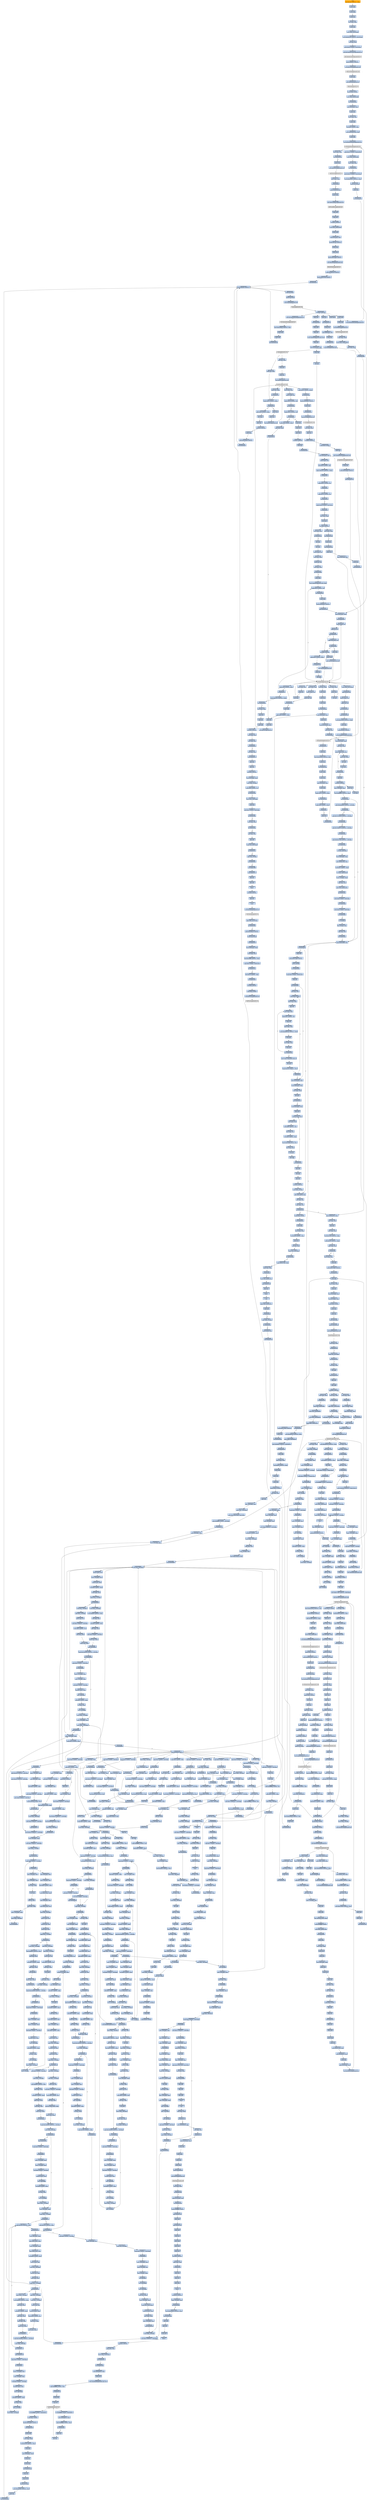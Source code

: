 digraph G {
node[shape=rectangle,style=filled,fillcolor=lightsteelblue,color=lightsteelblue]
bgcolor="transparent"
a0x00403225subl_0x180UINT32_esp[label="start\nsubl $0x180<UINT32>, %esp",color="lightgrey",fillcolor="orange"];
a0x0040322bpushl_ebx[label="0x0040322b\npushl %ebx"];
a0x0040322cpushl_ebp[label="0x0040322c\npushl %ebp"];
a0x0040322dpushl_esi[label="0x0040322d\npushl %esi"];
a0x0040322exorl_ebx_ebx[label="0x0040322e\nxorl %ebx, %ebx"];
a0x00403230pushl_edi[label="0x00403230\npushl %edi"];
a0x00403231movl_ebx_0x18esp_[label="0x00403231\nmovl %ebx, 0x18(%esp)"];
a0x00403235movl_0x409190UINT32_0x10esp_[label="0x00403235\nmovl $0x409190<UINT32>, 0x10(%esp)"];
a0x0040323dxorl_esi_esi[label="0x0040323d\nxorl %esi, %esi"];
a0x0040323fmovb_0x20UINT8_0x14esp_[label="0x0040323f\nmovb $0x20<UINT8>, 0x14(%esp)"];
a0x00403244call_InitCommonControls_comctl32_dll[label="0x00403244\ncall InitCommonControls@comctl32.dll"];
InitCommonControls_comctl32_dll[label="InitCommonControls@comctl32.dll",color="lightgrey",fillcolor="lightgrey"];
a0x0040324apushl_0x8001UINT32[label="0x0040324a\npushl $0x8001<UINT32>"];
a0x0040324fcall_SetErrorMode_kernel32_dll[label="0x0040324f\ncall SetErrorMode@kernel32.dll"];
SetErrorMode_kernel32_dll[label="SetErrorMode@kernel32.dll",color="lightgrey",fillcolor="lightgrey"];
a0x00403255pushl_ebx[label="0x00403255\npushl %ebx"];
a0x00403256call_OleInitialize_ole32_dll[label="0x00403256\ncall OleInitialize@ole32.dll"];
OleInitialize_ole32_dll[label="OleInitialize@ole32.dll",color="lightgrey",fillcolor="lightgrey"];
a0x0040325cpushl_0x8UINT8[label="0x0040325c\npushl $0x8<UINT8>"];
a0x0040325emovl_eax_0x00423fb8[label="0x0040325e\nmovl %eax, 0x00423fb8"];
a0x00403263call_0x00405d54[label="0x00403263\ncall 0x00405d54"];
a0x00405d54movl_0x4esp__eax[label="0x00405d54\nmovl 0x4(%esp), %eax"];
a0x00405d58pushl_esi[label="0x00405d58\npushl %esi"];
a0x00405d59movl_eax_esi[label="0x00405d59\nmovl %eax, %esi"];
a0x00405d5bpushl_edi[label="0x00405d5b\npushl %edi"];
a0x00405d5cshll_0x3UINT8_esi[label="0x00405d5c\nshll $0x3<UINT8>, %esi"];
a0x00405d5fmovl_0x409280esi__edi[label="0x00405d5f\nmovl 0x409280(%esi), %edi"];
a0x00405d65pushl_edi[label="0x00405d65\npushl %edi"];
a0x00405d66call_GetModuleHandleA_kernel32_dll[label="0x00405d66\ncall GetModuleHandleA@kernel32.dll"];
GetModuleHandleA_kernel32_dll[label="GetModuleHandleA@kernel32.dll",color="lightgrey",fillcolor="lightgrey"];
a0x00405d6ctestl_eax_eax[label="0x00405d6c\ntestl %eax, %eax"];
a0x00405d6ejne_0x00405d7b[label="0x00405d6e\njne 0x00405d7b"];
a0x00405d70pushl_edi[label="0x00405d70\npushl %edi"];
a0x00405d71call_LoadLibraryA_kernel32_dll[label="0x00405d71\ncall LoadLibraryA@kernel32.dll"];
LoadLibraryA_kernel32_dll[label="LoadLibraryA@kernel32.dll",color="lightgrey",fillcolor="lightgrey"];
a0x00405d77testl_eax_eax[label="0x00405d77\ntestl %eax, %eax"];
a0x00405d79je_0x00405d88[label="0x00405d79\nje 0x00405d88"];
a0x00405d7bpushl_0x409284esi_[label="0x00405d7b\npushl 0x409284(%esi)"];
a0x00405d81pushl_eax[label="0x00405d81\npushl %eax"];
a0x00405d82call_GetProcAddress_kernel32_dll[label="0x00405d82\ncall GetProcAddress@kernel32.dll"];
GetProcAddress_kernel32_dll[label="GetProcAddress@kernel32.dll",color="lightgrey",fillcolor="lightgrey"];
a0x00405d88popl_edi[label="0x00405d88\npopl %edi"];
a0x00405d89popl_esi[label="0x00405d89\npopl %esi"];
a0x00405d8aret_0x4UINT16[label="0x00405d8a\nret $0x4<UINT16>"];
a0x00403268movl_eax_0x00423f04[label="0x00403268\nmovl %eax, 0x00423f04"];
a0x0040326dpushl_ebx[label="0x0040326d\npushl %ebx"];
a0x0040326eleal_0x34esp__eax[label="0x0040326e\nleal 0x34(%esp), %eax"];
a0x00403272pushl_0x160UINT32[label="0x00403272\npushl $0x160<UINT32>"];
a0x00403277pushl_eax[label="0x00403277\npushl %eax"];
a0x00403278pushl_ebx[label="0x00403278\npushl %ebx"];
a0x00403279pushl_0x41f4b8UINT32[label="0x00403279\npushl $0x41f4b8<UINT32>"];
a0x0040327ecall_SHGetFileInfoA_shell32_dll[label="0x0040327e\ncall SHGetFileInfoA@shell32.dll"];
SHGetFileInfoA_shell32_dll[label="SHGetFileInfoA@shell32.dll",color="lightgrey",fillcolor="lightgrey"];
a0x00403284pushl_0x409218UINT32[label="0x00403284\npushl $0x409218<UINT32>"];
a0x00403289pushl_0x423700UINT32[label="0x00403289\npushl $0x423700<UINT32>"];
a0x0040328ecall_0x00405a36[label="0x0040328e\ncall 0x00405a36"];
a0x00405a36pushl_0x400UINT32[label="0x00405a36\npushl $0x400<UINT32>"];
a0x00405a3bpushl_0xcesp_[label="0x00405a3b\npushl 0xc(%esp)"];
a0x00405a3fpushl_0xcesp_[label="0x00405a3f\npushl 0xc(%esp)"];
a0x00405a43call_lstrcpynA_kernel32_dll[label="0x00405a43\ncall lstrcpynA@kernel32.dll"];
lstrcpynA_kernel32_dll[label="lstrcpynA@kernel32.dll",color="lightgrey",fillcolor="lightgrey"];
a0x00405a49ret_0x8UINT16[label="0x00405a49\nret $0x8<UINT16>"];
a0x00403293call_GetCommandLineA_kernel32_dll[label="0x00403293\ncall GetCommandLineA@kernel32.dll"];
GetCommandLineA_kernel32_dll[label="GetCommandLineA@kernel32.dll",color="lightgrey",fillcolor="lightgrey"];
a0x00403299movl_0x429000UINT32_edi[label="0x00403299\nmovl $0x429000<UINT32>, %edi"];
a0x0040329epushl_eax[label="0x0040329e\npushl %eax"];
a0x0040329fpushl_edi[label="0x0040329f\npushl %edi"];
a0x004032a0call_0x00405a36[label="0x004032a0\ncall 0x00405a36"];
a0x004032a5pushl_ebx[label="0x004032a5\npushl %ebx"];
a0x004032a6call_GetModuleHandleA_kernel32_dll[label="0x004032a6\ncall GetModuleHandleA@kernel32.dll"];
a0x004032accmpb_0x22UINT8_0x00429000[label="0x004032ac\ncmpb $0x22<UINT8>, 0x00429000"];
a0x004032b3movl_eax_0x00423f00[label="0x004032b3\nmovl %eax, 0x00423f00"];
a0x004032b8movl_edi_eax[label="0x004032b8\nmovl %edi, %eax"];
a0x004032bajne_0x004032c6[label="0x004032ba\njne 0x004032c6"];
a0x004032bcmovb_0x22UINT8_0x14esp_[label="0x004032bc\nmovb $0x22<UINT8>, 0x14(%esp)"];
a0x004032c1movl_0x429001UINT32_eax[label="0x004032c1\nmovl $0x429001<UINT32>, %eax"];
a0x004032c6pushl_0x14esp_[label="0x004032c6\npushl 0x14(%esp)"];
a0x004032capushl_eax[label="0x004032ca\npushl %eax"];
a0x004032cbcall_0x00405554[label="0x004032cb\ncall 0x00405554"];
a0x00405554movl_0x4esp__eax[label="0x00405554\nmovl 0x4(%esp), %eax"];
a0x00405558jmp_0x00405567[label="0x00405558\njmp 0x00405567"];
a0x00405567movb_eax__cl[label="0x00405567\nmovb (%eax), %cl"];
a0x00405569testb_cl_cl[label="0x00405569\ntestb %cl, %cl"];
a0x0040556bjne_0x0040555a[label="0x0040556b\njne 0x0040555a"];
a0x0040555acmpb_0x8esp__cl[label="0x0040555a\ncmpb 0x8(%esp), %cl"];
a0x0040555eje_0x0040556d[label="0x0040555e\nje 0x0040556d"];
a0x00405560pushl_eax[label="0x00405560\npushl %eax"];
a0x00405561call_CharNextA_user32_dll[label="0x00405561\ncall CharNextA@user32.dll"];
CharNextA_user32_dll[label="CharNextA@user32.dll",color="lightgrey",fillcolor="lightgrey"];
a0x0040556dret_0x8UINT16[label="0x0040556d\nret $0x8<UINT16>"];
a0x004032d0pushl_eax[label="0x004032d0\npushl %eax"];
a0x004032d1call_CharNextA_user32_dll[label="0x004032d1\ncall CharNextA@user32.dll"];
a0x004032d7movl_eax_0x1cesp_[label="0x004032d7\nmovl %eax, 0x1c(%esp)"];
a0x004032dbjmp_0x00403340[label="0x004032db\njmp 0x00403340"];
a0x00403340movb_eax__cl[label="0x00403340\nmovb (%eax), %cl"];
a0x00403342cmpb_bl_cl[label="0x00403342\ncmpb %bl, %cl"];
a0x00403344jne_0x004032dd[label="0x00403344\njne 0x004032dd"];
a0x00403346jmp_0x00403359[label="0x00403346\njmp 0x00403359"];
a0x00403359movl_0x42a400UINT32_ebp[label="0x00403359\nmovl $0x42a400<UINT32>, %ebp"];
a0x0040335epushl_ebp[label="0x0040335e\npushl %ebp"];
a0x0040335fpushl_0x400UINT32[label="0x0040335f\npushl $0x400<UINT32>"];
a0x00403364call_GetTempPathA_kernel32_dll[label="0x00403364\ncall GetTempPathA@kernel32.dll"];
GetTempPathA_kernel32_dll[label="GetTempPathA@kernel32.dll",color="lightgrey",fillcolor="lightgrey"];
a0x0040336acall_0x004031f1[label="0x0040336a\ncall 0x004031f1"];
a0x004031f1pushl_esi[label="0x004031f1\npushl %esi"];
a0x004031f2movl_0x42a400UINT32_esi[label="0x004031f2\nmovl $0x42a400<UINT32>, %esi"];
a0x004031f7pushl_esi[label="0x004031f7\npushl %esi"];
a0x004031f8call_0x00405c94[label="0x004031f8\ncall 0x00405c94"];
a0x00405c94pushl_ebx[label="0x00405c94\npushl %ebx"];
a0x00405c95pushl_esi[label="0x00405c95\npushl %esi"];
a0x00405c96movl_0xcesp__esi[label="0x00405c96\nmovl 0xc(%esp), %esi"];
a0x00405c9apushl_edi[label="0x00405c9a\npushl %edi"];
a0x00405c9bcmpb_0x5cUINT8_esi_[label="0x00405c9b\ncmpb $0x5c<UINT8>, (%esi)"];
a0x00405c9ejne_0x00405cb5[label="0x00405c9e\njne 0x00405cb5"];
a0x00405cb5cmpb_0x0UINT8_esi_[label="0x00405cb5\ncmpb $0x0<UINT8>, (%esi)"];
a0x00405cb8je_0x00405cc6[label="0x00405cb8\nje 0x00405cc6"];
a0x00405cbapushl_esi[label="0x00405cba\npushl %esi"];
a0x00405cbbcall_0x00405596[label="0x00405cbb\ncall 0x00405596"];
a0x00405596movl_0x4esp__ecx[label="0x00405596\nmovl 0x4(%esp), %ecx"];
a0x0040559amovb_ecx__al[label="0x0040559a\nmovb (%ecx), %al"];
a0x0040559corb_0x20UINT8_al[label="0x0040559c\norb $0x20<UINT8>, %al"];
a0x0040559ecmpw_0x5c5cUINT16_ecx_[label="0x0040559e\ncmpw $0x5c5c<UINT16>, (%ecx)"];
a0x004055a3je_0x004055b7[label="0x004055a3\nje 0x004055b7"];
a0x004055a5cmpb_0x61UINT8_al[label="0x004055a5\ncmpb $0x61<UINT8>, %al"];
a0x004055a7jl_0x004055b3[label="0x004055a7\njl 0x004055b3"];
a0x004055a9cmpb_0x7aUINT8_al[label="0x004055a9\ncmpb $0x7a<UINT8>, %al"];
a0x004055abjg_0x004055b3[label="0x004055ab\njg 0x004055b3"];
a0x004055adcmpb_0x3aUINT8_0x1ecx_[label="0x004055ad\ncmpb $0x3a<UINT8>, 0x1(%ecx)"];
a0x004055b1je_0x004055b7[label="0x004055b1\nje 0x004055b7"];
a0x004055b7xorl_eax_eax[label="0x004055b7\nxorl %eax, %eax"];
a0x004055b9incl_eax[label="0x004055b9\nincl %eax"];
a0x004055baret_0x4UINT16[label="0x004055ba\nret $0x4<UINT16>"];
a0x00405cc0testl_eax_eax[label="0x00405cc0\ntestl %eax, %eax"];
a0x00405cc2je_0x00405cc6[label="0x00405cc2\nje 0x00405cc6"];
a0x00405cc4incl_esi[label="0x00405cc4\nincl %esi"];
a0x00405cc5incl_esi[label="0x00405cc5\nincl %esi"];
a0x00405cc6movb_esi__al[label="0x00405cc6\nmovb (%esi), %al"];
a0x00405cc8movl_esi_ebx[label="0x00405cc8\nmovl %esi, %ebx"];
a0x00405ccatestb_al_al[label="0x00405cca\ntestb %al, %al"];
a0x00405cccmovl_esi_edi[label="0x00405ccc\nmovl %esi, %edi"];
a0x00405cceje_0x00405d09[label="0x00405cce\nje 0x00405d09"];
a0x00405cd0pushl_ebp[label="0x00405cd0\npushl %ebp"];
a0x00405cd1movl_CharNextA_user32_dll_ebp[label="0x00405cd1\nmovl CharNextA@user32.dll, %ebp"];
a0x00405cd7cmpb_0x1fUINT8_al[label="0x00405cd7\ncmpb $0x1f<UINT8>, %al"];
a0x00405cd9jbe_0x00405cfd[label="0x00405cd9\njbe 0x00405cfd"];
a0x00405cdbpushl_eax[label="0x00405cdb\npushl %eax"];
a0x00405cdcpushl_0x4093bcUINT32[label="0x00405cdc\npushl $0x4093bc<UINT32>"];
a0x00405ce1call_0x00405554[label="0x00405ce1\ncall 0x00405554"];
a0x00405ce6cmpb_0x0UINT8_eax_[label="0x00405ce6\ncmpb $0x0<UINT8>, (%eax)"];
a0x00405ce9jne_0x00405cfd[label="0x00405ce9\njne 0x00405cfd"];
a0x00405cebpushl_esi[label="0x00405ceb\npushl %esi"];
a0x00405ceccall_ebp[label="0x00405cec\ncall %ebp"];
a0x00405ceesubl_esi_eax[label="0x00405cee\nsubl %esi, %eax"];
a0x00405cf0pushl_eax[label="0x00405cf0\npushl %eax"];
a0x00405cf1pushl_esi[label="0x00405cf1\npushl %esi"];
a0x00405cf2pushl_edi[label="0x00405cf2\npushl %edi"];
a0x00405cf3call_0x004056ce[label="0x00405cf3\ncall 0x004056ce"];
a0x004056cemovl_0x4esp__ecx[label="0x004056ce\nmovl 0x4(%esp), %ecx"];
a0x004056d2pushl_esi[label="0x004056d2\npushl %esi"];
a0x004056d3movl_0x10esp__esi[label="0x004056d3\nmovl 0x10(%esp), %esi"];
a0x004056d7testl_esi_esi[label="0x004056d7\ntestl %esi, %esi"];
a0x004056d9jle_0x004056ea[label="0x004056d9\njle 0x004056ea"];
a0x004056dbmovl_0xcesp__eax[label="0x004056db\nmovl 0xc(%esp), %eax"];
a0x004056dfsubl_ecx_eax[label="0x004056df\nsubl %ecx, %eax"];
a0x004056e1movb_eaxecx__dl[label="0x004056e1\nmovb (%eax,%ecx), %dl"];
a0x004056e4movb_dl_ecx_[label="0x004056e4\nmovb %dl, (%ecx)"];
a0x004056e6incl_ecx[label="0x004056e6\nincl %ecx"];
a0x004056e7decl_esi[label="0x004056e7\ndecl %esi"];
a0x004056e8jne_0x004056e1[label="0x004056e8\njne 0x004056e1"];
a0x004056eapopl_esi[label="0x004056ea\npopl %esi"];
a0x004056ebret_0xcUINT16[label="0x004056eb\nret $0xc<UINT16>"];
a0x00405cf8pushl_edi[label="0x00405cf8\npushl %edi"];
a0x00405cf9call_ebp[label="0x00405cf9\ncall %ebp"];
a0x00405cfbmovl_eax_edi[label="0x00405cfb\nmovl %eax, %edi"];
a0x00405cfdpushl_esi[label="0x00405cfd\npushl %esi"];
a0x00405cfecall_ebp[label="0x00405cfe\ncall %ebp"];
a0x00405d00movl_eax_esi[label="0x00405d00\nmovl %eax, %esi"];
a0x00405d02movb_esi__al[label="0x00405d02\nmovb (%esi), %al"];
a0x00405d04testb_al_al[label="0x00405d04\ntestb %al, %al"];
a0x00405d06jne_0x00405cd7[label="0x00405d06\njne 0x00405cd7"];
a0x00405d08popl_ebp[label="0x00405d08\npopl %ebp"];
a0x00405d09andb_0x0UINT8_edi_[label="0x00405d09\nandb $0x0<UINT8>, (%edi)"];
a0x00405d0cpushl_edi[label="0x00405d0c\npushl %edi"];
a0x00405d0dpushl_ebx[label="0x00405d0d\npushl %ebx"];
a0x00405d0ecall_CharPrevA_user32_dll[label="0x00405d0e\ncall CharPrevA@user32.dll"];
CharPrevA_user32_dll[label="CharPrevA@user32.dll",color="lightgrey",fillcolor="lightgrey"];
a0x00405d14movl_eax_edi[label="0x00405d14\nmovl %eax, %edi"];
a0x00405d16movb_edi__al[label="0x00405d16\nmovb (%edi), %al"];
a0x00405d18cmpb_0x20UINT8_al[label="0x00405d18\ncmpb $0x20<UINT8>, %al"];
a0x00405d1aje_0x00405d20[label="0x00405d1a\nje 0x00405d20"];
a0x00405d1ccmpb_0x5cUINT8_al[label="0x00405d1c\ncmpb $0x5c<UINT8>, %al"];
a0x00405d1ejne_0x00405d27[label="0x00405d1e\njne 0x00405d27"];
a0x00405d20andb_0x0UINT8_edi_[label="0x00405d20\nandb $0x0<UINT8>, (%edi)"];
a0x00405d23cmpl_edi_ebx[label="0x00405d23\ncmpl %edi, %ebx"];
a0x00405d25jb_0x00405d0c[label="0x00405d25\njb 0x00405d0c"];
a0x00405d27popl_edi[label="0x00405d27\npopl %edi"];
a0x00405d28popl_esi[label="0x00405d28\npopl %esi"];
a0x00405d29popl_ebx[label="0x00405d29\npopl %ebx"];
a0x00405d2aret_0x4UINT16[label="0x00405d2a\nret $0x4<UINT16>"];
a0x004031fdpushl_esi[label="0x004031fd\npushl %esi"];
a0x004031fecall_0x00405596[label="0x004031fe\ncall 0x00405596"];
a0x00403203testl_eax_eax[label="0x00403203\ntestl %eax, %eax"];
a0x00403205jne_0x00403209[label="0x00403205\njne 0x00403209"];
a0x00403209pushl_esi[label="0x00403209\npushl %esi"];
a0x0040320acall_0x00405529[label="0x0040320a\ncall 0x00405529"];
a0x00405529pushl_esi[label="0x00405529\npushl %esi"];
a0x0040552amovl_0x8esp__esi[label="0x0040552a\nmovl 0x8(%esp), %esi"];
a0x0040552epushl_esi[label="0x0040552e\npushl %esi"];
a0x0040552fcall_0x00405a4c[label="0x0040552f\ncall 0x00405a4c"];
a0x00405a4cjmp_lstrlenA_kernel32_dll[label="0x00405a4c\njmp lstrlenA@kernel32.dll"];
lstrlenA_kernel32_dll[label="lstrlenA@kernel32.dll",color="lightgrey",fillcolor="lightgrey"];
a0x00405534addl_esi_eax[label="0x00405534\naddl %esi, %eax"];
a0x00405536pushl_eax[label="0x00405536\npushl %eax"];
a0x00405537pushl_esi[label="0x00405537\npushl %esi"];
a0x00405538call_CharPrevA_user32_dll[label="0x00405538\ncall CharPrevA@user32.dll"];
a0x0040553ecmpb_0x5cUINT8_eax_[label="0x0040553e\ncmpb $0x5c<UINT8>, (%eax)"];
a0x00405541je_0x0040554e[label="0x00405541\nje 0x0040554e"];
a0x00405543pushl_0x40900cUINT32[label="0x00405543\npushl $0x40900c<UINT32>"];
a0x00405548pushl_esi[label="0x00405548\npushl %esi"];
a0x00405549call_0x00405a52[label="0x00405549\ncall 0x00405a52"];
a0x00405a52jmp_lstrcatA_kernel32_dll[label="0x00405a52\njmp lstrcatA@kernel32.dll"];
lstrcatA_kernel32_dll[label="lstrcatA@kernel32.dll",color="lightgrey",fillcolor="lightgrey"];
a0x0040554emovl_esi_eax[label="0x0040554e\nmovl %esi, %eax"];
a0x00405550popl_esi[label="0x00405550\npopl %esi"];
a0x00405551ret_0x4UINT16[label="0x00405551\nret $0x4<UINT16>"];
a0x0040320fpushl_0x0UINT8[label="0x0040320f\npushl $0x0<UINT8>"];
a0x00403211pushl_esi[label="0x00403211\npushl %esi"];
a0x00403212call_CreateDirectoryA_kernel32_dll[label="0x00403212\ncall CreateDirectoryA@kernel32.dll"];
CreateDirectoryA_kernel32_dll[label="CreateDirectoryA@kernel32.dll",color="lightgrey",fillcolor="lightgrey"];
a0x00403218pushl_esi[label="0x00403218\npushl %esi"];
a0x00403219pushl_0x42a000UINT32[label="0x00403219\npushl $0x42a000<UINT32>"];
a0x0040321ecall_0x0040573c[label="0x0040321e\ncall 0x0040573c"];
a0x0040573cpushl_ebp[label="0x0040573c\npushl %ebp"];
a0x0040573dmovl_esp_ebp[label="0x0040573d\nmovl %esp, %ebp"];
a0x0040573fpushl_esi[label="0x0040573f\npushl %esi"];
a0x00405740movl_0x8ebp__esi[label="0x00405740\nmovl 0x8(%ebp), %esi"];
a0x00405743pushl_edi[label="0x00405743\npushl %edi"];
a0x00405744pushl_0x64UINT8[label="0x00405744\npushl $0x64<UINT8>"];
a0x00405746popl_edi[label="0x00405746\npopl %edi"];
a0x00405747decl_edi[label="0x00405747\ndecl %edi"];
a0x00405748movl_0x61736eUINT32_0x8ebp_[label="0x00405748\nmovl $0x61736e<UINT32>, 0x8(%ebp)"];
a0x0040574fcall_GetTickCount_kernel32_dll[label="0x0040574f\ncall GetTickCount@kernel32.dll"];
GetTickCount_kernel32_dll[label="GetTickCount@kernel32.dll",color="lightgrey",fillcolor="lightgrey"];
a0x00405755pushl_0x1aUINT8[label="0x00405755\npushl $0x1a<UINT8>"];
a0x00405757xorl_edx_edx[label="0x00405757\nxorl %edx, %edx"];
a0x00405759popl_ecx[label="0x00405759\npopl %ecx"];
a0x0040575adivl_ecx_eax[label="0x0040575a\ndivl %ecx, %eax"];
a0x0040575cpushl_esi[label="0x0040575c\npushl %esi"];
a0x0040575dleal_0x8ebp__eax[label="0x0040575d\nleal 0x8(%ebp), %eax"];
a0x00405760pushl_0x0UINT8[label="0x00405760\npushl $0x0<UINT8>"];
a0x00405762pushl_eax[label="0x00405762\npushl %eax"];
a0x00405763pushl_0xcebp_[label="0x00405763\npushl 0xc(%ebp)"];
a0x00405766addb_dl_0xaebp_[label="0x00405766\naddb %dl, 0xa(%ebp)"];
a0x00405769call_GetTempFileNameA_kernel32_dll[label="0x00405769\ncall GetTempFileNameA@kernel32.dll"];
GetTempFileNameA_kernel32_dll[label="GetTempFileNameA@kernel32.dll",color="lightgrey",fillcolor="lightgrey"];
a0x0040576ftestl_eax_eax[label="0x0040576f\ntestl %eax, %eax"];
a0x00405771jne_0x00405780[label="0x00405771\njne 0x00405780"];
a0x00405780movl_esi_eax[label="0x00405780\nmovl %esi, %eax"];
a0x00405782jmp_0x0040577a[label="0x00405782\njmp 0x0040577a"];
a0x0040577apopl_edi[label="0x0040577a\npopl %edi"];
a0x0040577bpopl_esi[label="0x0040577b\npopl %esi"];
a0x0040577cpopl_ebp[label="0x0040577c\npopl %ebp"];
a0x0040577dret_0x8UINT16[label="0x0040577d\nret $0x8<UINT16>"];
a0x00403223popl_esi[label="0x00403223\npopl %esi"];
a0x00403224ret[label="0x00403224\nret"];
a0x0040336ftestl_eax_eax[label="0x0040336f\ntestl %eax, %eax"];
a0x00403371jne_0x00403393[label="0x00403371\njne 0x00403393"];
a0x00403393pushl_0x42a000UINT32[label="0x00403393\npushl $0x42a000<UINT32>"];
a0x00403398call_DeleteFileA_kernel32_dll[label="0x00403398\ncall DeleteFileA@kernel32.dll"];
DeleteFileA_kernel32_dll[label="DeleteFileA@kernel32.dll",color="lightgrey",fillcolor="lightgrey"];
a0x0040339epushl_esi[label="0x0040339e\npushl %esi"];
a0x0040339fcall_0x00402c5b[label="0x0040339f\ncall 0x00402c5b"];
a0x00402c5bpushl_ebp[label="0x00402c5b\npushl %ebp"];
a0x00402c5cmovl_esp_ebp[label="0x00402c5c\nmovl %esp, %ebp"];
a0x00402c5esubl_0x128UINT32_esp[label="0x00402c5e\nsubl $0x128<UINT32>, %esp"];
a0x00402c64pushl_ebx[label="0x00402c64\npushl %ebx"];
a0x00402c65pushl_esi[label="0x00402c65\npushl %esi"];
a0x00402c66xorl_ebx_ebx[label="0x00402c66\nxorl %ebx, %ebx"];
a0x00402c68pushl_edi[label="0x00402c68\npushl %edi"];
a0x00402c69movl_ebx__4ebp_[label="0x00402c69\nmovl %ebx, -4(%ebp)"];
a0x00402c6cmovl_ebx__8ebp_[label="0x00402c6c\nmovl %ebx, -8(%ebp)"];
a0x00402c6fcall_GetTickCount_kernel32_dll[label="0x00402c6f\ncall GetTickCount@kernel32.dll"];
a0x00402c75movl_0x42ac00UINT32_esi[label="0x00402c75\nmovl $0x42ac00<UINT32>, %esi"];
a0x00402c7apushl_0x400UINT32[label="0x00402c7a\npushl $0x400<UINT32>"];
a0x00402c7faddl_0x3e8UINT32_eax[label="0x00402c7f\naddl $0x3e8<UINT32>, %eax"];
a0x00402c84pushl_esi[label="0x00402c84\npushl %esi"];
a0x00402c85pushl_ebx[label="0x00402c85\npushl %ebx"];
a0x00402c86movl_eax_0x00423f0c[label="0x00402c86\nmovl %eax, 0x00423f0c"];
a0x00402c8bcall_GetModuleFileNameA_kernel32_dll[label="0x00402c8b\ncall GetModuleFileNameA@kernel32.dll"];
GetModuleFileNameA_kernel32_dll[label="GetModuleFileNameA@kernel32.dll",color="lightgrey",fillcolor="lightgrey"];
a0x00402c91pushl_0x3UINT8[label="0x00402c91\npushl $0x3<UINT8>"];
a0x00402c93pushl_0x80000000UINT32[label="0x00402c93\npushl $0x80000000<UINT32>"];
a0x00402c98pushl_esi[label="0x00402c98\npushl %esi"];
a0x00402c99call_0x0040570d[label="0x00402c99\ncall 0x0040570d"];
a0x0040570dpushl_0x4esp_[label="0x0040570d\npushl 0x4(%esp)"];
a0x00405711call_GetFileAttributesA_kernel32_dll[label="0x00405711\ncall GetFileAttributesA@kernel32.dll"];
GetFileAttributesA_kernel32_dll[label="GetFileAttributesA@kernel32.dll",color="lightgrey",fillcolor="lightgrey"];
a0x00405717movl_eax_ecx[label="0x00405717\nmovl %eax, %ecx"];
a0x00405719pushl_0x0UINT8[label="0x00405719\npushl $0x0<UINT8>"];
a0x0040571bincl_ecx[label="0x0040571b\nincl %ecx"];
a0x0040571cnegl_ecx[label="0x0040571c\nnegl %ecx"];
a0x0040571esbbl_ecx_ecx[label="0x0040571e\nsbbl %ecx, %ecx"];
a0x00405720andl_eax_ecx[label="0x00405720\nandl %eax, %ecx"];
a0x00405722pushl_ecx[label="0x00405722\npushl %ecx"];
a0x00405723pushl_0x14esp_[label="0x00405723\npushl 0x14(%esp)"];
a0x00405727pushl_0x0UINT8[label="0x00405727\npushl $0x0<UINT8>"];
a0x00405729pushl_0x1UINT8[label="0x00405729\npushl $0x1<UINT8>"];
a0x0040572bpushl_0x1cesp_[label="0x0040572b\npushl 0x1c(%esp)"];
a0x0040572fpushl_0x1cesp_[label="0x0040572f\npushl 0x1c(%esp)"];
a0x00405733call_CreateFileA_kernel32_dll[label="0x00405733\ncall CreateFileA@kernel32.dll"];
CreateFileA_kernel32_dll[label="CreateFileA@kernel32.dll",color="lightgrey",fillcolor="lightgrey"];
a0x00405739ret_0xcUINT16[label="0x00405739\nret $0xc<UINT16>"];
a0x00402c9emovl_eax_edi[label="0x00402c9e\nmovl %eax, %edi"];
a0x00402ca0cmpl_0xffffffffUINT8_edi[label="0x00402ca0\ncmpl $0xffffffff<UINT8>, %edi"];
a0x00402ca3movl_edi_0x00409010[label="0x00402ca3\nmovl %edi, 0x00409010"];
a0x00402ca9jne_0x00402cb5[label="0x00402ca9\njne 0x00402cb5"];
a0x00402cb5pushl_esi[label="0x00402cb5\npushl %esi"];
a0x00402cb6movl_0x429c00UINT32_esi[label="0x00402cb6\nmovl $0x429c00<UINT32>, %esi"];
a0x00402cbbpushl_esi[label="0x00402cbb\npushl %esi"];
a0x00402cbccall_0x00405a36[label="0x00402cbc\ncall 0x00405a36"];
a0x00402cc1pushl_esi[label="0x00402cc1\npushl %esi"];
a0x00402cc2call_0x00405570[label="0x00402cc2\ncall 0x00405570"];
a0x00405570pushl_esi[label="0x00405570\npushl %esi"];
a0x00405571movl_0x8esp__esi[label="0x00405571\nmovl 0x8(%esp), %esi"];
a0x00405575pushl_esi[label="0x00405575\npushl %esi"];
a0x00405576call_0x00405a4c[label="0x00405576\ncall 0x00405a4c"];
a0x0040557baddl_esi_eax[label="0x0040557b\naddl %esi, %eax"];
a0x0040557dcmpb_0x5cUINT8_eax_[label="0x0040557d\ncmpb $0x5c<UINT8>, (%eax)"];
a0x00405580je_0x0040558e[label="0x00405580\nje 0x0040558e"];
a0x00405582pushl_eax[label="0x00405582\npushl %eax"];
a0x00405583pushl_esi[label="0x00405583\npushl %esi"];
a0x00405584call_CharPrevA_user32_dll[label="0x00405584\ncall CharPrevA@user32.dll"];
a0x0040558acmpl_esi_eax[label="0x0040558a\ncmpl %esi, %eax"];
a0x0040558cja_0x0040557d[label="0x0040558c\nja 0x0040557d"];
a0x0040558eandb_0x0UINT8_eax_[label="0x0040558e\nandb $0x0<UINT8>, (%eax)"];
a0x00405591incl_eax[label="0x00405591\nincl %eax"];
a0x00405592popl_esi[label="0x00405592\npopl %esi"];
a0x00405593ret_0x4UINT16[label="0x00405593\nret $0x4<UINT16>"];
a0x00402cc7pushl_eax[label="0x00402cc7\npushl %eax"];
a0x00402cc8pushl_0x42b000UINT32[label="0x00402cc8\npushl $0x42b000<UINT32>"];
a0x00402ccdcall_0x00405a36[label="0x00402ccd\ncall 0x00405a36"];
a0x00402cd2pushl_ebx[label="0x00402cd2\npushl %ebx"];
a0x00402cd3pushl_edi[label="0x00402cd3\npushl %edi"];
a0x00402cd4call_GetFileSize_kernel32_dll[label="0x00402cd4\ncall GetFileSize@kernel32.dll"];
GetFileSize_kernel32_dll[label="GetFileSize@kernel32.dll",color="lightgrey",fillcolor="lightgrey"];
a0x00402cdacmpl_ebx_eax[label="0x00402cda\ncmpl %ebx, %eax"];
a0x00402cdcmovl_eax_0x0041f0b0[label="0x00402cdc\nmovl %eax, 0x0041f0b0"];
a0x00402ce1movl_eax_esi[label="0x00402ce1\nmovl %eax, %esi"];
a0x00402ce3jle_0x00402dd3[label="0x00402ce3\njle 0x00402dd3"];
a0x00402ce9movl_0x00423f14_eax[label="0x00402ce9\nmovl 0x00423f14, %eax"];
a0x00402ceemovl_esi_edi[label="0x00402cee\nmovl %esi, %edi"];
a0x00402cf0negl_eax[label="0x00402cf0\nnegl %eax"];
a0x00402cf2sbbl_eax_eax[label="0x00402cf2\nsbbl %eax, %eax"];
a0x00402cf4andl_0x7e00UINT32_eax[label="0x00402cf4\nandl $0x7e00<UINT32>, %eax"];
a0x00402cf9addl_0x200UINT32_eax[label="0x00402cf9\naddl $0x200<UINT32>, %eax"];
a0x00402cfecmpl_eax_esi[label="0x00402cfe\ncmpl %eax, %esi"];
a0x00402d00jl_0x00402d04[label="0x00402d00\njl 0x00402d04"];
a0x00402d02movl_eax_edi[label="0x00402d02\nmovl %eax, %edi"];
a0x00402d04pushl_edi[label="0x00402d04\npushl %edi"];
a0x00402d05pushl_0x4170b0UINT32[label="0x00402d05\npushl $0x4170b0<UINT32>"];
a0x00402d0acall_0x004031a8[label="0x00402d0a\ncall 0x004031a8"];
a0x004031a8pushl_ebp[label="0x004031a8\npushl %ebp"];
a0x004031a9movl_esp_ebp[label="0x004031a9\nmovl %esp, %ebp"];
a0x004031abpushl_esi[label="0x004031ab\npushl %esi"];
a0x004031acmovl_0xcebp__esi[label="0x004031ac\nmovl 0xc(%ebp), %esi"];
a0x004031afleal_0xcebp__eax[label="0x004031af\nleal 0xc(%ebp), %eax"];
a0x004031b2pushl_0x0UINT8[label="0x004031b2\npushl $0x0<UINT8>"];
a0x004031b4pushl_eax[label="0x004031b4\npushl %eax"];
a0x004031b5pushl_esi[label="0x004031b5\npushl %esi"];
a0x004031b6pushl_0x8ebp_[label="0x004031b6\npushl 0x8(%ebp)"];
a0x004031b9pushl_0x00409010[label="0x004031b9\npushl 0x00409010"];
a0x004031bfcall_ReadFile_kernel32_dll[label="0x004031bf\ncall ReadFile@kernel32.dll"];
ReadFile_kernel32_dll[label="ReadFile@kernel32.dll",color="lightgrey",fillcolor="lightgrey"];
a0x004031c5testl_eax_eax[label="0x004031c5\ntestl %eax, %eax"];
a0x004031c7je_0x004031d3[label="0x004031c7\nje 0x004031d3"];
a0x004031c9cmpl_esi_0xcebp_[label="0x004031c9\ncmpl %esi, 0xc(%ebp)"];
a0x004031ccjne_0x004031d3[label="0x004031cc\njne 0x004031d3"];
a0x004031cexorl_eax_eax[label="0x004031ce\nxorl %eax, %eax"];
a0x004031d0incl_eax[label="0x004031d0\nincl %eax"];
a0x004031d1jmp_0x004031d5[label="0x004031d1\njmp 0x004031d5"];
a0x004031d5popl_esi[label="0x004031d5\npopl %esi"];
a0x004031d6popl_ebp[label="0x004031d6\npopl %ebp"];
a0x004031d7ret_0x8UINT16[label="0x004031d7\nret $0x8<UINT16>"];
a0x00402d0ftestl_eax_eax[label="0x00402d0f\ntestl %eax, %eax"];
a0x00402d11je_0x00402e6e[label="0x00402d11\nje 0x00402e6e"];
a0x00402d17cmpl_ebx_0x00423f14[label="0x00402d17\ncmpl %ebx, 0x00423f14"];
a0x00402d1djne_0x00402d9d[label="0x00402d1d\njne 0x00402d9d"];
a0x00402d1fpushl_0x1cUINT8[label="0x00402d1f\npushl $0x1c<UINT8>"];
a0x00402d21leal__36ebp__eax[label="0x00402d21\nleal -36(%ebp), %eax"];
a0x00402d24pushl_0x4170b0UINT32[label="0x00402d24\npushl $0x4170b0<UINT32>"];
a0x00402d29pushl_eax[label="0x00402d29\npushl %eax"];
a0x00402d2acall_0x004056ce[label="0x00402d2a\ncall 0x004056ce"];
a0x00402d2fmovl__36ebp__eax[label="0x00402d2f\nmovl -36(%ebp), %eax"];
a0x00402d32testl_0xfffffff0UINT32_eax[label="0x00402d32\ntestl $0xfffffff0<UINT32>, %eax"];
a0x00402d37jne_0x00402daa[label="0x00402d37\njne 0x00402daa"];
a0x00402daacmpl_0x0041f0b0_esi[label="0x00402daa\ncmpl 0x0041f0b0, %esi"];
a0x00402db0jnl_0x00402dc3[label="0x00402db0\njnl 0x00402dc3"];
a0x00402dc3addl_edi_0x004170a0[label="0x00402dc3\naddl %edi, 0x004170a0"];
a0x00402dc9subl_edi_esi[label="0x00402dc9\nsubl %edi, %esi"];
a0x00402dcbcmpl_ebx_esi[label="0x00402dcb\ncmpl %ebx, %esi"];
a0x00402dcdjg_0x00402ce9[label="0x00402dcd\njg 0x00402ce9"];
a0x00402db2pushl_edi[label="0x00402db2\npushl %edi"];
a0x00402db3pushl_0x4170b0UINT32[label="0x00402db3\npushl $0x4170b0<UINT32>"];
a0x00402db8pushl__4ebp_[label="0x00402db8\npushl -4(%ebp)"];
a0x00402dbbcall_0x00405dc0[label="0x00402dbb\ncall 0x00405dc0"];
a0x00405dc0cmpl_0x0UINT8_0x00422a94[label="0x00405dc0\ncmpl $0x0<UINT8>, 0x00422a94"];
a0x00405dc7pushl_esi[label="0x00405dc7\npushl %esi"];
a0x00405dc8jne_0x00405df7[label="0x00405dc8\njne 0x00405df7"];
a0x00405dcaxorl_ecx_ecx[label="0x00405dca\nxorl %ecx, %ecx"];
a0x00405dccpushl_0x8UINT8[label="0x00405dcc\npushl $0x8<UINT8>"];
a0x00405dcemovl_ecx_eax[label="0x00405dce\nmovl %ecx, %eax"];
a0x00405dd0popl_esi[label="0x00405dd0\npopl %esi"];
a0x00405dd1movl_eax_edx[label="0x00405dd1\nmovl %eax, %edx"];
a0x00405dd3andb_0x1UINT8_dl[label="0x00405dd3\nandb $0x1<UINT8>, %dl"];
a0x00405dd6negb_dl[label="0x00405dd6\nnegb %dl"];
a0x00405dd8sbbl_edx_edx[label="0x00405dd8\nsbbl %edx, %edx"];
a0x00405ddaandl_0xedb88320UINT32_edx[label="0x00405dda\nandl $0xedb88320<UINT32>, %edx"];
a0x00405de0shrl_eax[label="0x00405de0\nshrl %eax"];
a0x00405de2xorl_edx_eax[label="0x00405de2\nxorl %edx, %eax"];
a0x00405de4decl_esi[label="0x00405de4\ndecl %esi"];
a0x00405de5jne_0x00405dd1[label="0x00405de5\njne 0x00405dd1"];
a0x00405de7movl_eax_0x422a90ecx4_[label="0x00405de7\nmovl %eax, 0x422a90(,%ecx,4)"];
a0x00405deeincl_ecx[label="0x00405dee\nincl %ecx"];
a0x00405defcmpl_0x100UINT32_ecx[label="0x00405def\ncmpl $0x100<UINT32>, %ecx"];
a0x00405df5jl_0x00405dcc[label="0x00405df5\njl 0x00405dcc"];
a0x00405df7movl_0x10esp__edx[label="0x00405df7\nmovl 0x10(%esp), %edx"];
a0x00405dfbmovl_0x8esp__eax[label="0x00405dfb\nmovl 0x8(%esp), %eax"];
a0x00405dfftestl_edx_edx[label="0x00405dff\ntestl %edx, %edx"];
a0x00405e01notl_eax[label="0x00405e01\nnotl %eax"];
a0x00405e03jbe_0x00405e28[label="0x00405e03\njbe 0x00405e28"];
a0x00405e05movl_0xcesp__ecx[label="0x00405e05\nmovl 0xc(%esp), %ecx"];
a0x00405e09pushl_edi[label="0x00405e09\npushl %edi"];
a0x00405e0amovzbl_ecx__edi[label="0x00405e0a\nmovzbl (%ecx), %edi"];
a0x00405e0dmovl_eax_esi[label="0x00405e0d\nmovl %eax, %esi"];
a0x00405e0fandl_0xffUINT32_esi[label="0x00405e0f\nandl $0xff<UINT32>, %esi"];
a0x00405e15xorl_edi_esi[label="0x00405e15\nxorl %edi, %esi"];
a0x00405e17shrl_0x8UINT8_eax[label="0x00405e17\nshrl $0x8<UINT8>, %eax"];
a0x00405e1amovl_0x422a90esi4__esi[label="0x00405e1a\nmovl 0x422a90(,%esi,4), %esi"];
a0x00405e21xorl_esi_eax[label="0x00405e21\nxorl %esi, %eax"];
a0x00405e23incl_ecx[label="0x00405e23\nincl %ecx"];
a0x00405e24decl_edx[label="0x00405e24\ndecl %edx"];
a0x00405e25jne_0x00405e0a[label="0x00405e25\njne 0x00405e0a"];
a0x00405e27popl_edi[label="0x00405e27\npopl %edi"];
a0x00405e28notl_eax[label="0x00405e28\nnotl %eax"];
a0x00405e2apopl_esi[label="0x00405e2a\npopl %esi"];
a0x00405e2bret_0xcUINT16[label="0x00405e2b\nret $0xc<UINT16>"];
a0x00402dc0movl_eax__4ebp_[label="0x00402dc0\nmovl %eax, -4(%ebp)"];
a0x00402d39cmpl_0xdeadbeefUINT32__32ebp_[label="0x00402d39\ncmpl $0xdeadbeef<UINT32>, -32(%ebp)"];
a0x00402d40jne_0x00402daa[label="0x00402d40\njne 0x00402daa"];
a0x00402d42cmpl_0x74736e49UINT32__20ebp_[label="0x00402d42\ncmpl $0x74736e49<UINT32>, -20(%ebp)"];
a0x00402d49jne_0x00402daa[label="0x00402d49\njne 0x00402daa"];
a0x00402d4bcmpl_0x74666f73UINT32__24ebp_[label="0x00402d4b\ncmpl $0x74666f73<UINT32>, -24(%ebp)"];
a0x00402d52jne_0x00402daa[label="0x00402d52\njne 0x00402daa"];
a0x00402d54cmpl_0x6c6c754eUINT32__28ebp_[label="0x00402d54\ncmpl $0x6c6c754e<UINT32>, -28(%ebp)"];
a0x00402d5bjne_0x00402daa[label="0x00402d5b\njne 0x00402daa"];
a0x00402d5dorl_eax_0x8ebp_[label="0x00402d5d\norl %eax, 0x8(%ebp)"];
a0x00402d60movl_0x8ebp__eax[label="0x00402d60\nmovl 0x8(%ebp), %eax"];
a0x00402d63movl_0x004170a0_ecx[label="0x00402d63\nmovl 0x004170a0, %ecx"];
a0x00402d69andl_0x2UINT8_eax[label="0x00402d69\nandl $0x2<UINT8>, %eax"];
a0x00402d6corl_eax_0x00423fa0[label="0x00402d6c\norl %eax, 0x00423fa0"];
a0x00402d72movl__12ebp__eax[label="0x00402d72\nmovl -12(%ebp), %eax"];
a0x00402d75cmpl_esi_eax[label="0x00402d75\ncmpl %esi, %eax"];
a0x00402d77movl_ecx_0x00423f14[label="0x00402d77\nmovl %ecx, 0x00423f14"];
a0x00402d7djg_0x00402eb2[label="0x00402d7d\njg 0x00402eb2"];
a0x00402d83testb_0x8UINT8_0x8ebp_[label="0x00402d83\ntestb $0x8<UINT8>, 0x8(%ebp)"];
a0x00402d87jne_0x00402d8f[label="0x00402d87\njne 0x00402d8f"];
a0x00402d89testb_0x4UINT8_0x8ebp_[label="0x00402d89\ntestb $0x4<UINT8>, 0x8(%ebp)"];
a0x00402d8djne_0x00402dd3[label="0x00402d8d\njne 0x00402dd3"];
a0x00402d8fincl__8ebp_[label="0x00402d8f\nincl -8(%ebp)"];
a0x00402d92leal__4eax__esi[label="0x00402d92\nleal -4(%eax), %esi"];
a0x00402d95cmpl_esi_edi[label="0x00402d95\ncmpl %esi, %edi"];
a0x00402d97jbe_0x00402daa[label="0x00402d97\njbe 0x00402daa"];
a0x00402d9dtestb_0x2UINT8_0x8ebp_[label="0x00402d9d\ntestb $0x2<UINT8>, 0x8(%ebp)"];
a0x00402da1jne_0x00402daa[label="0x00402da1\njne 0x00402daa"];
a0x00402dd3pushl_0x1UINT8[label="0x00402dd3\npushl $0x1<UINT8>"];
a0x00402dd5call_0x00402bc5[label="0x00402dd5\ncall 0x00402bc5"];
a0x00402bc5pushl_ebp[label="0x00402bc5\npushl %ebp"];
a0x00402bc6movl_esp_ebp[label="0x00402bc6\nmovl %esp, %ebp"];
a0x00402bc8subl_0x40UINT8_esp[label="0x00402bc8\nsubl $0x40<UINT8>, %esp"];
a0x00402bcbpushl_esi[label="0x00402bcb\npushl %esi"];
a0x00402bccxorl_esi_esi[label="0x00402bcc\nxorl %esi, %esi"];
a0x00402bcecmpl_esi_0x8ebp_[label="0x00402bce\ncmpl %esi, 0x8(%ebp)"];
a0x00402bd1je_0x00402beb[label="0x00402bd1\nje 0x00402beb"];
a0x00402bd3movl_0x004170ac_eax[label="0x00402bd3\nmovl 0x004170ac, %eax"];
a0x00402bd8cmpl_esi_eax[label="0x00402bd8\ncmpl %esi, %eax"];
a0x00402bdaje_0x00402be3[label="0x00402bda\nje 0x00402be3"];
a0x00402be3movl_esi_0x004170ac[label="0x00402be3\nmovl %esi, 0x004170ac"];
a0x00402be9jmp_0x00402c58[label="0x00402be9\njmp 0x00402c58"];
a0x00402c58popl_esi[label="0x00402c58\npopl %esi"];
a0x00402c59leave_[label="0x00402c59\nleave "];
a0x00402c5aret[label="0x00402c5a\nret"];
a0x00402ddacmpl_ebx_0x00423f14[label="0x00402dda\ncmpl %ebx, 0x00423f14"];
a0x00402de0popl_ecx[label="0x00402de0\npopl %ecx"];
a0x00402de1je_0x00402eb2[label="0x00402de1\nje 0x00402eb2"];
a0x00402de7cmpl_ebx__8ebp_[label="0x00402de7\ncmpl %ebx, -8(%ebp)"];
a0x00402deaje_0x00402e16[label="0x00402dea\nje 0x00402e16"];
a0x00402decpushl_0x004170a0[label="0x00402dec\npushl 0x004170a0"];
a0x00402df2call_0x004031da[label="0x00402df2\ncall 0x004031da"];
a0x004031dapushl_0x0UINT8[label="0x004031da\npushl $0x0<UINT8>"];
a0x004031dcpushl_0x0UINT8[label="0x004031dc\npushl $0x0<UINT8>"];
a0x004031depushl_0xcesp_[label="0x004031de\npushl 0xc(%esp)"];
a0x004031e2pushl_0x00409010[label="0x004031e2\npushl 0x00409010"];
a0x004031e8call_SetFilePointer_kernel32_dll[label="0x004031e8\ncall SetFilePointer@kernel32.dll"];
SetFilePointer_kernel32_dll[label="SetFilePointer@kernel32.dll",color="lightgrey",fillcolor="lightgrey"];
a0x004031eeret_0x4UINT16[label="0x004031ee\nret $0x4<UINT16>"];
a0x00402df7leal_0x8ebp__eax[label="0x00402df7\nleal 0x8(%ebp), %eax"];
a0x00402dfapushl_0x4UINT8[label="0x00402dfa\npushl $0x4<UINT8>"];
a0x00402dfcpushl_eax[label="0x00402dfc\npushl %eax"];
a0x00402dfdcall_0x004031a8[label="0x00402dfd\ncall 0x004031a8"];
a0x00402e02testl_eax_eax[label="0x00402e02\ntestl %eax, %eax"];
a0x00402e04je_0x00402eb2[label="0x00402e04\nje 0x00402eb2"];
a0x00402e0amovl__4ebp__eax[label="0x00402e0a\nmovl -4(%ebp), %eax"];
a0x00402e0dcmpl_0x8ebp__eax[label="0x00402e0d\ncmpl 0x8(%ebp), %eax"];
a0x00402e10jne_0x00402eb2[label="0x00402e10\njne 0x00402eb2"];
a0x00402e16pushl__16ebp_[label="0x00402e16\npushl -16(%ebp)"];
a0x00402e19pushl_0x40UINT8[label="0x00402e19\npushl $0x40<UINT8>"];
a0x00402e1bcall_GlobalAlloc_kernel32_dll[label="0x00402e1b\ncall GlobalAlloc@kernel32.dll"];
GlobalAlloc_kernel32_dll[label="GlobalAlloc@kernel32.dll",color="lightgrey",fillcolor="lightgrey"];
a0x00402e21movl_0x40b018UINT32_ecx[label="0x00402e21\nmovl $0x40b018<UINT32>, %ecx"];
a0x00402e26movl_eax_esi[label="0x00402e26\nmovl %eax, %esi"];
a0x00402e28call_0x00405e2e[label="0x00402e28\ncall 0x00405e2e"];
a0x00405e2emovl_0x80UINT32_eax[label="0x00405e2e\nmovl $0x80<UINT32>, %eax"];
a0x00405e33decl_eax[label="0x00405e33\ndecl %eax"];
a0x00405e34movb_0x0UINT8_eaxecx_[label="0x00405e34\nmovb $0x0<UINT8>, (%eax,%ecx)"];
a0x00405e38jne_0x00405e33[label="0x00405e38\njne 0x00405e33"];
a0x00405e3aorl_0xffffffffUINT8_0x78ecx_[label="0x00405e3a\norl $0xffffffff<UINT8>, 0x78(%ecx)"];
a0x00405e3exorl_eax_eax[label="0x00405e3e\nxorl %eax, %eax"];
a0x00405e40incl_eax[label="0x00405e40\nincl %eax"];
a0x00405e41movl_eax_0x68ecx_[label="0x00405e41\nmovl %eax, 0x68(%ecx)"];
a0x00405e44movl_eax_0x64ecx_[label="0x00405e44\nmovl %eax, 0x64(%ecx)"];
a0x00405e47movl_eax_0x60ecx_[label="0x00405e47\nmovl %eax, 0x60(%ecx)"];
a0x00405e4amovl_eax_0x5cecx_[label="0x00405e4a\nmovl %eax, 0x5c(%ecx)"];
a0x00405e4dret[label="0x00405e4d\nret"];
a0x00402e2dleal__296ebp__eax[label="0x00402e2d\nleal -296(%ebp), %eax"];
a0x00402e33pushl_0x42a400UINT32[label="0x00402e33\npushl $0x42a400<UINT32>"];
a0x00402e38pushl_eax[label="0x00402e38\npushl %eax"];
a0x00402e39call_0x0040573c[label="0x00402e39\ncall 0x0040573c"];
a0x00402e3epushl_ebx[label="0x00402e3e\npushl %ebx"];
a0x00402e3fpushl_0x4000100UINT32[label="0x00402e3f\npushl $0x4000100<UINT32>"];
a0x00402e44pushl_0x2UINT8[label="0x00402e44\npushl $0x2<UINT8>"];
a0x00402e46pushl_ebx[label="0x00402e46\npushl %ebx"];
a0x00402e47pushl_ebx[label="0x00402e47\npushl %ebx"];
a0x00402e48leal__296ebp__eax[label="0x00402e48\nleal -296(%ebp), %eax"];
a0x00402e4epushl_0xc0000000UINT32[label="0x00402e4e\npushl $0xc0000000<UINT32>"];
a0x00402e53pushl_eax[label="0x00402e53\npushl %eax"];
a0x00402e54call_CreateFileA_kernel32_dll[label="0x00402e54\ncall CreateFileA@kernel32.dll"];
a0x00402e5acmpl_0xffffffffUINT8_eax[label="0x00402e5a\ncmpl $0xffffffff<UINT8>, %eax"];
a0x00402e5dmovl_eax_0x00409014[label="0x00402e5d\nmovl %eax, 0x00409014"];
a0x00402e62jne_0x00402e78[label="0x00402e62\njne 0x00402e78"];
a0x00402e78movl_0x00423f14_eax[label="0x00402e78\nmovl 0x00423f14, %eax"];
a0x00402e7daddl_0x1cUINT8_eax[label="0x00402e7d\naddl $0x1c<UINT8>, %eax"];
a0x00402e80pushl_eax[label="0x00402e80\npushl %eax"];
a0x00402e81call_0x004031da[label="0x00402e81\ncall 0x004031da"];
a0x00402e86movl__36ebp__ecx[label="0x00402e86\nmovl -36(%ebp), %ecx"];
a0x00402e89pushl__16ebp_[label="0x00402e89\npushl -16(%ebp)"];
a0x00402e8cnotl_ecx[label="0x00402e8c\nnotl %ecx"];
a0x00402e8eandl_0x4UINT8_ecx[label="0x00402e8e\nandl $0x4<UINT8>, %ecx"];
a0x00402e91movl_eax_0x0041f0b4[label="0x00402e91\nmovl %eax, 0x0041f0b4"];
a0x00402e96subl_ecx_eax[label="0x00402e96\nsubl %ecx, %eax"];
a0x00402e98movl__12ebp__ecx[label="0x00402e98\nmovl -12(%ebp), %ecx"];
a0x00402e9bpushl_esi[label="0x00402e9b\npushl %esi"];
a0x00402e9cpushl_ebx[label="0x00402e9c\npushl %ebx"];
a0x00402e9dleal__28eaxecx__eax[label="0x00402e9d\nleal -28(%eax,%ecx), %eax"];
a0x00402ea1pushl_0xffffffffUINT8[label="0x00402ea1\npushl $0xffffffff<UINT8>"];
a0x00402ea3movl_eax_0x004170a8[label="0x00402ea3\nmovl %eax, 0x004170a8"];
a0x00402ea8call_0x00402f01[label="0x00402ea8\ncall 0x00402f01"];
a0x00402f01pushl_ebp[label="0x00402f01\npushl %ebp"];
a0x00402f02movl_esp_ebp[label="0x00402f02\nmovl %esp, %ebp"];
a0x00402f04pushl_ecx[label="0x00402f04\npushl %ecx"];
a0x00402f05pushl_ecx[label="0x00402f05\npushl %ecx"];
a0x00402f06movl_0x8ebp__eax[label="0x00402f06\nmovl 0x8(%ebp), %eax"];
a0x00402f09pushl_ebx[label="0x00402f09\npushl %ebx"];
a0x00402f0apushl_esi[label="0x00402f0a\npushl %esi"];
a0x00402f0bpushl_edi[label="0x00402f0b\npushl %edi"];
a0x00402f0cxorl_edi_edi[label="0x00402f0c\nxorl %edi, %edi"];
a0x00402f0ecmpl_edi_eax[label="0x00402f0e\ncmpl %edi, %eax"];
a0x00402f10jl_0x00402f2e[label="0x00402f10\njl 0x00402f2e"];
a0x00402f2epushl_0x4UINT8[label="0x00402f2e\npushl $0x4<UINT8>"];
a0x00402f30popl_esi[label="0x00402f30\npopl %esi"];
a0x00402f31pushl_esi[label="0x00402f31\npushl %esi"];
a0x00402f32call_0x0040302c[label="0x00402f32\ncall 0x0040302c"];
a0x0040302cpushl_ecx[label="0x0040302c\npushl %ecx"];
a0x0040302dpushl_ebx[label="0x0040302d\npushl %ebx"];
a0x0040302epushl_ebp[label="0x0040302e\npushl %ebp"];
a0x0040302fpushl_esi[label="0x0040302f\npushl %esi"];
a0x00403030movl_0x004170a4_esi[label="0x00403030\nmovl 0x004170a4, %esi"];
a0x00403036subl_0x0040b010_esi[label="0x00403036\nsubl 0x0040b010, %esi"];
a0x0040303cpushl_edi[label="0x0040303c\npushl %edi"];
a0x0040303daddl_0x18esp__esi[label="0x0040303d\naddl 0x18(%esp), %esi"];
a0x00403041call_GetTickCount_kernel32_dll[label="0x00403041\ncall GetTickCount@kernel32.dll"];
a0x00403047xorl_ebx_ebx[label="0x00403047\nxorl %ebx, %ebx"];
a0x00403049addl_0x1f4UINT32_eax[label="0x00403049\naddl $0x1f4<UINT32>, %eax"];
a0x0040304ecmpl_ebx_esi[label="0x0040304e\ncmpl %ebx, %esi"];
a0x00403050movl_eax_0x00423f0c[label="0x00403050\nmovl %eax, 0x00423f0c"];
a0x00403055jle_0x00403196[label="0x00403055\njle 0x00403196"];
a0x0040305bpushl_0x0041f0b4[label="0x0040305b\npushl 0x0041f0b4"];
a0x00403061call_0x004031da[label="0x00403061\ncall 0x004031da"];
a0x00403066pushl_ebx[label="0x00403066\npushl %ebx"];
a0x00403067pushl_ebx[label="0x00403067\npushl %ebx"];
a0x00403068pushl_0x0040b010[label="0x00403068\npushl 0x0040b010"];
a0x0040306epushl_0x00409014[label="0x0040306e\npushl 0x00409014"];
a0x00403074call_SetFilePointer_kernel32_dll[label="0x00403074\ncall SetFilePointer@kernel32.dll"];
a0x0040307amovl_esi_0x0041f0b0[label="0x0040307a\nmovl %esi, 0x0041f0b0"];
a0x00403080movl_ebx_0x004170a0[label="0x00403080\nmovl %ebx, 0x004170a0"];
a0x00403086movl_0x40b0a0UINT32_ebp[label="0x00403086\nmovl $0x40b0a0<UINT32>, %ebp"];
a0x0040308bmovl_0x004170a8_eax[label="0x0040308b\nmovl 0x004170a8, %eax"];
a0x00403090movl_0x4000UINT32_edi[label="0x00403090\nmovl $0x4000<UINT32>, %edi"];
a0x00403095subl_0x0041f0b4_eax[label="0x00403095\nsubl 0x0041f0b4, %eax"];
a0x0040309bcmpl_edi_eax[label="0x0040309b\ncmpl %edi, %eax"];
a0x0040309djg_0x004030a1[label="0x0040309d\njg 0x004030a1"];
a0x004030a1movl_0x4130a0UINT32_esi[label="0x004030a1\nmovl $0x4130a0<UINT32>, %esi"];
a0x004030a6pushl_edi[label="0x004030a6\npushl %edi"];
a0x004030a7pushl_esi[label="0x004030a7\npushl %esi"];
a0x004030a8call_0x004031a8[label="0x004030a8\ncall 0x004031a8"];
a0x004030adtestl_eax_eax[label="0x004030ad\ntestl %eax, %eax"];
a0x004030afje_0x00403188[label="0x004030af\nje 0x00403188"];
a0x004030b5addl_edi_0x0041f0b4[label="0x004030b5\naddl %edi, 0x0041f0b4"];
a0x004030bbmovl_esi_0x0040b030[label="0x004030bb\nmovl %esi, 0x0040b030"];
a0x004030c1movl_edi_0x0040b034[label="0x004030c1\nmovl %edi, 0x0040b034"];
a0x004030c7cmpl_ebx_0x00423f10[label="0x004030c7\ncmpl %ebx, 0x00423f10"];
a0x004030cdje_0x004030f8[label="0x004030cd\nje 0x004030f8"];
a0x004030f8movl_0x40b018UINT32_ecx[label="0x004030f8\nmovl $0x40b018<UINT32>, %ecx"];
a0x004030fdmovl_ebp_0x0040b038[label="0x004030fd\nmovl %ebp, 0x0040b038"];
a0x00403103movl_0x8000UINT32_0x0040b03c[label="0x00403103\nmovl $0x8000<UINT32>, 0x0040b03c"];
a0x0040310dcall_0x00405e4e[label="0x0040310d\ncall 0x00405e4e"];
a0x00405e4epushl_ebp[label="0x00405e4e\npushl %ebp"];
a0x00405e4fmovl_esp_ebp[label="0x00405e4f\nmovl %esp, %ebp"];
a0x00405e51subl_0x90UINT32_esp[label="0x00405e51\nsubl $0x90<UINT32>, %esp"];
a0x00405e57pushl_ebx[label="0x00405e57\npushl %ebx"];
a0x00405e58pushl_esi[label="0x00405e58\npushl %esi"];
a0x00405e59pushl_edi[label="0x00405e59\npushl %edi"];
a0x00405e5apushl_0x22UINT8[label="0x00405e5a\npushl $0x22<UINT8>"];
a0x00405e5cmovl_ecx_esi[label="0x00405e5c\nmovl %ecx, %esi"];
a0x00405e5epopl_ecx[label="0x00405e5e\npopl %ecx"];
a0x00405e5fleal__136ebp__edi[label="0x00405e5f\nleal -136(%ebp), %edi"];
a0x00405e65movl_esi__144ebp_[label="0x00405e65\nmovl %esi, -144(%ebp)"];
a0x00405e6brepz_movsl_ds_esi__es_edi_[label="0x00405e6b\nrepz movsl %ds:(%esi), %es:(%edi)"];
a0x00405e6dcmpl_0xffffffffUINT8__48ebp_[label="0x00405e6d\ncmpl $0xffffffff<UINT8>, -48(%ebp)"];
a0x00405e71jne_0x00405e7b[label="0x00405e71\njne 0x00405e7b"];
a0x00405e7bmovl__68ebp__ebx[label="0x00405e7b\nmovl -68(%ebp), %ebx"];
a0x00405e7emovl__84ebp__esi[label="0x00405e7e\nmovl -84(%ebp), %esi"];
a0x00405e81movl__136ebp__eax[label="0x00405e81\nmovl -136(%ebp), %eax"];
a0x00405e87cmpl_0x1cUINT8_eax[label="0x00405e87\ncmpl $0x1c<UINT8>, %eax"];
a0x00405e8aja_0x00406898[label="0x00405e8a\nja 0x00406898"];
a0x00405e90jmp_0x4068a0eax4_[label="0x00405e90\njmp 0x4068a0(,%eax,4)"];
a0x00405e97cmpl_0x0UINT8__108ebp_[label="0x00405e97\ncmpl $0x0<UINT8>, -108(%ebp)"];
a0x00405e9bje_0x00406883[label="0x00405e9b\nje 0x00406883"];
a0x00405ea1movl__112ebp__eax[label="0x00405ea1\nmovl -112(%ebp), %eax"];
a0x00405ea4decl__108ebp_[label="0x00405ea4\ndecl -108(%ebp)"];
a0x00405ea7incl__112ebp_[label="0x00405ea7\nincl -112(%ebp)"];
a0x00405eaamovb_eax__al[label="0x00405eaa\nmovb (%eax), %al"];
a0x00405eaccmpb_0xffffffe1UINT8_al[label="0x00405eac\ncmpb $0xffffffe1<UINT8>, %al"];
a0x00405eaeja_0x00406898[label="0x00405eae\nja 0x00406898"];
a0x00405eb4movzbl_al_eax[label="0x00405eb4\nmovzbl %al, %eax"];
a0x00405eb7pushl_0x2dUINT8[label="0x00405eb7\npushl $0x2d<UINT8>"];
a0x00405eb9cltd_[label="0x00405eb9\ncltd "];
a0x00405ebapopl_ecx[label="0x00405eba\npopl %ecx"];
a0x00405ebbidivl_ecx_eax[label="0x00405ebb\nidivl %ecx, %eax"];
a0x00405ebdpushl_0x9UINT8[label="0x00405ebd\npushl $0x9<UINT8>"];
a0x00405ebfpopl_ecx[label="0x00405ebf\npopl %ecx"];
a0x00405ec0movl_eax_esi[label="0x00405ec0\nmovl %eax, %esi"];
a0x00405ec2movzbl_dl_eax[label="0x00405ec2\nmovzbl %dl, %eax"];
a0x00405ec5cltd_[label="0x00405ec5\ncltd "];
a0x00405ec6idivl_ecx_eax[label="0x00405ec6\nidivl %ecx, %eax"];
a0x00405ec8movl_esi_ecx[label="0x00405ec8\nmovl %esi, %ecx"];
a0x00405ecamovzbl_dl_edi[label="0x00405eca\nmovzbl %dl, %edi"];
a0x00405ecdxorl_edx_edx[label="0x00405ecd\nxorl %edx, %edx"];
a0x00405ecfmovl_edi__60ebp_[label="0x00405ecf\nmovl %edi, -60(%ebp)"];
a0x00405ed2incl_edx[label="0x00405ed2\nincl %edx"];
a0x00405ed3shll_cl_edx[label="0x00405ed3\nshll %cl, %edx"];
a0x00405ed5movl_eax_ecx[label="0x00405ed5\nmovl %eax, %ecx"];
a0x00405ed7decl_edx[label="0x00405ed7\ndecl %edx"];
a0x00405ed8movl_edx__28ebp_[label="0x00405ed8\nmovl %edx, -28(%ebp)"];
a0x00405edbxorl_edx_edx[label="0x00405edb\nxorl %edx, %edx"];
a0x00405eddincl_edx[label="0x00405edd\nincl %edx"];
a0x00405edeshll_cl_edx[label="0x00405ede\nshll %cl, %edx"];
a0x00405ee0leal_ediesi__ecx[label="0x00405ee0\nleal (%edi,%esi), %ecx"];
a0x00405ee3movl_0x300UINT32_esi[label="0x00405ee3\nmovl $0x300<UINT32>, %esi"];
a0x00405ee8shll_cl_esi[label="0x00405ee8\nshll %cl, %esi"];
a0x00405eeadecl_edx[label="0x00405eea\ndecl %edx"];
a0x00405eebmovl_edx__24ebp_[label="0x00405eeb\nmovl %edx, -24(%ebp)"];
a0x00405eeeaddl_0x736UINT32_esi[label="0x00405eee\naddl $0x736<UINT32>, %esi"];
a0x00405ef4leal_esiesi__edi[label="0x00405ef4\nleal (%esi,%esi), %edi"];
a0x00405ef7cmpl__120ebp__edi[label="0x00405ef7\ncmpl -120(%ebp), %edi"];
a0x00405efaje_0x00405f22[label="0x00405efa\nje 0x00405f22"];
a0x00405efccmpl_0x0UINT8__4ebp_[label="0x00405efc\ncmpl $0x0<UINT8>, -4(%ebp)"];
a0x00405f00je_0x00405f0b[label="0x00405f00\nje 0x00405f0b"];
a0x00405f0bpushl_edi[label="0x00405f0b\npushl %edi"];
a0x00405f0cpushl_0x40UINT8[label="0x00405f0c\npushl $0x40<UINT8>"];
a0x00405f0ecall_GlobalAlloc_kernel32_dll[label="0x00405f0e\ncall GlobalAlloc@kernel32.dll"];
a0x00405f14testl_eax_eax[label="0x00405f14\ntestl %eax, %eax"];
a0x00405f16movl_eax__4ebp_[label="0x00405f16\nmovl %eax, -4(%ebp)"];
a0x00405f19je_0x00406898[label="0x00405f19\nje 0x00406898"];
a0x00405f1fmovl_edi__120ebp_[label="0x00405f1f\nmovl %edi, -120(%ebp)"];
a0x00405f22testl_esi_esi[label="0x00405f22\ntestl %esi, %esi"];
a0x00405f24je_0x00405f32[label="0x00405f24\nje 0x00405f32"];
a0x00405f26movl__4ebp__eax[label="0x00405f26\nmovl -4(%ebp), %eax"];
a0x00405f29decl_esi[label="0x00405f29\ndecl %esi"];
a0x00405f2amovw_0x400UINT16_eaxesi2_[label="0x00405f2a\nmovw $0x400<UINT16>, (%eax,%esi,2)"];
a0x00405f30jne_0x00405f26[label="0x00405f30\njne 0x00405f26"];
a0x00405f32andl_0x0UINT8__72ebp_[label="0x00405f32\nandl $0x0<UINT8>, -72(%ebp)"];
a0x00405f36andl_0x0UINT8__64ebp_[label="0x00405f36\nandl $0x0<UINT8>, -64(%ebp)"];
a0x00405f3ajmp_0x00405f62[label="0x00405f3a\njmp 0x00405f62"];
a0x00405f62cmpl_0x4UINT8__72ebp_[label="0x00405f62\ncmpl $0x4<UINT8>, -72(%ebp)"];
a0x00405f66jl_0x00405f3c[label="0x00405f66\njl 0x00405f3c"];
a0x00405f3ccmpl_0x0UINT8__108ebp_[label="0x00405f3c\ncmpl $0x0<UINT8>, -108(%ebp)"];
a0x00405f40je_0x004067ec[label="0x00405f40\nje 0x004067ec"];
a0x00405f46movl__72ebp__eax[label="0x00405f46\nmovl -72(%ebp), %eax"];
a0x00405f49decl__108ebp_[label="0x00405f49\ndecl -108(%ebp)"];
a0x00405f4cmovl_eax_ecx[label="0x00405f4c\nmovl %eax, %ecx"];
a0x00405f4emovl__112ebp__eax[label="0x00405f4e\nmovl -112(%ebp), %eax"];
a0x00405f51shll_0x3UINT8_ecx[label="0x00405f51\nshll $0x3<UINT8>, %ecx"];
a0x00405f54movzbl_eax__eax[label="0x00405f54\nmovzbl (%eax), %eax"];
a0x00405f57shll_cl_eax[label="0x00405f57\nshll %cl, %eax"];
a0x00405f59orl_eax__64ebp_[label="0x00405f59\norl %eax, -64(%ebp)"];
a0x00405f5cincl__112ebp_[label="0x00405f5c\nincl -112(%ebp)"];
a0x00405f5fincl__72ebp_[label="0x00405f5f\nincl -72(%ebp)"];
a0x00405f68movl__64ebp__eax[label="0x00405f68\nmovl -64(%ebp), %eax"];
a0x00405f6bcmpl__116ebp__eax[label="0x00405f6b\ncmpl -116(%ebp), %eax"];
a0x00405f6eje_0x00405f98[label="0x00405f6e\nje 0x00405f98"];
a0x00405f70cmpl_0x0UINT8__8ebp_[label="0x00405f70\ncmpl $0x0<UINT8>, -8(%ebp)"];
a0x00405f74movl_eax__116ebp_[label="0x00405f74\nmovl %eax, -116(%ebp)"];
a0x00405f77je_0x00405f82[label="0x00405f77\nje 0x00405f82"];
a0x00405f82pushl__64ebp_[label="0x00405f82\npushl -64(%ebp)"];
a0x00405f85pushl_0x40UINT8[label="0x00405f85\npushl $0x40<UINT8>"];
a0x00405f87call_GlobalAlloc_kernel32_dll[label="0x00405f87\ncall GlobalAlloc@kernel32.dll"];
a0x00405f8dtestl_eax_eax[label="0x00405f8d\ntestl %eax, %eax"];
a0x00405f8fmovl_eax__8ebp_[label="0x00405f8f\nmovl %eax, -8(%ebp)"];
a0x00405f92je_0x00406898[label="0x00405f92\nje 0x00406898"];
a0x00405f98movl__8ebp__eax[label="0x00405f98\nmovl -8(%ebp), %eax"];
a0x00405f9bmovl__116ebp__ecx[label="0x00405f9b\nmovl -116(%ebp), %ecx"];
a0x00405f9emovl_0x5UINT32__72ebp_[label="0x00405f9e\nmovl $0x5<UINT32>, -72(%ebp)"];
a0x00405fa5andb_0x0UINT8__1eaxecx_[label="0x00405fa5\nandb $0x0<UINT8>, -1(%eax,%ecx)"];
a0x00405faajmp_0x00405fcd[label="0x00405faa\njmp 0x00405fcd"];
a0x00405fcdmovl__72ebp__eax[label="0x00405fcd\nmovl -72(%ebp), %eax"];
a0x00405fd0decl__72ebp_[label="0x00405fd0\ndecl -72(%ebp)"];
a0x00405fd3testl_eax_eax[label="0x00405fd3\ntestl %eax, %eax"];
a0x00405fd5jne_0x00405fac[label="0x00405fd5\njne 0x00405fac"];
a0x00405faccmpl_0x0UINT8__108ebp_[label="0x00405fac\ncmpl $0x0<UINT8>, -108(%ebp)"];
a0x00405fb0je_0x004067fb[label="0x00405fb0\nje 0x004067fb"];
a0x00405fb6movl__112ebp__ecx[label="0x00405fb6\nmovl -112(%ebp), %ecx"];
a0x00405fb9movl__12ebp__eax[label="0x00405fb9\nmovl -12(%ebp), %eax"];
a0x00405fbcdecl__108ebp_[label="0x00405fbc\ndecl -108(%ebp)"];
a0x00405fbfmovzbl_ecx__ecx[label="0x00405fbf\nmovzbl (%ecx), %ecx"];
a0x00405fc2shll_0x8UINT8_eax[label="0x00405fc2\nshll $0x8<UINT8>, %eax"];
a0x00405fc5orl_ecx_eax[label="0x00405fc5\norl %ecx, %eax"];
a0x00405fc7incl__112ebp_[label="0x00405fc7\nincl -112(%ebp)"];
a0x00405fcamovl_eax__12ebp_[label="0x00405fca\nmovl %eax, -12(%ebp)"];
a0x00405fd7movl__96ebp__eax[label="0x00405fd7\nmovl -96(%ebp), %eax"];
a0x00405fdamovl__56ebp__ecx[label="0x00405fda\nmovl -56(%ebp), %ecx"];
a0x00405fddandl__28ebp__eax[label="0x00405fdd\nandl -28(%ebp), %eax"];
a0x00405fe0movl_0x6UINT32__132ebp_[label="0x00405fe0\nmovl $0x6<UINT32>, -132(%ebp)"];
a0x00405feashll_0x4UINT8_ecx[label="0x00405fea\nshll $0x4<UINT8>, %ecx"];
a0x00405fedmovl_eax__76ebp_[label="0x00405fed\nmovl %eax, -76(%ebp)"];
a0x00405ff0addl_eax_ecx[label="0x00405ff0\naddl %eax, %ecx"];
a0x00405ff2movl__4ebp__eax[label="0x00405ff2\nmovl -4(%ebp), %eax"];
a0x00405ff5leal_eaxecx2__esi[label="0x00405ff5\nleal (%eax,%ecx,2), %esi"];
a0x00405ff8jmp_0x00406669[label="0x00405ff8\njmp 0x00406669"];
a0x00406669movl_esi__84ebp_[label="0x00406669\nmovl %esi, -84(%ebp)"];
a0x0040666cmovw_esi__ax[label="0x0040666c\nmovw (%esi), %ax"];
a0x0040666fmovl__16ebp__ecx[label="0x0040666f\nmovl -16(%ebp), %ecx"];
a0x00406672movzwl_ax_edx[label="0x00406672\nmovzwl %ax, %edx"];
a0x00406675shrl_0xbUINT8_ecx[label="0x00406675\nshrl $0xb<UINT8>, %ecx"];
a0x00406678imull_edx_ecx[label="0x00406678\nimull %edx, %ecx"];
a0x0040667bcmpl_ecx__12ebp_[label="0x0040667b\ncmpl %ecx, -12(%ebp)"];
a0x0040667ejae_0x00406698[label="0x0040667e\njae 0x00406698"];
a0x00406680movl_ecx__16ebp_[label="0x00406680\nmovl %ecx, -16(%ebp)"];
a0x00406683movl_0x800UINT32_ecx[label="0x00406683\nmovl $0x800<UINT32>, %ecx"];
a0x00406688subl_edx_ecx[label="0x00406688\nsubl %edx, %ecx"];
a0x0040668asarl_0x5UINT8_ecx[label="0x0040668a\nsarl $0x5<UINT8>, %ecx"];
a0x0040668daddl_eax_ecx[label="0x0040668d\naddl %eax, %ecx"];
a0x0040668fandl_0x0UINT8__64ebp_[label="0x0040668f\nandl $0x0<UINT8>, -64(%ebp)"];
a0x00406693movw_cx_esi_[label="0x00406693\nmovw %cx, (%esi)"];
a0x00406696jmp_0x004066b1[label="0x00406696\njmp 0x004066b1"];
a0x004066b1cmpl_0x1000000UINT32__16ebp_[label="0x004066b1\ncmpl $0x1000000<UINT32>, -16(%ebp)"];
a0x004066b8jae_0x004066df[label="0x004066b8\njae 0x004066df"];
a0x004066dfmovl__132ebp__eax[label="0x004066df\nmovl -132(%ebp), %eax"];
a0x004066e5movl_eax__136ebp_[label="0x004066e5\nmovl %eax, -136(%ebp)"];
a0x004066ebjmp_0x00405e81[label="0x004066eb\njmp 0x00405e81"];
a0x00405ffdxorl_edx_edx[label="0x00405ffd\nxorl %edx, %edx"];
a0x00405fffcmpl_edx__64ebp_[label="0x00405fff\ncmpl %edx, -64(%ebp)"];
a0x00406002jne_0x00406073[label="0x00406002\njne 0x00406073"];
a0x00406004movzbl__92ebp__eax[label="0x00406004\nmovzbl -92(%ebp), %eax"];
a0x00406008movl__96ebp__esi[label="0x00406008\nmovl -96(%ebp), %esi"];
a0x0040600bmovb_0x8UINT8_cl[label="0x0040600b\nmovb $0x8<UINT8>, %cl"];
a0x0040600dsubb__60ebp__cl[label="0x0040600d\nsubb -60(%ebp), %cl"];
a0x00406010andl__24ebp__esi[label="0x00406010\nandl -24(%ebp), %esi"];
a0x00406013shrl_cl_eax[label="0x00406013\nshrl %cl, %eax"];
a0x00406015movl__60ebp__ecx[label="0x00406015\nmovl -60(%ebp), %ecx"];
a0x00406018shll_cl_esi[label="0x00406018\nshll %cl, %esi"];
a0x0040601amovl__4ebp__ecx[label="0x0040601a\nmovl -4(%ebp), %ecx"];
a0x0040601daddl_esi_eax[label="0x0040601d\naddl %esi, %eax"];
a0x0040601fleal_eaxeax2__eax[label="0x0040601f\nleal (%eax,%eax,2), %eax"];
a0x00406022shll_0x9UINT8_eax[label="0x00406022\nshll $0x9<UINT8>, %eax"];
a0x00406025cmpl_0x4UINT8__56ebp_[label="0x00406025\ncmpl $0x4<UINT8>, -56(%ebp)"];
a0x00406029leal_0xe6ceaxecx__eax[label="0x00406029\nleal 0xe6c(%eax,%ecx), %eax"];
a0x00406030movl_eax__88ebp_[label="0x00406030\nmovl %eax, -88(%ebp)"];
a0x00406033jnl_0x0040603a[label="0x00406033\njnl 0x0040603a"];
a0x00406035movl_edx__56ebp_[label="0x00406035\nmovl %edx, -56(%ebp)"];
a0x00406038jmp_0x0040604a[label="0x00406038\njmp 0x0040604a"];
a0x0040604acmpl_edx__52ebp_[label="0x0040604a\ncmpl %edx, -52(%ebp)"];
a0x0040604dje_0x0040606b[label="0x0040604d\nje 0x0040606b"];
a0x0040606bxorl_ebx_ebx[label="0x0040606b\nxorl %ebx, %ebx"];
a0x0040606dincl_ebx[label="0x0040606d\nincl %ebx"];
a0x0040606ejmp_0x00406240[label="0x0040606e\njmp 0x00406240"];
a0x00406240movl__88ebp__eax[label="0x00406240\nmovl -88(%ebp), %eax"];
a0x00406243leal_ebxebx__edx[label="0x00406243\nleal (%ebx,%ebx), %edx"];
a0x00406246movl__16ebp__ecx[label="0x00406246\nmovl -16(%ebp), %ecx"];
a0x00406249leal_edxeax__esi[label="0x00406249\nleal (%edx,%eax), %esi"];
a0x0040624cshrl_0xbUINT8_ecx[label="0x0040624c\nshrl $0xb<UINT8>, %ecx"];
a0x0040624fmovw_esi__ax[label="0x0040624f\nmovw (%esi), %ax"];
a0x00406252movl_esi__84ebp_[label="0x00406252\nmovl %esi, -84(%ebp)"];
a0x00406255movzwl_ax_edi[label="0x00406255\nmovzwl %ax, %edi"];
a0x00406258imull_edi_ecx[label="0x00406258\nimull %edi, %ecx"];
a0x0040625bcmpl_ecx__12ebp_[label="0x0040625b\ncmpl %ecx, -12(%ebp)"];
a0x0040625ejae_0x00406276[label="0x0040625e\njae 0x00406276"];
a0x00406260movl_ecx__16ebp_[label="0x00406260\nmovl %ecx, -16(%ebp)"];
a0x00406263movl_0x800UINT32_ecx[label="0x00406263\nmovl $0x800<UINT32>, %ecx"];
a0x00406268subl_edi_ecx[label="0x00406268\nsubl %edi, %ecx"];
a0x0040626asarl_0x5UINT8_ecx[label="0x0040626a\nsarl $0x5<UINT8>, %ecx"];
a0x0040626daddl_eax_ecx[label="0x0040626d\naddl %eax, %ecx"];
a0x0040626faddl_ebx_ebx[label="0x0040626f\naddl %ebx, %ebx"];
a0x00406271movw_cx_esi_[label="0x00406271\nmovw %cx, (%esi)"];
a0x00406274jmp_0x0040628b[label="0x00406274\njmp 0x0040628b"];
a0x0040628bcmpl_0x1000000UINT32__16ebp_[label="0x0040628b\ncmpl $0x1000000<UINT32>, -16(%ebp)"];
a0x00406292movl_ebx__68ebp_[label="0x00406292\nmovl %ebx, -68(%ebp)"];
a0x00406295jae_0x00406238[label="0x00406295\njae 0x00406238"];
a0x00406238cmpl_0x100UINT32_ebx[label="0x00406238\ncmpl $0x100<UINT32>, %ebx"];
a0x0040623ejnl_0x004061dc[label="0x0040623e\njnl 0x004061dc"];
a0x00406276subl_ecx__16ebp_[label="0x00406276\nsubl %ecx, -16(%ebp)"];
a0x00406279subl_ecx__12ebp_[label="0x00406279\nsubl %ecx, -12(%ebp)"];
a0x0040627cmovw_ax_cx[label="0x0040627c\nmovw %ax, %cx"];
a0x0040627fleal_0x1edx__ebx[label="0x0040627f\nleal 0x1(%edx), %ebx"];
a0x00406282shrw_0x5UINT8_cx[label="0x00406282\nshrw $0x5<UINT8>, %cx"];
a0x00406286subl_ecx_eax[label="0x00406286\nsubl %ecx, %eax"];
a0x00406288movw_ax_esi_[label="0x00406288\nmovw %ax, (%esi)"];
a0x00406297jmp_0x00406213[label="0x00406297\njmp 0x00406213"];
a0x00406213cmpl_0x0UINT8__108ebp_[label="0x00406213\ncmpl $0x0<UINT8>, -108(%ebp)"];
a0x00406217je_0x0040681f[label="0x00406217\nje 0x0040681f"];
a0x0040621dmovl__112ebp__ecx[label="0x0040621d\nmovl -112(%ebp), %ecx"];
a0x00406220movl__12ebp__eax[label="0x00406220\nmovl -12(%ebp), %eax"];
a0x00406223shll_0x8UINT8__16ebp_[label="0x00406223\nshll $0x8<UINT8>, -16(%ebp)"];
a0x00406227movzbl_ecx__ecx[label="0x00406227\nmovzbl (%ecx), %ecx"];
a0x0040622adecl__108ebp_[label="0x0040622a\ndecl -108(%ebp)"];
a0x0040622dshll_0x8UINT8_eax[label="0x0040622d\nshll $0x8<UINT8>, %eax"];
a0x00406230orl_ecx_eax[label="0x00406230\norl %ecx, %eax"];
a0x00406232incl__112ebp_[label="0x00406232\nincl -112(%ebp)"];
a0x00406235movl_eax__12ebp_[label="0x00406235\nmovl %eax, -12(%ebp)"];
a0x004061dcmovb__68ebp__al[label="0x004061dc\nmovb -68(%ebp), %al"];
a0x004061dfmovb_al__92ebp_[label="0x004061df\nmovb %al, -92(%ebp)"];
a0x004061e2cmpl_0x0UINT8__100ebp_[label="0x004061e2\ncmpl $0x0<UINT8>, -100(%ebp)"];
a0x004061e6je_0x0040682b[label="0x004061e6\nje 0x0040682b"];
a0x004061ecmovl__104ebp__ecx[label="0x004061ec\nmovl -104(%ebp), %ecx"];
a0x004061efmovb__92ebp__al[label="0x004061ef\nmovb -92(%ebp), %al"];
a0x004061f2movl__8ebp__edx[label="0x004061f2\nmovl -8(%ebp), %edx"];
a0x004061f5incl__96ebp_[label="0x004061f5\nincl -96(%ebp)"];
a0x004061f8incl__104ebp_[label="0x004061f8\nincl -104(%ebp)"];
a0x004061fbdecl__100ebp_[label="0x004061fb\ndecl -100(%ebp)"];
a0x004061femovb_al_ecx_[label="0x004061fe\nmovb %al, (%ecx)"];
a0x00406200movl__20ebp__ecx[label="0x00406200\nmovl -20(%ebp), %ecx"];
a0x00406203movb_al_ecxedx_[label="0x00406203\nmovb %al, (%ecx,%edx)"];
a0x00406206leal_0x1ecx__eax[label="0x00406206\nleal 0x1(%ecx), %eax"];
a0x00406209xorl_edx_edx[label="0x00406209\nxorl %edx, %edx"];
a0x0040620bdivl__116ebp__eax[label="0x0040620b\ndivl -116(%ebp), %eax"];
a0x0040620ejmp_0x004063a8[label="0x0040620e\njmp 0x004063a8"];
a0x004063a8movl_edx__20ebp_[label="0x004063a8\nmovl %edx, -20(%ebp)"];
a0x004063abmovl_0x2UINT32__136ebp_[label="0x004063ab\nmovl $0x2<UINT32>, -136(%ebp)"];
a0x004063b5jmp_0x00405e81[label="0x004063b5\njmp 0x00405e81"];
a0x00406698subl_ecx__16ebp_[label="0x00406698\nsubl %ecx, -16(%ebp)"];
a0x0040669bsubl_ecx__12ebp_[label="0x0040669b\nsubl %ecx, -12(%ebp)"];
a0x0040669emovw_ax_cx[label="0x0040669e\nmovw %ax, %cx"];
a0x004066a1movl_0x1UINT32__64ebp_[label="0x004066a1\nmovl $0x1<UINT32>, -64(%ebp)"];
a0x004066a8shrw_0x5UINT8_cx[label="0x004066a8\nshrw $0x5<UINT8>, %cx"];
a0x004066acsubl_ecx_eax[label="0x004066ac\nsubl %ecx, %eax"];
a0x004066aemovw_ax_esi_[label="0x004066ae\nmovw %ax, (%esi)"];
a0x00406073movl__4ebp__eax[label="0x00406073\nmovl -4(%ebp), %eax"];
a0x00406076movl__56ebp__ecx[label="0x00406076\nmovl -56(%ebp), %ecx"];
a0x00406079movl_0x1UINT32__52ebp_[label="0x00406079\nmovl $0x1<UINT32>, -52(%ebp)"];
a0x00406080movl_0x7UINT32__132ebp_[label="0x00406080\nmovl $0x7<UINT32>, -132(%ebp)"];
a0x0040608aleal_0x180eaxecx2__esi[label="0x0040608a\nleal 0x180(%eax,%ecx,2), %esi"];
a0x00406091jmp_0x00406669[label="0x00406091\njmp 0x00406669"];
a0x0040629ccmpl_0x1UINT8__64ebp_[label="0x0040629c\ncmpl $0x1<UINT8>, -64(%ebp)"];
a0x004062a0jne_0x004062be[label="0x004062a0\njne 0x004062be"];
a0x004062a2movl__4ebp__eax[label="0x004062a2\nmovl -4(%ebp), %eax"];
a0x004062a5movl__56ebp__ecx[label="0x004062a5\nmovl -56(%ebp), %ecx"];
a0x004062a8movl_0x8UINT32__132ebp_[label="0x004062a8\nmovl $0x8<UINT32>, -132(%ebp)"];
a0x004062b2leal_0x198eaxecx2__esi[label="0x004062b2\nleal 0x198(%eax,%ecx,2), %esi"];
a0x004062b9jmp_0x00406669[label="0x004062b9\njmp 0x00406669"];
a0x00406306cmpl_0x0UINT8__64ebp_[label="0x00406306\ncmpl $0x0<UINT8>, -64(%ebp)"];
a0x0040630ajne_0x0040632d[label="0x0040630a\njne 0x0040632d"];
a0x0040630cmovl__56ebp__eax[label="0x0040630c\nmovl -56(%ebp), %eax"];
a0x0040630fmovl__4ebp__ecx[label="0x0040630f\nmovl -4(%ebp), %ecx"];
a0x00406312addl_0xfUINT8_eax[label="0x00406312\naddl $0xf<UINT8>, %eax"];
a0x00406315movl_0x9UINT32__132ebp_[label="0x00406315\nmovl $0x9<UINT32>, -132(%ebp)"];
a0x0040631fshll_0x4UINT8_eax[label="0x0040631f\nshll $0x4<UINT8>, %eax"];
a0x00406322addl__76ebp__eax[label="0x00406322\naddl -76(%ebp), %eax"];
a0x00406325leal_ecxeax2__esi[label="0x00406325\nleal (%ecx,%eax,2), %esi"];
a0x00406328jmp_0x00406669[label="0x00406328\njmp 0x00406669"];
a0x00406349cmpl_0x0UINT8__64ebp_[label="0x00406349\ncmpl $0x0<UINT8>, -64(%ebp)"];
a0x0040634djne_0x00406404[label="0x0040634d\njne 0x00406404"];
a0x00406353cmpl_0x0UINT8__96ebp_[label="0x00406353\ncmpl $0x0<UINT8>, -96(%ebp)"];
a0x00406357je_0x00406898[label="0x00406357\nje 0x00406898"];
a0x0040635dxorl_eax_eax[label="0x0040635d\nxorl %eax, %eax"];
a0x0040635fcmpl_0x7UINT8__56ebp_[label="0x0040635f\ncmpl $0x7<UINT8>, -56(%ebp)"];
a0x00406363setge_al[label="0x00406363\nsetge %al"];
a0x00406366leal_0x9eaxeax__eax[label="0x00406366\nleal 0x9(%eax,%eax), %eax"];
a0x0040636amovl_eax__56ebp_[label="0x0040636a\nmovl %eax, -56(%ebp)"];
a0x0040636dcmpl_0x0UINT8__100ebp_[label="0x0040636d\ncmpl $0x0<UINT8>, -100(%ebp)"];
a0x00406371je_0x00406837[label="0x00406371\nje 0x00406837"];
a0x00406377movl__20ebp__eax[label="0x00406377\nmovl -20(%ebp), %eax"];
a0x0040637asubl__44ebp__eax[label="0x0040637a\nsubl -44(%ebp), %eax"];
a0x0040637dcmpl__116ebp__eax[label="0x0040637d\ncmpl -116(%ebp), %eax"];
a0x00406380jb_0x00406385[label="0x00406380\njb 0x00406385"];
a0x00406385movl__8ebp__edx[label="0x00406385\nmovl -8(%ebp), %edx"];
a0x00406388movb_eaxedx__cl[label="0x00406388\nmovb (%eax,%edx), %cl"];
a0x0040638bmovl__20ebp__eax[label="0x0040638b\nmovl -20(%ebp), %eax"];
a0x0040638emovb_cl__92ebp_[label="0x0040638e\nmovb %cl, -92(%ebp)"];
a0x00406391movb_cl_eaxedx_[label="0x00406391\nmovb %cl, (%eax,%edx)"];
a0x00406394incl_eax[label="0x00406394\nincl %eax"];
a0x00406395xorl_edx_edx[label="0x00406395\nxorl %edx, %edx"];
a0x00406397divl__116ebp__eax[label="0x00406397\ndivl -116(%ebp), %eax"];
a0x0040639amovl__104ebp__eax[label="0x0040639a\nmovl -104(%ebp), %eax"];
a0x0040639dincl__96ebp_[label="0x0040639d\nincl -96(%ebp)"];
a0x004063a0incl__104ebp_[label="0x004063a0\nincl -104(%ebp)"];
a0x004063a3decl__100ebp_[label="0x004063a3\ndecl -100(%ebp)"];
a0x004063a6movb_cl_eax_[label="0x004063a6\nmovb %cl, (%eax)"];
a0x0040603acmpl_0xaUINT8__56ebp_[label="0x0040603a\ncmpl $0xa<UINT8>, -56(%ebp)"];
a0x0040603ejnl_0x00406046[label="0x0040603e\njnl 0x00406046"];
a0x00406040subl_0x3UINT8__56ebp_[label="0x00406040\nsubl $0x3<UINT8>, -56(%ebp)"];
a0x00406044jmp_0x0040604a[label="0x00406044\njmp 0x0040604a"];
a0x0040604fmovl__20ebp__eax[label="0x0040604f\nmovl -20(%ebp), %eax"];
a0x00406052subl__44ebp__eax[label="0x00406052\nsubl -44(%ebp), %eax"];
a0x00406055cmpl__116ebp__eax[label="0x00406055\ncmpl -116(%ebp), %eax"];
a0x00406058jb_0x0040605d[label="0x00406058\njb 0x0040605d"];
a0x0040605dmovl__8ebp__ecx[label="0x0040605d\nmovl -8(%ebp), %ecx"];
a0x00406060xorl_ebx_ebx[label="0x00406060\nxorl %ebx, %ebx"];
a0x00406062incl_ebx[label="0x00406062\nincl %ebx"];
a0x00406063movb_eaxecx__al[label="0x00406063\nmovb (%eax,%ecx), %al"];
a0x00406066movb_al__91ebp_[label="0x00406066\nmovb %al, -91(%ebp)"];
a0x00406069jmp_0x004060d3[label="0x00406069\njmp 0x004060d3"];
a0x004060d3movzbl__91ebp__eax[label="0x004060d3\nmovzbl -91(%ebp), %eax"];
a0x004060d7shlb__91ebp_[label="0x004060d7\nshlb -91(%ebp)"];
a0x004060damovl__88ebp__ecx[label="0x004060da\nmovl -88(%ebp), %ecx"];
a0x004060ddshrl_0x7UINT8_eax[label="0x004060dd\nshrl $0x7<UINT8>, %eax"];
a0x004060e0movl_eax__72ebp_[label="0x004060e0\nmovl %eax, -72(%ebp)"];
a0x004060e3incl_eax[label="0x004060e3\nincl %eax"];
a0x004060e4shll_0x8UINT8_eax[label="0x004060e4\nshll $0x8<UINT8>, %eax"];
a0x004060e7addl_ebx_eax[label="0x004060e7\naddl %ebx, %eax"];
a0x004060e9leal_ecxeax2__esi[label="0x004060e9\nleal (%ecx,%eax,2), %esi"];
a0x004060ecmovl__16ebp__ecx[label="0x004060ec\nmovl -16(%ebp), %ecx"];
a0x004060efshrl_0xbUINT8_ecx[label="0x004060ef\nshrl $0xb<UINT8>, %ecx"];
a0x004060f2movw_esi__ax[label="0x004060f2\nmovw (%esi), %ax"];
a0x004060f5movl_esi__84ebp_[label="0x004060f5\nmovl %esi, -84(%ebp)"];
a0x004060f8movzwl_ax_edx[label="0x004060f8\nmovzwl %ax, %edx"];
a0x004060fbimull_edx_ecx[label="0x004060fb\nimull %edx, %ecx"];
a0x004060fecmpl_ecx__12ebp_[label="0x004060fe\ncmpl %ecx, -12(%ebp)"];
a0x00406101jae_0x0040611d[label="0x00406101\njae 0x0040611d"];
a0x0040611dsubl_ecx__16ebp_[label="0x0040611d\nsubl %ecx, -16(%ebp)"];
a0x00406120subl_ecx__12ebp_[label="0x00406120\nsubl %ecx, -12(%ebp)"];
a0x00406123movw_ax_cx[label="0x00406123\nmovw %ax, %cx"];
a0x00406126movl_0x1UINT32__64ebp_[label="0x00406126\nmovl $0x1<UINT32>, -64(%ebp)"];
a0x0040612dshrw_0x5UINT8_cx[label="0x0040612d\nshrw $0x5<UINT8>, %cx"];
a0x00406131subl_ecx_eax[label="0x00406131\nsubl %ecx, %eax"];
a0x00406133leal_0x1ebxebx__ebx[label="0x00406133\nleal 0x1(%ebx,%ebx), %ebx"];
a0x00406137movw_ax_esi_[label="0x00406137\nmovw %ax, (%esi)"];
a0x0040613acmpl_0x1000000UINT32__16ebp_[label="0x0040613a\ncmpl $0x1000000<UINT32>, -16(%ebp)"];
a0x00406141movl_ebx__68ebp_[label="0x00406141\nmovl %ebx, -68(%ebp)"];
a0x00406144jae_0x004060bb[label="0x00406144\njae 0x004060bb"];
a0x0040614ajmp_0x00406096[label="0x0040614a\njmp 0x00406096"];
a0x00406096cmpl_0x0UINT8__108ebp_[label="0x00406096\ncmpl $0x0<UINT8>, -108(%ebp)"];
a0x0040609aje_0x00406807[label="0x0040609a\nje 0x00406807"];
a0x004060a0movl__112ebp__ecx[label="0x004060a0\nmovl -112(%ebp), %ecx"];
a0x004060a3movl__12ebp__eax[label="0x004060a3\nmovl -12(%ebp), %eax"];
a0x004060a6shll_0x8UINT8__16ebp_[label="0x004060a6\nshll $0x8<UINT8>, -16(%ebp)"];
a0x004060aamovzbl_ecx__ecx[label="0x004060aa\nmovzbl (%ecx), %ecx"];
a0x004060addecl__108ebp_[label="0x004060ad\ndecl -108(%ebp)"];
a0x004060b0shll_0x8UINT8_eax[label="0x004060b0\nshll $0x8<UINT8>, %eax"];
a0x004060b3orl_ecx_eax[label="0x004060b3\norl %ecx, %eax"];
a0x004060b5incl__112ebp_[label="0x004060b5\nincl -112(%ebp)"];
a0x004060b8movl_eax__12ebp_[label="0x004060b8\nmovl %eax, -12(%ebp)"];
a0x004060bbmovl__64ebp__eax[label="0x004060bb\nmovl -64(%ebp), %eax"];
a0x004060becmpl_eax__72ebp_[label="0x004060be\ncmpl %eax, -72(%ebp)"];
a0x004060c1jne_0x00406174[label="0x004060c1\njne 0x00406174"];
a0x00406174cmpl_0x100UINT32_ebx[label="0x00406174\ncmpl $0x100<UINT32>, %ebx"];
a0x0040617ajnl_0x004061d8[label="0x0040617a\njnl 0x004061d8"];
a0x0040617cmovl__88ebp__eax[label="0x0040617c\nmovl -88(%ebp), %eax"];
a0x0040617fleal_ebxebx__edx[label="0x0040617f\nleal (%ebx,%ebx), %edx"];
a0x00406182movl__16ebp__ecx[label="0x00406182\nmovl -16(%ebp), %ecx"];
a0x00406185leal_edxeax__esi[label="0x00406185\nleal (%edx,%eax), %esi"];
a0x00406188shrl_0xbUINT8_ecx[label="0x00406188\nshrl $0xb<UINT8>, %ecx"];
a0x0040618bmovw_esi__ax[label="0x0040618b\nmovw (%esi), %ax"];
a0x0040618emovl_esi__84ebp_[label="0x0040618e\nmovl %esi, -84(%ebp)"];
a0x00406191movzwl_ax_edi[label="0x00406191\nmovzwl %ax, %edi"];
a0x00406194imull_edi_ecx[label="0x00406194\nimull %edi, %ecx"];
a0x00406197cmpl_ecx__12ebp_[label="0x00406197\ncmpl %ecx, -12(%ebp)"];
a0x0040619ajae_0x004061b2[label="0x0040619a\njae 0x004061b2"];
a0x0040619cmovl_ecx__16ebp_[label="0x0040619c\nmovl %ecx, -16(%ebp)"];
a0x0040619fmovl_0x800UINT32_ecx[label="0x0040619f\nmovl $0x800<UINT32>, %ecx"];
a0x004061a4subl_edi_ecx[label="0x004061a4\nsubl %edi, %ecx"];
a0x004061a6sarl_0x5UINT8_ecx[label="0x004061a6\nsarl $0x5<UINT8>, %ecx"];
a0x004061a9addl_eax_ecx[label="0x004061a9\naddl %eax, %ecx"];
a0x004061abaddl_ebx_ebx[label="0x004061ab\naddl %ebx, %ebx"];
a0x004061admovw_cx_esi_[label="0x004061ad\nmovw %cx, (%esi)"];
a0x004061b0jmp_0x004061c7[label="0x004061b0\njmp 0x004061c7"];
a0x004061c7cmpl_0x1000000UINT32__16ebp_[label="0x004061c7\ncmpl $0x1000000<UINT32>, -16(%ebp)"];
a0x004061cemovl_ebx__68ebp_[label="0x004061ce\nmovl %ebx, -68(%ebp)"];
a0x004061d1jae_0x00406174[label="0x004061d1\njae 0x00406174"];
a0x004061b2subl_ecx__16ebp_[label="0x004061b2\nsubl %ecx, -16(%ebp)"];
a0x004061b5subl_ecx__12ebp_[label="0x004061b5\nsubl %ecx, -12(%ebp)"];
a0x004061b8movw_ax_cx[label="0x004061b8\nmovw %ax, %cx"];
a0x004061bbleal_0x1edx__ebx[label="0x004061bb\nleal 0x1(%edx), %ebx"];
a0x004061beshrw_0x5UINT8_cx[label="0x004061be\nshrw $0x5<UINT8>, %cx"];
a0x004061c2subl_ecx_eax[label="0x004061c2\nsubl %ecx, %eax"];
a0x004061c4movw_ax_esi_[label="0x004061c4\nmovw %ax, (%esi)"];
a0x004061d8andl_0x0UINT8__52ebp_[label="0x004061d8\nandl $0x0<UINT8>, -52(%ebp)"];
a0x004066bacmpl_0x0UINT8__108ebp_[label="0x004066ba\ncmpl $0x0<UINT8>, -108(%ebp)"];
a0x004066beje_0x0040686d[label="0x004066be\nje 0x0040686d"];
a0x004066c4movl__112ebp__ecx[label="0x004066c4\nmovl -112(%ebp), %ecx"];
a0x004066c7movl__12ebp__eax[label="0x004066c7\nmovl -12(%ebp), %eax"];
a0x004066cashll_0x8UINT8__16ebp_[label="0x004066ca\nshll $0x8<UINT8>, -16(%ebp)"];
a0x004066cemovzbl_ecx__ecx[label="0x004066ce\nmovzbl (%ecx), %ecx"];
a0x004066d1decl__108ebp_[label="0x004066d1\ndecl -108(%ebp)"];
a0x004066d4shll_0x8UINT8_eax[label="0x004066d4\nshll $0x8<UINT8>, %eax"];
a0x004066d7orl_ecx_eax[label="0x004066d7\norl %ecx, %eax"];
a0x004066d9incl__112ebp_[label="0x004066d9\nincl -112(%ebp)"];
a0x004066dcmovl_eax__12ebp_[label="0x004066dc\nmovl %eax, -12(%ebp)"];
a0x00406404movl__4ebp__eax[label="0x00406404\nmovl -4(%ebp), %eax"];
a0x00406407movl_0x15UINT32__128ebp_[label="0x00406407\nmovl $0x15<UINT32>, -128(%ebp)"];
a0x0040640eaddl_0xa68UINT32_eax[label="0x0040640e\naddl $0xa68<UINT32>, %eax"];
a0x00406413movl_eax__88ebp_[label="0x00406413\nmovl %eax, -88(%ebp)"];
a0x00406416jmp_0x004062f4[label="0x00406416\njmp 0x004062f4"];
a0x004062f4movl__88ebp__esi[label="0x004062f4\nmovl -88(%ebp), %esi"];
a0x004062f7movl_0x12UINT32__132ebp_[label="0x004062f7\nmovl $0x12<UINT32>, -132(%ebp)"];
a0x00406301jmp_0x00406669[label="0x00406301\njmp 0x00406669"];
a0x00406633cmpl_0x0UINT8__64ebp_[label="0x00406633\ncmpl $0x0<UINT8>, -64(%ebp)"];
a0x00406637jne_0x00406659[label="0x00406637\njne 0x00406659"];
a0x00406639movl__76ebp__eax[label="0x00406639\nmovl -76(%ebp), %eax"];
a0x0040663candl_0x0UINT8__48ebp_[label="0x0040663c\nandl $0x0<UINT8>, -48(%ebp)"];
a0x00406640movl__88ebp__ecx[label="0x00406640\nmovl -88(%ebp), %ecx"];
a0x00406643shll_0x4UINT8_eax[label="0x00406643\nshll $0x4<UINT8>, %eax"];
a0x00406646leal_0x4ecxeax__eax[label="0x00406646\nleal 0x4(%ecx,%eax), %eax"];
a0x0040664amovl_eax__88ebp_[label="0x0040664a\nmovl %eax, -88(%ebp)"];
a0x0040664dmovl_0x3UINT32__64ebp_[label="0x0040664d\nmovl $0x3<UINT32>, -64(%ebp)"];
a0x00406654jmp_0x00406727[label="0x00406654\njmp 0x00406727"];
a0x00406727movl_0x14UINT32__124ebp_[label="0x00406727\nmovl $0x14<UINT32>, -124(%ebp)"];
a0x0040672emovl__64ebp__eax[label="0x0040672e\nmovl -64(%ebp), %eax"];
a0x00406731movl_0x1UINT32__80ebp_[label="0x00406731\nmovl $0x1<UINT32>, -80(%ebp)"];
a0x00406738movl_eax__72ebp_[label="0x00406738\nmovl %eax, -72(%ebp)"];
a0x0040673bjmp_0x00406765[label="0x0040673b\njmp 0x00406765"];
a0x00406765cmpl_0x0UINT8__72ebp_[label="0x00406765\ncmpl $0x0<UINT8>, -72(%ebp)"];
a0x00406769jle_0x004067c9[label="0x00406769\njle 0x004067c9"];
a0x0040676bmovl__80ebp__eax[label="0x0040676b\nmovl -80(%ebp), %eax"];
a0x0040676emovl__16ebp__ecx[label="0x0040676e\nmovl -16(%ebp), %ecx"];
a0x00406771shrl_0xbUINT8_ecx[label="0x00406771\nshrl $0xb<UINT8>, %ecx"];
a0x00406774leal_eaxeax__edx[label="0x00406774\nleal (%eax,%eax), %edx"];
a0x00406777movl__88ebp__eax[label="0x00406777\nmovl -88(%ebp), %eax"];
a0x0040677aleal_edxeax__esi[label="0x0040677a\nleal (%edx,%eax), %esi"];
a0x0040677dmovl_esi__84ebp_[label="0x0040677d\nmovl %esi, -84(%ebp)"];
a0x00406780movw_esi__ax[label="0x00406780\nmovw (%esi), %ax"];
a0x00406783movzwl_ax_edi[label="0x00406783\nmovzwl %ax, %edi"];
a0x00406786imull_edi_ecx[label="0x00406786\nimull %edi, %ecx"];
a0x00406789cmpl_ecx__12ebp_[label="0x00406789\ncmpl %ecx, -12(%ebp)"];
a0x0040678cjae_0x004067a5[label="0x0040678c\njae 0x004067a5"];
a0x0040678emovl_ecx__16ebp_[label="0x0040678e\nmovl %ecx, -16(%ebp)"];
a0x00406791movl_0x800UINT32_ecx[label="0x00406791\nmovl $0x800<UINT32>, %ecx"];
a0x00406796subl_edi_ecx[label="0x00406796\nsubl %edi, %ecx"];
a0x00406798sarl_0x5UINT8_ecx[label="0x00406798\nsarl $0x5<UINT8>, %ecx"];
a0x0040679baddl_eax_ecx[label="0x0040679b\naddl %eax, %ecx"];
a0x0040679dshll__80ebp_[label="0x0040679d\nshll -80(%ebp)"];
a0x004067a0movw_cx_esi_[label="0x004067a0\nmovw %cx, (%esi)"];
a0x004067a3jmp_0x004067bb[label="0x004067a3\njmp 0x004067bb"];
a0x004067bbcmpl_0x1000000UINT32__16ebp_[label="0x004067bb\ncmpl $0x1000000<UINT32>, -16(%ebp)"];
a0x004067c2jae_0x00406762[label="0x004067c2\njae 0x00406762"];
a0x00406762decl__72ebp_[label="0x00406762\ndecl -72(%ebp)"];
a0x004067c4jmp_0x0040673d[label="0x004067c4\njmp 0x0040673d"];
a0x0040673dcmpl_0x0UINT8__108ebp_[label="0x0040673d\ncmpl $0x0<UINT8>, -108(%ebp)"];
a0x00406741je_0x00406879[label="0x00406741\nje 0x00406879"];
a0x00406747movl__112ebp__ecx[label="0x00406747\nmovl -112(%ebp), %ecx"];
a0x0040674amovl__12ebp__eax[label="0x0040674a\nmovl -12(%ebp), %eax"];
a0x0040674dshll_0x8UINT8__16ebp_[label="0x0040674d\nshll $0x8<UINT8>, -16(%ebp)"];
a0x00406751movzbl_ecx__ecx[label="0x00406751\nmovzbl (%ecx), %ecx"];
a0x00406754decl__108ebp_[label="0x00406754\ndecl -108(%ebp)"];
a0x00406757shll_0x8UINT8_eax[label="0x00406757\nshll $0x8<UINT8>, %eax"];
a0x0040675aorl_ecx_eax[label="0x0040675a\norl %ecx, %eax"];
a0x0040675cincl__112ebp_[label="0x0040675c\nincl -112(%ebp)"];
a0x0040675fmovl_eax__12ebp_[label="0x0040675f\nmovl %eax, -12(%ebp)"];
a0x004067c9movl__64ebp__ecx[label="0x004067c9\nmovl -64(%ebp), %ecx"];
a0x004067ccmovl__80ebp__ebx[label="0x004067cc\nmovl -80(%ebp), %ebx"];
a0x004067cfxorl_eax_eax[label="0x004067cf\nxorl %eax, %eax"];
a0x004067d1incl_eax[label="0x004067d1\nincl %eax"];
a0x004067d2shll_cl_eax[label="0x004067d2\nshll %cl, %eax"];
a0x004067d4subl_eax_ebx[label="0x004067d4\nsubl %eax, %ebx"];
a0x004067d6movl__124ebp__eax[label="0x004067d6\nmovl -124(%ebp), %eax"];
a0x004067d9movl_ebx__68ebp_[label="0x004067d9\nmovl %ebx, -68(%ebp)"];
a0x004067dcjmp_0x004066e5[label="0x004067dc\njmp 0x004066e5"];
a0x004067e1addl_ebx__48ebp_[label="0x004067e1\naddl %ebx, -48(%ebp)"];
a0x004067e4movl__128ebp__eax[label="0x004067e4\nmovl -128(%ebp), %eax"];
a0x004067e7jmp_0x004066e5[label="0x004067e7\njmp 0x004066e5"];
a0x0040641bxorl_eax_eax[label="0x0040641b\nxorl %eax, %eax"];
a0x0040641dcmpl_0x7UINT8__56ebp_[label="0x0040641d\ncmpl $0x7<UINT8>, -56(%ebp)"];
a0x00406421setge_al[label="0x00406421\nsetge %al"];
a0x00406424decl_eax[label="0x00406424\ndecl %eax"];
a0x00406425andb_0xfffffffdUINT8_al[label="0x00406425\nandb $0xfffffffd<UINT8>, %al"];
a0x00406427addl_0xbUINT8_eax[label="0x00406427\naddl $0xb<UINT8>, %eax"];
a0x0040642amovl_eax__56ebp_[label="0x0040642a\nmovl %eax, -56(%ebp)"];
a0x0040642djmp_0x004065cc[label="0x0040642d\njmp 0x004065cc"];
a0x004065ccmovl__44ebp__eax[label="0x004065cc\nmovl -44(%ebp), %eax"];
a0x004065cftestl_eax_eax[label="0x004065cf\ntestl %eax, %eax"];
a0x004065d1je_0x0040685b[label="0x004065d1\nje 0x0040685b"];
a0x004065d7cmpl__96ebp__eax[label="0x004065d7\ncmpl -96(%ebp), %eax"];
a0x004065daja_0x00406898[label="0x004065da\nja 0x00406898"];
a0x004065e0addl_0x2UINT8__48ebp_[label="0x004065e0\naddl $0x2<UINT8>, -48(%ebp)"];
a0x004065e4movl__48ebp__eax[label="0x004065e4\nmovl -48(%ebp), %eax"];
a0x004065e7addl_eax__96ebp_[label="0x004065e7\naddl %eax, -96(%ebp)"];
a0x004065eacmpl_0x0UINT8__100ebp_[label="0x004065ea\ncmpl $0x0<UINT8>, -100(%ebp)"];
a0x004065eeje_0x00406861[label="0x004065ee\nje 0x00406861"];
a0x004065f4movl__20ebp__eax[label="0x004065f4\nmovl -20(%ebp), %eax"];
a0x004065f7subl__44ebp__eax[label="0x004065f7\nsubl -44(%ebp), %eax"];
a0x004065facmpl__116ebp__eax[label="0x004065fa\ncmpl -116(%ebp), %eax"];
a0x004065fdjb_0x00406602[label="0x004065fd\njb 0x00406602"];
a0x00406602movl__8ebp__edx[label="0x00406602\nmovl -8(%ebp), %edx"];
a0x00406605movb_eaxedx__cl[label="0x00406605\nmovb (%eax,%edx), %cl"];
a0x00406608movl__20ebp__eax[label="0x00406608\nmovl -20(%ebp), %eax"];
a0x0040660bmovb_cl__92ebp_[label="0x0040660b\nmovb %cl, -92(%ebp)"];
a0x0040660emovb_cl_eaxedx_[label="0x0040660e\nmovb %cl, (%eax,%edx)"];
a0x00406611incl_eax[label="0x00406611\nincl %eax"];
a0x00406612xorl_edx_edx[label="0x00406612\nxorl %edx, %edx"];
a0x00406614divl__116ebp__eax[label="0x00406614\ndivl -116(%ebp), %eax"];
a0x00406617movl__104ebp__eax[label="0x00406617\nmovl -104(%ebp), %eax"];
a0x0040661aincl__104ebp_[label="0x0040661a\nincl -104(%ebp)"];
a0x0040661ddecl__100ebp_[label="0x0040661d\ndecl -100(%ebp)"];
a0x00406620decl__48ebp_[label="0x00406620\ndecl -48(%ebp)"];
a0x00406623cmpl_0x0UINT8__48ebp_[label="0x00406623\ncmpl $0x0<UINT8>, -48(%ebp)"];
a0x00406627movb_cl_eax_[label="0x00406627\nmovb %cl, (%eax)"];
a0x00406629movl_edx__20ebp_[label="0x00406629\nmovl %edx, -20(%ebp)"];
a0x0040662cjg_0x004065ea[label="0x0040662c\njg 0x004065ea"];
a0x0040662ejmp_0x004063ab[label="0x0040662e\njmp 0x004063ab"];
a0x00406103andl_0x0UINT8__64ebp_[label="0x00406103\nandl $0x0<UINT8>, -64(%ebp)"];
a0x00406107movl_ecx__16ebp_[label="0x00406107\nmovl %ecx, -16(%ebp)"];
a0x0040610amovl_0x800UINT32_ecx[label="0x0040610a\nmovl $0x800<UINT32>, %ecx"];
a0x0040610fsubl_edx_ecx[label="0x0040610f\nsubl %edx, %ecx"];
a0x00406111sarl_0x5UINT8_ecx[label="0x00406111\nsarl $0x5<UINT8>, %ecx"];
a0x00406114addl_eax_ecx[label="0x00406114\naddl %eax, %ecx"];
a0x00406116addl_ebx_ebx[label="0x00406116\naddl %ebx, %ebx"];
a0x00406118movw_cx_esi_[label="0x00406118\nmovw %cx, (%esi)"];
a0x0040611bjmp_0x0040613a[label="0x0040611b\njmp 0x0040613a"];
a0x004060c7cmpl_0x100UINT32_ebx[label="0x004060c7\ncmpl $0x100<UINT32>, %ebx"];
a0x004060cdjge_0x004061d8[label="0x004060cd\njge 0x004061d8"];
a0x004061d3jmp_0x0040614f[label="0x004061d3\njmp 0x0040614f"];
a0x0040614fcmpl_0x0UINT8__108ebp_[label="0x0040614f\ncmpl $0x0<UINT8>, -108(%ebp)"];
a0x00406153je_0x00406813[label="0x00406153\nje 0x00406813"];
a0x00406159movl__112ebp__ecx[label="0x00406159\nmovl -112(%ebp), %ecx"];
a0x0040615cmovl__12ebp__eax[label="0x0040615c\nmovl -12(%ebp), %eax"];
a0x0040615fshll_0x8UINT8__16ebp_[label="0x0040615f\nshll $0x8<UINT8>, -16(%ebp)"];
a0x00406163movzbl_ecx__ecx[label="0x00406163\nmovzbl (%ecx), %ecx"];
a0x00406166decl__108ebp_[label="0x00406166\ndecl -108(%ebp)"];
a0x00406169shll_0x8UINT8_eax[label="0x00406169\nshll $0x8<UINT8>, %eax"];
a0x0040616corl_ecx_eax[label="0x0040616c\norl %ecx, %eax"];
a0x0040616eincl__112ebp_[label="0x0040616e\nincl -112(%ebp)"];
a0x00406171movl_eax__12ebp_[label="0x00406171\nmovl %eax, -12(%ebp)"];
a0x004062bemovl__36ebp__eax[label="0x004062be\nmovl -36(%ebp), %eax"];
a0x004062c1movl_0x16UINT32__128ebp_[label="0x004062c1\nmovl $0x16<UINT32>, -128(%ebp)"];
a0x004062c8movl_eax__32ebp_[label="0x004062c8\nmovl %eax, -32(%ebp)"];
a0x004062cbmovl__40ebp__eax[label="0x004062cb\nmovl -40(%ebp), %eax"];
a0x004062cemovl_eax__36ebp_[label="0x004062ce\nmovl %eax, -36(%ebp)"];
a0x004062d1movl__44ebp__eax[label="0x004062d1\nmovl -44(%ebp), %eax"];
a0x004062d4movl_eax__40ebp_[label="0x004062d4\nmovl %eax, -40(%ebp)"];
a0x004062d7xorl_eax_eax[label="0x004062d7\nxorl %eax, %eax"];
a0x004062d9cmpl_0x7UINT8__56ebp_[label="0x004062d9\ncmpl $0x7<UINT8>, -56(%ebp)"];
a0x004062ddsetge_al[label="0x004062dd\nsetge %al"];
a0x004062e0decl_eax[label="0x004062e0\ndecl %eax"];
a0x004062e1andb_0xfffffffdUINT8_al[label="0x004062e1\nandb $0xfffffffd<UINT8>, %al"];
a0x004062e3addl_0xaUINT8_eax[label="0x004062e3\naddl $0xa<UINT8>, %eax"];
a0x004062e6movl_eax__56ebp_[label="0x004062e6\nmovl %eax, -56(%ebp)"];
a0x004062e9movl__4ebp__eax[label="0x004062e9\nmovl -4(%ebp), %eax"];
a0x004062ecaddl_0x664UINT32_eax[label="0x004062ec\naddl $0x664<UINT32>, %eax"];
a0x004062f1movl_eax__88ebp_[label="0x004062f1\nmovl %eax, -88(%ebp)"];
a0x004067a5subl_ecx__16ebp_[label="0x004067a5\nsubl %ecx, -16(%ebp)"];
a0x004067a8subl_ecx__12ebp_[label="0x004067a8\nsubl %ecx, -12(%ebp)"];
a0x004067abmovw_ax_cx[label="0x004067ab\nmovw %ax, %cx"];
a0x004067aeshrw_0x5UINT8_cx[label="0x004067ae\nshrw $0x5<UINT8>, %cx"];
a0x004067b2subl_ecx_eax[label="0x004067b2\nsubl %ecx, %eax"];
a0x004067b4incl_edx[label="0x004067b4\nincl %edx"];
a0x004067b5movw_ax_esi_[label="0x004067b5\nmovw %ax, (%esi)"];
a0x004067b8movl_edx__80ebp_[label="0x004067b8\nmovl %edx, -80(%ebp)"];
a0x00406432movl__48ebp__eax[label="0x00406432\nmovl -48(%ebp), %eax"];
a0x00406435cmpl_0x4UINT8_eax[label="0x00406435\ncmpl $0x4<UINT8>, %eax"];
a0x00406438jl_0x0040643d[label="0x00406438\njl 0x0040643d"];
a0x0040643dmovl__4ebp__ecx[label="0x0040643d\nmovl -4(%ebp), %ecx"];
a0x00406440movl_0x6UINT32__64ebp_[label="0x00406440\nmovl $0x6<UINT32>, -64(%ebp)"];
a0x00406447shll_0x7UINT8_eax[label="0x00406447\nshll $0x7<UINT8>, %eax"];
a0x0040644amovl_0x19UINT32__124ebp_[label="0x0040644a\nmovl $0x19<UINT32>, -124(%ebp)"];
a0x00406451leal_0x360eaxecx__eax[label="0x00406451\nleal 0x360(%eax,%ecx), %eax"];
a0x00406458movl_eax__88ebp_[label="0x00406458\nmovl %eax, -88(%ebp)"];
a0x0040645bjmp_0x0040672e[label="0x0040645b\njmp 0x0040672e"];
a0x00406460cmpl_0x4UINT8_ebx[label="0x00406460\ncmpl $0x4<UINT8>, %ebx"];
a0x00406463jl_0x00406499[label="0x00406463\njl 0x00406499"];
a0x00406465movl_ebx_ecx[label="0x00406465\nmovl %ebx, %ecx"];
a0x00406467movl_ebx_eax[label="0x00406467\nmovl %ebx, %eax"];
a0x00406469sarl_ecx[label="0x00406469\nsarl %ecx"];
a0x0040646bandl_0x1UINT8_eax[label="0x0040646b\nandl $0x1<UINT8>, %eax"];
a0x0040646edecl_ecx[label="0x0040646e\ndecl %ecx"];
a0x0040646forb_0x2UINT8_al[label="0x0040646f\norb $0x2<UINT8>, %al"];
a0x00406471shll_cl_eax[label="0x00406471\nshll %cl, %eax"];
a0x00406473cmpl_0xeUINT8_ebx[label="0x00406473\ncmpl $0xe<UINT8>, %ebx"];
a0x00406476movl_eax__44ebp_[label="0x00406476\nmovl %eax, -44(%ebp)"];
a0x00406479jnl_0x0040648f[label="0x00406479\njnl 0x0040648f"];
a0x0040647bmovl__4ebp__edx[label="0x0040647b\nmovl -4(%ebp), %edx"];
a0x0040647esubl_ebx_eax[label="0x0040647e\nsubl %ebx, %eax"];
a0x00406480movl_ecx__64ebp_[label="0x00406480\nmovl %ecx, -64(%ebp)"];
a0x00406483leal_0x55eedxeax2__eax[label="0x00406483\nleal 0x55e(%edx,%eax,2), %eax"];
a0x0040648ajmp_0x00406510[label="0x0040648a\njmp 0x00406510"];
a0x00406510xorl_ebx_ebx[label="0x00406510\nxorl %ebx, %ebx"];
a0x00406512movl_eax__88ebp_[label="0x00406512\nmovl %eax, -88(%ebp)"];
a0x00406515movl_0x1UINT32__80ebp_[label="0x00406515\nmovl $0x1<UINT32>, -80(%ebp)"];
a0x0040651cmovl_ebx__68ebp_[label="0x0040651c\nmovl %ebx, -68(%ebp)"];
a0x0040651fmovl_ebx__72ebp_[label="0x0040651f\nmovl %ebx, -72(%ebp)"];
a0x00406522jmp_0x0040654c[label="0x00406522\njmp 0x0040654c"];
a0x0040654cmovl__64ebp__eax[label="0x0040654c\nmovl -64(%ebp), %eax"];
a0x0040654fcmpl_eax__72ebp_[label="0x0040654f\ncmpl %eax, -72(%ebp)"];
a0x00406552jnl_0x004065c6[label="0x00406552\njnl 0x004065c6"];
a0x00406554movl__80ebp__eax[label="0x00406554\nmovl -80(%ebp), %eax"];
a0x00406557movl__16ebp__edx[label="0x00406557\nmovl -16(%ebp), %edx"];
a0x0040655ashrl_0xbUINT8_edx[label="0x0040655a\nshrl $0xb<UINT8>, %edx"];
a0x0040655dleal_eaxeax__edi[label="0x0040655d\nleal (%eax,%eax), %edi"];
a0x00406560movl__88ebp__eax[label="0x00406560\nmovl -88(%ebp), %eax"];
a0x00406563leal_edieax__esi[label="0x00406563\nleal (%edi,%eax), %esi"];
a0x00406566movl_esi__84ebp_[label="0x00406566\nmovl %esi, -84(%ebp)"];
a0x00406569movw_esi__ax[label="0x00406569\nmovw (%esi), %ax"];
a0x0040656cmovzwl_ax_ecx[label="0x0040656c\nmovzwl %ax, %ecx"];
a0x0040656fimull_ecx_edx[label="0x0040656f\nimull %ecx, %edx"];
a0x00406572cmpl_edx__12ebp_[label="0x00406572\ncmpl %edx, -12(%ebp)"];
a0x00406575jae_0x0040658e[label="0x00406575\njae 0x0040658e"];
a0x00406577movl_edx__16ebp_[label="0x00406577\nmovl %edx, -16(%ebp)"];
a0x0040657amovl_0x800UINT32_edx[label="0x0040657a\nmovl $0x800<UINT32>, %edx"];
a0x0040657fsubl_ecx_edx[label="0x0040657f\nsubl %ecx, %edx"];
a0x00406581sarl_0x5UINT8_edx[label="0x00406581\nsarl $0x5<UINT8>, %edx"];
a0x00406584addl_eax_edx[label="0x00406584\naddl %eax, %edx"];
a0x00406586shll__80ebp_[label="0x00406586\nshll -80(%ebp)"];
a0x00406589movw_dx_esi_[label="0x00406589\nmovw %dx, (%esi)"];
a0x0040658cjmp_0x004065b8[label="0x0040658c\njmp 0x004065b8"];
a0x004065b8cmpl_0x1000000UINT32__16ebp_[label="0x004065b8\ncmpl $0x1000000<UINT32>, -16(%ebp)"];
a0x004065bfjae_0x00406549[label="0x004065bf\njae 0x00406549"];
a0x00406549incl__72ebp_[label="0x00406549\nincl -72(%ebp)"];
a0x004065c6addl_ebx__44ebp_[label="0x004065c6\naddl %ebx, -44(%ebp)"];
a0x004065c9incl__44ebp_[label="0x004065c9\nincl -44(%ebp)"];
a0x0040643apushl_0x3UINT8[label="0x0040643a\npushl $0x3<UINT8>"];
a0x0040643cpopl_eax[label="0x0040643c\npopl %eax"];
a0x0040658exorl_ecx_ecx[label="0x0040658e\nxorl %ecx, %ecx"];
a0x00406590subl_edx__16ebp_[label="0x00406590\nsubl %edx, -16(%ebp)"];
a0x00406593incl_ecx[label="0x00406593\nincl %ecx"];
a0x00406594subl_edx__12ebp_[label="0x00406594\nsubl %edx, -12(%ebp)"];
a0x00406597movl_ecx_ebx[label="0x00406597\nmovl %ecx, %ebx"];
a0x00406599movl__72ebp__ecx[label="0x00406599\nmovl -72(%ebp), %ecx"];
a0x0040659cshll_cl_ebx[label="0x0040659c\nshll %cl, %ebx"];
a0x0040659emovl_ebx_ecx[label="0x0040659e\nmovl %ebx, %ecx"];
a0x004065a0movl__68ebp__ebx[label="0x004065a0\nmovl -68(%ebp), %ebx"];
a0x004065a3orl_ecx_ebx[label="0x004065a3\norl %ecx, %ebx"];
a0x004065a5movw_ax_cx[label="0x004065a5\nmovw %ax, %cx"];
a0x004065a8shrw_0x5UINT8_cx[label="0x004065a8\nshrw $0x5<UINT8>, %cx"];
a0x004065acsubl_ecx_eax[label="0x004065ac\nsubl %ecx, %eax"];
a0x004065aeincl_edi[label="0x004065ae\nincl %edi"];
a0x004065afmovl_ebx__68ebp_[label="0x004065af\nmovl %ebx, -68(%ebp)"];
a0x004065b2movw_ax_esi_[label="0x004065b2\nmovw %ax, (%esi)"];
a0x004065b5movl_edi__80ebp_[label="0x004065b5\nmovl %edi, -80(%ebp)"];
a0x00406046subl_0x6UINT8__56ebp_[label="0x00406046\nsubl $0x6<UINT8>, -56(%ebp)"];
a0x0040632dmovl__4ebp__eax[label="0x0040632d\nmovl -4(%ebp), %eax"];
a0x00406330movl__56ebp__ecx[label="0x00406330\nmovl -56(%ebp), %ecx"];
a0x00406333movl_0xaUINT32__132ebp_[label="0x00406333\nmovl $0xa<UINT32>, -132(%ebp)"];
a0x0040633dleal_0x1b0eaxecx2__esi[label="0x0040633d\nleal 0x1b0(%eax,%ecx,2), %esi"];
a0x00406344jmp_0x00406669[label="0x00406344\njmp 0x00406669"];
a0x004063bacmpl_0x0UINT8__64ebp_[label="0x004063ba\ncmpl $0x0<UINT8>, -64(%ebp)"];
a0x004063bejne_0x004063c5[label="0x004063be\njne 0x004063c5"];
a0x004063c0movl__40ebp__eax[label="0x004063c0\nmovl -40(%ebp), %eax"];
a0x004063c3jmp_0x004063fb[label="0x004063c3\njmp 0x004063fb"];
a0x004063fbmovl__44ebp__ecx[label="0x004063fb\nmovl -44(%ebp), %ecx"];
a0x004063femovl_eax__44ebp_[label="0x004063fe\nmovl %eax, -44(%ebp)"];
a0x00406401movl_ecx__40ebp_[label="0x00406401\nmovl %ecx, -40(%ebp)"];
a0x004063c5movl__4ebp__eax[label="0x004063c5\nmovl -4(%ebp), %eax"];
a0x004063c8movl__56ebp__ecx[label="0x004063c8\nmovl -56(%ebp), %ecx"];
a0x004063cbmovl_0xbUINT32__132ebp_[label="0x004063cb\nmovl $0xb<UINT32>, -132(%ebp)"];
a0x004063d5leal_0x1c8eaxecx2__esi[label="0x004063d5\nleal 0x1c8(%eax,%ecx,2), %esi"];
a0x004063dcjmp_0x00406669[label="0x004063dc\njmp 0x00406669"];
a0x004063e1cmpl_0x0UINT8__64ebp_[label="0x004063e1\ncmpl $0x0<UINT8>, -64(%ebp)"];
a0x004063e5jne_0x004063ec[label="0x004063e5\njne 0x004063ec"];
a0x004063ecmovl__36ebp__ecx[label="0x004063ec\nmovl -36(%ebp), %ecx"];
a0x004063efmovl__32ebp__eax[label="0x004063ef\nmovl -32(%ebp), %eax"];
a0x004063f2movl_ecx__32ebp_[label="0x004063f2\nmovl %ecx, -32(%ebp)"];
a0x004063f5movl__40ebp__ecx[label="0x004063f5\nmovl -40(%ebp), %ecx"];
a0x004063f8movl_ecx__36ebp_[label="0x004063f8\nmovl %ecx, -36(%ebp)"];
a0x004063e7movl__36ebp__eax[label="0x004063e7\nmovl -36(%ebp), %eax"];
a0x004063eajmp_0x004063f5[label="0x004063ea\njmp 0x004063f5"];
a0x00406659movl__88ebp__eax[label="0x00406659\nmovl -88(%ebp), %eax"];
a0x0040665cmovl_0x13UINT32__132ebp_[label="0x0040665c\nmovl $0x13<UINT32>, -132(%ebp)"];
a0x00406666leal_0x2eax__esi[label="0x00406666\nleal 0x2(%eax), %esi"];
a0x004066f0cmpl_0x0UINT8__64ebp_[label="0x004066f0\ncmpl $0x0<UINT8>, -64(%ebp)"];
a0x004066f4jne_0x00406712[label="0x004066f4\njne 0x00406712"];
a0x00406712addl_0x204UINT32__88ebp_[label="0x00406712\naddl $0x204<UINT32>, -88(%ebp)"];
a0x00406719movl_0x10UINT32__48ebp_[label="0x00406719\nmovl $0x10<UINT32>, -48(%ebp)"];
a0x00406720movl_0x8UINT32__64ebp_[label="0x00406720\nmovl $0x8<UINT32>, -64(%ebp)"];
a0x004066f6movl__76ebp__eax[label="0x004066f6\nmovl -76(%ebp), %eax"];
a0x004066f9movl__88ebp__ecx[label="0x004066f9\nmovl -88(%ebp), %ecx"];
a0x004066fcshll_0x4UINT8_eax[label="0x004066fc\nshll $0x4<UINT8>, %eax"];
a0x004066ffmovl_0x8UINT32__48ebp_[label="0x004066ff\nmovl $0x8<UINT32>, -48(%ebp)"];
a0x00406706leal_0x104ecxeax__eax[label="0x00406706\nleal 0x104(%ecx,%eax), %eax"];
a0x0040670djmp_0x0040664a[label="0x0040670d\njmp 0x0040664a"];
a0x0040648fxorl_ebx_ebx[label="0x0040648f\nxorl %ebx, %ebx"];
a0x00406491addl_0xfffffffcUINT8_ecx[label="0x00406491\naddl $0xfffffffc<UINT8>, %ecx"];
a0x00406494movl_ecx__72ebp_[label="0x00406494\nmovl %ecx, -72(%ebp)"];
a0x00406497jmp_0x004064cc[label="0x00406497\njmp 0x004064cc"];
a0x004064cccmpl_0x0UINT8__72ebp_[label="0x004064cc\ncmpl $0x0<UINT8>, -72(%ebp)"];
a0x004064d0jle_0x004064f9[label="0x004064d0\njle 0x004064f9"];
a0x004064d2movl__12ebp__ecx[label="0x004064d2\nmovl -12(%ebp), %ecx"];
a0x004064d5addl_ebx_ebx[label="0x004064d5\naddl %ebx, %ebx"];
a0x004064d7shrl__16ebp_[label="0x004064d7\nshrl -16(%ebp)"];
a0x004064dacmpl__16ebp__ecx[label="0x004064da\ncmpl -16(%ebp), %ecx"];
a0x004064ddmovl_ebx__68ebp_[label="0x004064dd\nmovl %ebx, -68(%ebp)"];
a0x004064e0jb_0x004064ee[label="0x004064e0\njb 0x004064ee"];
a0x004064eecmpl_0x1000000UINT32__16ebp_[label="0x004064ee\ncmpl $0x1000000<UINT32>, -16(%ebp)"];
a0x004064f5jae_0x004064c9[label="0x004064f5\njae 0x004064c9"];
a0x004064c9decl__72ebp_[label="0x004064c9\ndecl -72(%ebp)"];
a0x004064f9shll_0x4UINT8_ebx[label="0x004064f9\nshll $0x4<UINT8>, %ebx"];
a0x004064fcaddl_ebx_eax[label="0x004064fc\naddl %ebx, %eax"];
a0x004064femovl_0x4UINT32__64ebp_[label="0x004064fe\nmovl $0x4<UINT32>, -64(%ebp)"];
a0x00406505movl_eax__44ebp_[label="0x00406505\nmovl %eax, -44(%ebp)"];
a0x00406508movl__4ebp__eax[label="0x00406508\nmovl -4(%ebp), %eax"];
a0x0040650baddl_0x644UINT32_eax[label="0x0040650b\naddl $0x644<UINT32>, %eax"];
a0x004065c1jmp_0x00406524[label="0x004065c1\njmp 0x00406524"];
a0x00406524cmpl_0x0UINT8__108ebp_[label="0x00406524\ncmpl $0x0<UINT8>, -108(%ebp)"];
a0x00406528je_0x0040684f[label="0x00406528\nje 0x0040684f"];
a0x0040652emovl__112ebp__ecx[label="0x0040652e\nmovl -112(%ebp), %ecx"];
a0x00406531movl__12ebp__eax[label="0x00406531\nmovl -12(%ebp), %eax"];
a0x00406534shll_0x8UINT8__16ebp_[label="0x00406534\nshll $0x8<UINT8>, -16(%ebp)"];
a0x00406538movzbl_ecx__ecx[label="0x00406538\nmovzbl (%ecx), %ecx"];
a0x0040653bdecl__108ebp_[label="0x0040653b\ndecl -108(%ebp)"];
a0x0040653eshll_0x8UINT8_eax[label="0x0040653e\nshll $0x8<UINT8>, %eax"];
a0x00406541orl_ecx_eax[label="0x00406541\norl %ecx, %eax"];
a0x00406543incl__112ebp_[label="0x00406543\nincl -112(%ebp)"];
a0x00406546movl_eax__12ebp_[label="0x00406546\nmovl %eax, -12(%ebp)"];
a0x004064e2movl__16ebp__ecx[label="0x004064e2\nmovl -16(%ebp), %ecx"];
a0x004064e5subl_ecx__12ebp_[label="0x004064e5\nsubl %ecx, -12(%ebp)"];
a0x004064e8orl_0x1UINT8_ebx[label="0x004064e8\norl $0x1<UINT8>, %ebx"];
a0x004064ebmovl_ebx__68ebp_[label="0x004064eb\nmovl %ebx, -68(%ebp)"];
a0x00406499movl_ebx__44ebp_[label="0x00406499\nmovl %ebx, -44(%ebp)"];
a0x0040649cjmp_0x004065c9[label="0x0040649c\njmp 0x004065c9"];
a0x004064f7jmp_0x004064a1[label="0x004064f7\njmp 0x004064a1"];
a0x004064a1cmpl_0x0UINT8__108ebp_[label="0x004064a1\ncmpl $0x0<UINT8>, -108(%ebp)"];
a0x004064a5je_0x00406843[label="0x004064a5\nje 0x00406843"];
a0x004064abmovl__112ebp__ecx[label="0x004064ab\nmovl -112(%ebp), %ecx"];
a0x004064aemovl__12ebp__eax[label="0x004064ae\nmovl -12(%ebp), %eax"];
a0x004064b1shll_0x8UINT8__16ebp_[label="0x004064b1\nshll $0x8<UINT8>, -16(%ebp)"];
a0x004064b5movzbl_ecx__ecx[label="0x004064b5\nmovzbl (%ecx), %ecx"];
a0x004064b8decl__108ebp_[label="0x004064b8\ndecl -108(%ebp)"];
a0x004064bbshll_0x8UINT8_eax[label="0x004064bb\nshll $0x8<UINT8>, %eax"];
a0x004064beorl_ecx_eax[label="0x004064be\norl %ecx, %eax"];
a0x004064c0incl__112ebp_[label="0x004064c0\nincl -112(%ebp)"];
a0x004064c3movl_eax__12ebp_[label="0x004064c3\nmovl %eax, -12(%ebp)"];
a0x004064c6movl__44ebp__eax[label="0x004064c6\nmovl -44(%ebp), %eax"];
a0x00406861movl_0x1cUINT32__136ebp_[label="0x00406861\nmovl $0x1c<UINT32>, -136(%ebp)"];
a0x0040686bjmp_0x00406883[label="0x0040686b\njmp 0x00406883"];
a0x00406883movl__144ebp__edi[label="0x00406883\nmovl -144(%ebp), %edi"];
a0x00406889pushl_0x22UINT8[label="0x00406889\npushl $0x22<UINT8>"];
a0x0040688bpopl_ecx[label="0x0040688b\npopl %ecx"];
a0x0040688cleal__136ebp__esi[label="0x0040688c\nleal -136(%ebp), %esi"];
a0x00406892repz_movsl_ds_esi__es_edi_[label="0x00406892\nrepz movsl %ds:(%esi), %es:(%edi)"];
a0x00406894xorl_eax_eax[label="0x00406894\nxorl %eax, %eax"];
a0x00406896jmp_0x0040689b[label="0x00406896\njmp 0x0040689b"];
a0x0040689bpopl_edi[label="0x0040689b\npopl %edi"];
a0x0040689cpopl_esi[label="0x0040689c\npopl %esi"];
a0x0040689dpopl_ebx[label="0x0040689d\npopl %ebx"];
a0x0040689eleave_[label="0x0040689e\nleave "];
a0x0040689fret[label="0x0040689f\nret"];
a0x00403112testl_eax_eax[label="0x00403112\ntestl %eax, %eax"];
a0x00403114jl_0x00403191[label="0x00403114\njl 0x00403191"];
a0x00403116movl_0x0040b038_esi[label="0x00403116\nmovl 0x0040b038, %esi"];
a0x0040311csubl_ebp_esi[label="0x0040311c\nsubl %ebp, %esi"];
a0x0040311eje_0x00403152[label="0x0040311e\nje 0x00403152"];
a0x00403120leal_0x10esp__eax[label="0x00403120\nleal 0x10(%esp), %eax"];
a0x00403124pushl_ebx[label="0x00403124\npushl %ebx"];
a0x00403125pushl_eax[label="0x00403125\npushl %eax"];
a0x00403126pushl_esi[label="0x00403126\npushl %esi"];
a0x00403127pushl_ebp[label="0x00403127\npushl %ebp"];
a0x00403128pushl_0x00409014[label="0x00403128\npushl 0x00409014"];
a0x0040312ecall_WriteFile_kernel32_dll[label="0x0040312e\ncall WriteFile@kernel32.dll"];
WriteFile_kernel32_dll[label="WriteFile@kernel32.dll",color="lightgrey",fillcolor="lightgrey"];
a0x00403134testl_eax_eax[label="0x00403134\ntestl %eax, %eax"];
a0x00403136je_0x0040318d[label="0x00403136\nje 0x0040318d"];
a0x00403138cmpl_0x10esp__esi[label="0x00403138\ncmpl 0x10(%esp), %esi"];
a0x0040313cjne_0x0040318d[label="0x0040313c\njne 0x0040318d"];
a0x0040318dpushl_0xfffffffeUINT8[label="0x0040318d\npushl $0xfffffffe<UINT8>"];
a0x0040318fjmp_0x00403193[label="0x0040318f\njmp 0x00403193"];
a0x00403193popl_eax[label="0x00403193\npopl %eax"];
a0x00403194jmp_0x004031a0[label="0x00403194\njmp 0x004031a0"];
a0x004031a0popl_edi[label="0x004031a0\npopl %edi"];
a0x004031a1popl_esi[label="0x004031a1\npopl %esi"];
a0x004031a2popl_ebp[label="0x004031a2\npopl %ebp"];
a0x004031a3popl_ebx[label="0x004031a3\npopl %ebx"];
a0x004031a4popl_ecx[label="0x004031a4\npopl %ecx"];
a0x004031a5ret_0x4UINT16[label="0x004031a5\nret $0x4<UINT16>"];
a0x00402f37cmpl_edi_eax[label="0x00402f37\ncmpl %edi, %eax"];
a0x00402f39jl_0x00403025[label="0x00402f39\njl 0x00403025"];
a0x00403025popl_edi[label="0x00403025\npopl %edi"];
a0x00403026popl_esi[label="0x00403026\npopl %esi"];
a0x00403027popl_ebx[label="0x00403027\npopl %ebx"];
a0x00403028leave_[label="0x00403028\nleave "];
a0x00403029ret_0x10UINT16[label="0x00403029\nret $0x10<UINT16>"];
a0x00402eadcmpl__16ebp__eax[label="0x00402ead\ncmpl -16(%ebp), %eax"];
a0x00402eb0je_0x00402eb9[label="0x00402eb0\nje 0x00402eb9"];
a0x00402eb2movl_0x409058UINT32_eax[label="0x00402eb2\nmovl $0x409058<UINT32>, %eax"];
a0x00402eb7jmp_0x00402efa[label="0x00402eb7\njmp 0x00402efa"];
a0x00402efapopl_edi[label="0x00402efa\npopl %edi"];
a0x00402efbpopl_esi[label="0x00402efb\npopl %esi"];
a0x00402efcpopl_ebx[label="0x00402efc\npopl %ebx"];
a0x00402efdleave_[label="0x00402efd\nleave "];
a0x00402eferet_0x4UINT16[label="0x00402efe\nret $0x4<UINT16>"];
a0x004033a4cmpl_ebx_eax[label="0x004033a4\ncmpl %ebx, %eax"];
a0x004033a6movl_eax_0x10esp_[label="0x004033a6\nmovl %eax, 0x10(%esp)"];
a0x004033aajne_0x00403411[label="0x004033aa\njne 0x00403411"];
a0x00403411call_0x004035a6[label="0x00403411\ncall 0x004035a6"];
a0x004035a6movl_0x00409010_eax[label="0x004035a6\nmovl 0x00409010, %eax"];
a0x004035abpushl_esi[label="0x004035ab\npushl %esi"];
a0x004035acmovl_CloseHandle_kernel32_dll_esi[label="0x004035ac\nmovl CloseHandle@kernel32.dll, %esi"];
a0x004035b2cmpl_0xffffffffUINT8_eax[label="0x004035b2\ncmpl $0xffffffff<UINT8>, %eax"];
a0x004035b5je_0x004035c1[label="0x004035b5\nje 0x004035c1"];
a0x004035b7pushl_eax[label="0x004035b7\npushl %eax"];
a0x004035b8call_esi[label="0x004035b8\ncall %esi"];
CloseHandle_kernel32_dll[label="CloseHandle@kernel32.dll",color="lightgrey",fillcolor="lightgrey"];
a0x004035baorl_0xffffffffUINT8_0x00409010[label="0x004035ba\norl $0xffffffff<UINT8>, 0x00409010"];
a0x004035c1movl_0x00409014_eax[label="0x004035c1\nmovl 0x00409014, %eax"];
a0x004035c6cmpl_0xffffffffUINT8_eax[label="0x004035c6\ncmpl $0xffffffff<UINT8>, %eax"];
a0x004035c9je_0x004035d5[label="0x004035c9\nje 0x004035d5"];
a0x004035cbpushl_eax[label="0x004035cb\npushl %eax"];
a0x004035cccall_esi[label="0x004035cc\ncall %esi"];
a0x004035ceorl_0xffffffffUINT8_0x00409014[label="0x004035ce\norl $0xffffffff<UINT8>, 0x00409014"];
a0x004035d5pushl_0x7UINT8[label="0x004035d5\npushl $0x7<UINT8>"];
a0x004035d7pushl_0x42a800UINT32[label="0x004035d7\npushl $0x42a800<UINT32>"];
a0x004035dccall_0x00405368[label="0x004035dc\ncall 0x00405368"];
a0x00405368pushl_ebp[label="0x00405368\npushl %ebp"];
a0x00405369movl_esp_ebp[label="0x00405369\nmovl %esp, %ebp"];
a0x0040536bsubl_0x148UINT32_esp[label="0x0040536b\nsubl $0x148<UINT32>, %esp"];
a0x00405371pushl_ebx[label="0x00405371\npushl %ebx"];
a0x00405372movl_0x8ebp__ebx[label="0x00405372\nmovl 0x8(%ebp), %ebx"];
a0x00405375pushl_esi[label="0x00405375\npushl %esi"];
a0x00405376pushl_ebx[label="0x00405376\npushl %ebx"];
a0x00405377call_0x0040560a[label="0x00405377\ncall 0x0040560a"];
a0x0040560apushl_esi[label="0x0040560a\npushl %esi"];
a0x0040560bpushl_edi[label="0x0040560b\npushl %edi"];
a0x0040560cpushl_0xcesp_[label="0x0040560c\npushl 0xc(%esp)"];
a0x00405610movl_0x421908UINT32_esi[label="0x00405610\nmovl $0x421908<UINT32>, %esi"];
a0x00405615pushl_esi[label="0x00405615\npushl %esi"];
a0x00405616call_0x00405a36[label="0x00405616\ncall 0x00405a36"];
a0x0040561bpushl_esi[label="0x0040561b\npushl %esi"];
a0x0040561ccall_0x004055bd[label="0x0040561c\ncall 0x004055bd"];
a0x004055bdpushl_ebx[label="0x004055bd\npushl %ebx"];
a0x004055bepushl_esi[label="0x004055be\npushl %esi"];
a0x004055bfmovl_CharNextA_user32_dll_esi[label="0x004055bf\nmovl CharNextA@user32.dll, %esi"];
a0x004055c5pushl_edi[label="0x004055c5\npushl %edi"];
a0x004055c6movl_0x10esp__edi[label="0x004055c6\nmovl 0x10(%esp), %edi"];
a0x004055capushl_edi[label="0x004055ca\npushl %edi"];
a0x004055cbcall_esi[label="0x004055cb\ncall %esi"];
a0x004055cdmovl_eax_ebx[label="0x004055cd\nmovl %eax, %ebx"];
a0x004055cfpushl_ebx[label="0x004055cf\npushl %ebx"];
a0x004055d0call_esi[label="0x004055d0\ncall %esi"];
a0x004055d2cmpb_0x0UINT8_edi_[label="0x004055d2\ncmpb $0x0<UINT8>, (%edi)"];
a0x004055d5je_0x004055e3[label="0x004055d5\nje 0x004055e3"];
a0x004055e3cmpw_0x5c5cUINT16_edi_[label="0x004055e3\ncmpw $0x5c5c<UINT16>, (%edi)"];
a0x004055e8jne_0x00405602[label="0x004055e8\njne 0x00405602"];
a0x00405602xorl_eax_eax[label="0x00405602\nxorl %eax, %eax"];
a0x00405604popl_edi[label="0x00405604\npopl %edi"];
a0x00405605popl_esi[label="0x00405605\npopl %esi"];
a0x00405606popl_ebx[label="0x00405606\npopl %ebx"];
a0x00405607ret_0x4UINT16[label="0x00405607\nret $0x4<UINT16>"];
a0x00405621movl_eax_edi[label="0x00405621\nmovl %eax, %edi"];
a0x00405623testl_edi_edi[label="0x00405623\ntestl %edi, %edi"];
a0x00405625jne_0x0040562b[label="0x00405625\njne 0x0040562b"];
a0x00405627xorl_eax_eax[label="0x00405627\nxorl %eax, %eax"];
a0x00405629jmp_0x0040567d[label="0x00405629\njmp 0x0040567d"];
a0x0040567dpopl_edi[label="0x0040567d\npopl %edi"];
a0x0040567epopl_esi[label="0x0040567e\npopl %esi"];
a0x0040567fret_0x4UINT16[label="0x0040567f\nret $0x4<UINT16>"];
a0x0040537cmovl_0xcebp__ecx[label="0x0040537c\nmovl 0xc(%ebp), %ecx"];
a0x0040537fmovl_eax__8ebp_[label="0x0040537f\nmovl %eax, -8(%ebp)"];
a0x00405382testb_0x8UINT8_cl[label="0x00405382\ntestb $0x8<UINT8>, %cl"];
a0x00405385je_0x0040539e[label="0x00405385\nje 0x0040539e"];
a0x0040539emovl_ecx_0x8ebp_[label="0x0040539e\nmovl %ecx, 0x8(%ebp)"];
a0x004053a1pushl_edi[label="0x004053a1\npushl %edi"];
a0x004053a2andl_0x1UINT8_0x8ebp_[label="0x004053a2\nandl $0x1<UINT8>, 0x8(%ebp)"];
a0x004053a6je_0x004053b9[label="0x004053a6\nje 0x004053b9"];
a0x004053a8testl_eax_eax[label="0x004053a8\ntestl %eax, %eax"];
a0x004053aaje_0x004054ce[label="0x004053aa\nje 0x004054ce"];
a0x004054cexorl_esi_esi[label="0x004054ce\nxorl %esi, %esi"];
a0x004054d0popl_edi[label="0x004054d0\npopl %edi"];
a0x004054d1cmpl_esi_0x8ebp_[label="0x004054d1\ncmpl %esi, 0x8(%ebp)"];
a0x004054d4je_0x00405523[label="0x004054d4\nje 0x00405523"];
a0x004054d6cmpl_esi__8ebp_[label="0x004054d6\ncmpl %esi, -8(%ebp)"];
a0x004054d9jne_0x004054e3[label="0x004054d9\njne 0x004054e3"];
a0x004054dbincl_0x00423f88[label="0x004054db\nincl 0x00423f88"];
a0x004054e1jmp_0x00405523[label="0x004054e1\njmp 0x00405523"];
a0x00405523popl_esi[label="0x00405523\npopl %esi"];
a0x00405524popl_ebx[label="0x00405524\npopl %ebx"];
a0x00405525leave_[label="0x00405525\nleave "];
a0x00405526ret_0x8UINT16[label="0x00405526\nret $0x8<UINT16>"];
a0x004035e1popl_esi[label="0x004035e1\npopl %esi"];
a0x004035e2ret[label="0x004035e2\nret"];
a0x00403416call_OleUninitialize_ole32_dll[label="0x00403416\ncall OleUninitialize@ole32.dll"];
OleUninitialize_ole32_dll[label="OleUninitialize@ole32.dll",color="lightgrey",fillcolor="lightgrey"];
a0x0040341ccmpl_ebx_0x10esp_[label="0x0040341c\ncmpl %ebx, 0x10(%esp)"];
a0x00403420je_0x0040350b[label="0x00403420\nje 0x0040350b"];
a0x00403426pushl_0x200010UINT32[label="0x00403426\npushl $0x200010<UINT32>"];
a0x0040342bpushl_0x14esp_[label="0x0040342b\npushl 0x14(%esp)"];
a0x0040342fcall_0x00405304[label="0x0040342f\ncall 0x00405304"];
a0x00405304movl_0x8esp__eax[label="0x00405304\nmovl 0x8(%esp), %eax"];
a0x00405308movl_eax_ecx[label="0x00405308\nmovl %eax, %ecx"];
a0x0040530aandl_0x1fffffUINT32_ecx[label="0x0040530a\nandl $0x1fffff<UINT32>, %ecx"];
a0x00405310cmpl_0x0UINT8_0x00423fa0[label="0x00405310\ncmpl $0x0<UINT8>, 0x00423fa0"];
a0x00405317je_0x0040531e[label="0x00405317\nje 0x0040531e"];
a0x00405319shrl_0x15UINT8_eax[label="0x00405319\nshrl $0x15<UINT8>, %eax"];
a0x0040531cjne_0x00405365[label="0x0040531c\njne 0x00405365"];
a0x00405365ret_0x8UINT16[label="0x00405365\nret $0x8<UINT16>"];
a0x00403434pushl_0x2UINT8[label="0x00403434\npushl $0x2<UINT8>"];
a0x00403436call_ExitProcess_kernel32_dll[label="0x00403436\ncall ExitProcess@kernel32.dll"];
ExitProcess_kernel32_dll[label="ExitProcess@kernel32.dll",color="lightgrey",fillcolor="lightgrey"];
a0x00403225subl_0x180UINT32_esp -> a0x0040322bpushl_ebx [color="#000000"];
a0x0040322bpushl_ebx -> a0x0040322cpushl_ebp [color="#000000"];
a0x0040322cpushl_ebp -> a0x0040322dpushl_esi [color="#000000"];
a0x0040322dpushl_esi -> a0x0040322exorl_ebx_ebx [color="#000000"];
a0x0040322exorl_ebx_ebx -> a0x00403230pushl_edi [color="#000000"];
a0x00403230pushl_edi -> a0x00403231movl_ebx_0x18esp_ [color="#000000"];
a0x00403231movl_ebx_0x18esp_ -> a0x00403235movl_0x409190UINT32_0x10esp_ [color="#000000"];
a0x00403235movl_0x409190UINT32_0x10esp_ -> a0x0040323dxorl_esi_esi [color="#000000"];
a0x0040323dxorl_esi_esi -> a0x0040323fmovb_0x20UINT8_0x14esp_ [color="#000000"];
a0x0040323fmovb_0x20UINT8_0x14esp_ -> a0x00403244call_InitCommonControls_comctl32_dll [color="#000000"];
a0x00403244call_InitCommonControls_comctl32_dll -> InitCommonControls_comctl32_dll [color="#000000"];
InitCommonControls_comctl32_dll -> a0x0040324apushl_0x8001UINT32 [color="#000000"];
a0x0040324apushl_0x8001UINT32 -> a0x0040324fcall_SetErrorMode_kernel32_dll [color="#000000"];
a0x0040324fcall_SetErrorMode_kernel32_dll -> SetErrorMode_kernel32_dll [color="#000000"];
SetErrorMode_kernel32_dll -> a0x00403255pushl_ebx [color="#000000"];
a0x00403255pushl_ebx -> a0x00403256call_OleInitialize_ole32_dll [color="#000000"];
a0x00403256call_OleInitialize_ole32_dll -> OleInitialize_ole32_dll [color="#000000"];
OleInitialize_ole32_dll -> a0x0040325cpushl_0x8UINT8 [color="#000000"];
a0x0040325cpushl_0x8UINT8 -> a0x0040325emovl_eax_0x00423fb8 [color="#000000"];
a0x0040325emovl_eax_0x00423fb8 -> a0x00403263call_0x00405d54 [color="#000000"];
a0x00403263call_0x00405d54 -> a0x00405d54movl_0x4esp__eax [color="#000000"];
a0x00405d54movl_0x4esp__eax -> a0x00405d58pushl_esi [color="#000000"];
a0x00405d58pushl_esi -> a0x00405d59movl_eax_esi [color="#000000"];
a0x00405d59movl_eax_esi -> a0x00405d5bpushl_edi [color="#000000"];
a0x00405d5bpushl_edi -> a0x00405d5cshll_0x3UINT8_esi [color="#000000"];
a0x00405d5cshll_0x3UINT8_esi -> a0x00405d5fmovl_0x409280esi__edi [color="#000000"];
a0x00405d5fmovl_0x409280esi__edi -> a0x00405d65pushl_edi [color="#000000"];
a0x00405d65pushl_edi -> a0x00405d66call_GetModuleHandleA_kernel32_dll [color="#000000"];
a0x00405d66call_GetModuleHandleA_kernel32_dll -> GetModuleHandleA_kernel32_dll [color="#000000"];
GetModuleHandleA_kernel32_dll -> a0x00405d6ctestl_eax_eax [color="#000000"];
a0x00405d6ctestl_eax_eax -> a0x00405d6ejne_0x00405d7b [color="#000000"];
a0x00405d6ejne_0x00405d7b -> a0x00405d70pushl_edi [color="#000000",label="F"];
a0x00405d70pushl_edi -> a0x00405d71call_LoadLibraryA_kernel32_dll [color="#000000"];
a0x00405d71call_LoadLibraryA_kernel32_dll -> LoadLibraryA_kernel32_dll [color="#000000"];
LoadLibraryA_kernel32_dll -> a0x00405d77testl_eax_eax [color="#000000"];
a0x00405d77testl_eax_eax -> a0x00405d79je_0x00405d88 [color="#000000"];
a0x00405d79je_0x00405d88 -> a0x00405d7bpushl_0x409284esi_ [color="#000000",label="F"];
a0x00405d7bpushl_0x409284esi_ -> a0x00405d81pushl_eax [color="#000000"];
a0x00405d81pushl_eax -> a0x00405d82call_GetProcAddress_kernel32_dll [color="#000000"];
a0x00405d82call_GetProcAddress_kernel32_dll -> GetProcAddress_kernel32_dll [color="#000000"];
GetProcAddress_kernel32_dll -> a0x00405d88popl_edi [color="#000000"];
a0x00405d88popl_edi -> a0x00405d89popl_esi [color="#000000"];
a0x00405d89popl_esi -> a0x00405d8aret_0x4UINT16 [color="#000000"];
a0x00405d8aret_0x4UINT16 -> a0x00403268movl_eax_0x00423f04 [color="#000000"];
a0x00403268movl_eax_0x00423f04 -> a0x0040326dpushl_ebx [color="#000000"];
a0x0040326dpushl_ebx -> a0x0040326eleal_0x34esp__eax [color="#000000"];
a0x0040326eleal_0x34esp__eax -> a0x00403272pushl_0x160UINT32 [color="#000000"];
a0x00403272pushl_0x160UINT32 -> a0x00403277pushl_eax [color="#000000"];
a0x00403277pushl_eax -> a0x00403278pushl_ebx [color="#000000"];
a0x00403278pushl_ebx -> a0x00403279pushl_0x41f4b8UINT32 [color="#000000"];
a0x00403279pushl_0x41f4b8UINT32 -> a0x0040327ecall_SHGetFileInfoA_shell32_dll [color="#000000"];
a0x0040327ecall_SHGetFileInfoA_shell32_dll -> SHGetFileInfoA_shell32_dll [color="#000000"];
SHGetFileInfoA_shell32_dll -> a0x00403284pushl_0x409218UINT32 [color="#000000"];
a0x00403284pushl_0x409218UINT32 -> a0x00403289pushl_0x423700UINT32 [color="#000000"];
a0x00403289pushl_0x423700UINT32 -> a0x0040328ecall_0x00405a36 [color="#000000"];
a0x0040328ecall_0x00405a36 -> a0x00405a36pushl_0x400UINT32 [color="#000000"];
a0x00405a36pushl_0x400UINT32 -> a0x00405a3bpushl_0xcesp_ [color="#000000"];
a0x00405a3bpushl_0xcesp_ -> a0x00405a3fpushl_0xcesp_ [color="#000000"];
a0x00405a3fpushl_0xcesp_ -> a0x00405a43call_lstrcpynA_kernel32_dll [color="#000000"];
a0x00405a43call_lstrcpynA_kernel32_dll -> lstrcpynA_kernel32_dll [color="#000000"];
lstrcpynA_kernel32_dll -> a0x00405a49ret_0x8UINT16 [color="#000000"];
a0x00405a49ret_0x8UINT16 -> a0x00403293call_GetCommandLineA_kernel32_dll [color="#000000"];
a0x00403293call_GetCommandLineA_kernel32_dll -> GetCommandLineA_kernel32_dll [color="#000000"];
GetCommandLineA_kernel32_dll -> a0x00403299movl_0x429000UINT32_edi [color="#000000"];
a0x00403299movl_0x429000UINT32_edi -> a0x0040329epushl_eax [color="#000000"];
a0x0040329epushl_eax -> a0x0040329fpushl_edi [color="#000000"];
a0x0040329fpushl_edi -> a0x004032a0call_0x00405a36 [color="#000000"];
a0x004032a0call_0x00405a36 -> a0x00405a36pushl_0x400UINT32 [color="#000000"];
a0x00405a49ret_0x8UINT16 -> a0x004032a5pushl_ebx [color="#000000"];
a0x004032a5pushl_ebx -> a0x004032a6call_GetModuleHandleA_kernel32_dll [color="#000000"];
a0x004032a6call_GetModuleHandleA_kernel32_dll -> GetModuleHandleA_kernel32_dll [color="#000000"];
GetModuleHandleA_kernel32_dll -> a0x004032accmpb_0x22UINT8_0x00429000 [color="#000000"];
a0x004032accmpb_0x22UINT8_0x00429000 -> a0x004032b3movl_eax_0x00423f00 [color="#000000"];
a0x004032b3movl_eax_0x00423f00 -> a0x004032b8movl_edi_eax [color="#000000"];
a0x004032b8movl_edi_eax -> a0x004032bajne_0x004032c6 [color="#000000"];
a0x004032bajne_0x004032c6 -> a0x004032bcmovb_0x22UINT8_0x14esp_ [color="#000000",label="F"];
a0x004032bcmovb_0x22UINT8_0x14esp_ -> a0x004032c1movl_0x429001UINT32_eax [color="#000000"];
a0x004032c1movl_0x429001UINT32_eax -> a0x004032c6pushl_0x14esp_ [color="#000000"];
a0x004032c6pushl_0x14esp_ -> a0x004032capushl_eax [color="#000000"];
a0x004032capushl_eax -> a0x004032cbcall_0x00405554 [color="#000000"];
a0x004032cbcall_0x00405554 -> a0x00405554movl_0x4esp__eax [color="#000000"];
a0x00405554movl_0x4esp__eax -> a0x00405558jmp_0x00405567 [color="#000000"];
a0x00405558jmp_0x00405567 -> a0x00405567movb_eax__cl [color="#000000"];
a0x00405567movb_eax__cl -> a0x00405569testb_cl_cl [color="#000000"];
a0x00405569testb_cl_cl -> a0x0040556bjne_0x0040555a [color="#000000"];
a0x0040556bjne_0x0040555a -> a0x0040555acmpb_0x8esp__cl [color="#000000",label="T"];
a0x0040555acmpb_0x8esp__cl -> a0x0040555eje_0x0040556d [color="#000000"];
a0x0040555eje_0x0040556d -> a0x00405560pushl_eax [color="#000000",label="F"];
a0x00405560pushl_eax -> a0x00405561call_CharNextA_user32_dll [color="#000000"];
a0x00405561call_CharNextA_user32_dll -> CharNextA_user32_dll [color="#000000"];
CharNextA_user32_dll -> a0x00405567movb_eax__cl [color="#000000"];
a0x0040555eje_0x0040556d -> a0x0040556dret_0x8UINT16 [color="#000000",label="T"];
a0x0040556dret_0x8UINT16 -> a0x004032d0pushl_eax [color="#000000"];
a0x004032d0pushl_eax -> a0x004032d1call_CharNextA_user32_dll [color="#000000"];
a0x004032d1call_CharNextA_user32_dll -> CharNextA_user32_dll [color="#000000"];
CharNextA_user32_dll -> a0x004032d7movl_eax_0x1cesp_ [color="#000000"];
a0x004032d7movl_eax_0x1cesp_ -> a0x004032dbjmp_0x00403340 [color="#000000"];
a0x004032dbjmp_0x00403340 -> a0x00403340movb_eax__cl [color="#000000"];
a0x00403340movb_eax__cl -> a0x00403342cmpb_bl_cl [color="#000000"];
a0x00403342cmpb_bl_cl -> a0x00403344jne_0x004032dd [color="#000000"];
a0x00403344jne_0x004032dd -> a0x00403346jmp_0x00403359 [color="#000000",label="F"];
a0x00403346jmp_0x00403359 -> a0x00403359movl_0x42a400UINT32_ebp [color="#000000"];
a0x00403359movl_0x42a400UINT32_ebp -> a0x0040335epushl_ebp [color="#000000"];
a0x0040335epushl_ebp -> a0x0040335fpushl_0x400UINT32 [color="#000000"];
a0x0040335fpushl_0x400UINT32 -> a0x00403364call_GetTempPathA_kernel32_dll [color="#000000"];
a0x00403364call_GetTempPathA_kernel32_dll -> GetTempPathA_kernel32_dll [color="#000000"];
GetTempPathA_kernel32_dll -> a0x0040336acall_0x004031f1 [color="#000000"];
a0x0040336acall_0x004031f1 -> a0x004031f1pushl_esi [color="#000000"];
a0x004031f1pushl_esi -> a0x004031f2movl_0x42a400UINT32_esi [color="#000000"];
a0x004031f2movl_0x42a400UINT32_esi -> a0x004031f7pushl_esi [color="#000000"];
a0x004031f7pushl_esi -> a0x004031f8call_0x00405c94 [color="#000000"];
a0x004031f8call_0x00405c94 -> a0x00405c94pushl_ebx [color="#000000"];
a0x00405c94pushl_ebx -> a0x00405c95pushl_esi [color="#000000"];
a0x00405c95pushl_esi -> a0x00405c96movl_0xcesp__esi [color="#000000"];
a0x00405c96movl_0xcesp__esi -> a0x00405c9apushl_edi [color="#000000"];
a0x00405c9apushl_edi -> a0x00405c9bcmpb_0x5cUINT8_esi_ [color="#000000"];
a0x00405c9bcmpb_0x5cUINT8_esi_ -> a0x00405c9ejne_0x00405cb5 [color="#000000"];
a0x00405c9ejne_0x00405cb5 -> a0x00405cb5cmpb_0x0UINT8_esi_ [color="#000000",label="T"];
a0x00405cb5cmpb_0x0UINT8_esi_ -> a0x00405cb8je_0x00405cc6 [color="#000000"];
a0x00405cb8je_0x00405cc6 -> a0x00405cbapushl_esi [color="#000000",label="F"];
a0x00405cbapushl_esi -> a0x00405cbbcall_0x00405596 [color="#000000"];
a0x00405cbbcall_0x00405596 -> a0x00405596movl_0x4esp__ecx [color="#000000"];
a0x00405596movl_0x4esp__ecx -> a0x0040559amovb_ecx__al [color="#000000"];
a0x0040559amovb_ecx__al -> a0x0040559corb_0x20UINT8_al [color="#000000"];
a0x0040559corb_0x20UINT8_al -> a0x0040559ecmpw_0x5c5cUINT16_ecx_ [color="#000000"];
a0x0040559ecmpw_0x5c5cUINT16_ecx_ -> a0x004055a3je_0x004055b7 [color="#000000"];
a0x004055a3je_0x004055b7 -> a0x004055a5cmpb_0x61UINT8_al [color="#000000",label="F"];
a0x004055a5cmpb_0x61UINT8_al -> a0x004055a7jl_0x004055b3 [color="#000000"];
a0x004055a7jl_0x004055b3 -> a0x004055a9cmpb_0x7aUINT8_al [color="#000000",label="F"];
a0x004055a9cmpb_0x7aUINT8_al -> a0x004055abjg_0x004055b3 [color="#000000"];
a0x004055abjg_0x004055b3 -> a0x004055adcmpb_0x3aUINT8_0x1ecx_ [color="#000000",label="F"];
a0x004055adcmpb_0x3aUINT8_0x1ecx_ -> a0x004055b1je_0x004055b7 [color="#000000"];
a0x004055b1je_0x004055b7 -> a0x004055b7xorl_eax_eax [color="#000000",label="T"];
a0x004055b7xorl_eax_eax -> a0x004055b9incl_eax [color="#000000"];
a0x004055b9incl_eax -> a0x004055baret_0x4UINT16 [color="#000000"];
a0x004055baret_0x4UINT16 -> a0x00405cc0testl_eax_eax [color="#000000"];
a0x00405cc0testl_eax_eax -> a0x00405cc2je_0x00405cc6 [color="#000000"];
a0x00405cc2je_0x00405cc6 -> a0x00405cc4incl_esi [color="#000000",label="F"];
a0x00405cc4incl_esi -> a0x00405cc5incl_esi [color="#000000"];
a0x00405cc5incl_esi -> a0x00405cc6movb_esi__al [color="#000000"];
a0x00405cc6movb_esi__al -> a0x00405cc8movl_esi_ebx [color="#000000"];
a0x00405cc8movl_esi_ebx -> a0x00405ccatestb_al_al [color="#000000"];
a0x00405ccatestb_al_al -> a0x00405cccmovl_esi_edi [color="#000000"];
a0x00405cccmovl_esi_edi -> a0x00405cceje_0x00405d09 [color="#000000"];
a0x00405cceje_0x00405d09 -> a0x00405cd0pushl_ebp [color="#000000",label="F"];
a0x00405cd0pushl_ebp -> a0x00405cd1movl_CharNextA_user32_dll_ebp [color="#000000"];
a0x00405cd1movl_CharNextA_user32_dll_ebp -> a0x00405cd7cmpb_0x1fUINT8_al [color="#000000"];
a0x00405cd7cmpb_0x1fUINT8_al -> a0x00405cd9jbe_0x00405cfd [color="#000000"];
a0x00405cd9jbe_0x00405cfd -> a0x00405cdbpushl_eax [color="#000000",label="F"];
a0x00405cdbpushl_eax -> a0x00405cdcpushl_0x4093bcUINT32 [color="#000000"];
a0x00405cdcpushl_0x4093bcUINT32 -> a0x00405ce1call_0x00405554 [color="#000000"];
a0x00405ce1call_0x00405554 -> a0x00405554movl_0x4esp__eax [color="#000000"];
a0x0040556bjne_0x0040555a -> a0x0040556dret_0x8UINT16 [color="#000000",label="F"];
a0x0040556dret_0x8UINT16 -> a0x00405ce6cmpb_0x0UINT8_eax_ [color="#000000"];
a0x00405ce6cmpb_0x0UINT8_eax_ -> a0x00405ce9jne_0x00405cfd [color="#000000"];
a0x00405ce9jne_0x00405cfd -> a0x00405cebpushl_esi [color="#000000",label="F"];
a0x00405cebpushl_esi -> a0x00405ceccall_ebp [color="#000000"];
a0x00405ceccall_ebp -> CharNextA_user32_dll [color="#000000"];
CharNextA_user32_dll -> a0x00405ceesubl_esi_eax [color="#000000"];
a0x00405ceesubl_esi_eax -> a0x00405cf0pushl_eax [color="#000000"];
a0x00405cf0pushl_eax -> a0x00405cf1pushl_esi [color="#000000"];
a0x00405cf1pushl_esi -> a0x00405cf2pushl_edi [color="#000000"];
a0x00405cf2pushl_edi -> a0x00405cf3call_0x004056ce [color="#000000"];
a0x00405cf3call_0x004056ce -> a0x004056cemovl_0x4esp__ecx [color="#000000"];
a0x004056cemovl_0x4esp__ecx -> a0x004056d2pushl_esi [color="#000000"];
a0x004056d2pushl_esi -> a0x004056d3movl_0x10esp__esi [color="#000000"];
a0x004056d3movl_0x10esp__esi -> a0x004056d7testl_esi_esi [color="#000000"];
a0x004056d7testl_esi_esi -> a0x004056d9jle_0x004056ea [color="#000000"];
a0x004056d9jle_0x004056ea -> a0x004056dbmovl_0xcesp__eax [color="#000000",label="F"];
a0x004056dbmovl_0xcesp__eax -> a0x004056dfsubl_ecx_eax [color="#000000"];
a0x004056dfsubl_ecx_eax -> a0x004056e1movb_eaxecx__dl [color="#000000"];
a0x004056e1movb_eaxecx__dl -> a0x004056e4movb_dl_ecx_ [color="#000000"];
a0x004056e4movb_dl_ecx_ -> a0x004056e6incl_ecx [color="#000000"];
a0x004056e6incl_ecx -> a0x004056e7decl_esi [color="#000000"];
a0x004056e7decl_esi -> a0x004056e8jne_0x004056e1 [color="#000000"];
a0x004056e8jne_0x004056e1 -> a0x004056eapopl_esi [color="#000000",label="F"];
a0x004056eapopl_esi -> a0x004056ebret_0xcUINT16 [color="#000000"];
a0x004056ebret_0xcUINT16 -> a0x00405cf8pushl_edi [color="#000000"];
a0x00405cf8pushl_edi -> a0x00405cf9call_ebp [color="#000000"];
a0x00405cf9call_ebp -> CharNextA_user32_dll [color="#000000"];
CharNextA_user32_dll -> a0x00405cfbmovl_eax_edi [color="#000000"];
a0x00405cfbmovl_eax_edi -> a0x00405cfdpushl_esi [color="#000000"];
a0x00405cfdpushl_esi -> a0x00405cfecall_ebp [color="#000000"];
a0x00405cfecall_ebp -> CharNextA_user32_dll [color="#000000"];
CharNextA_user32_dll -> a0x00405d00movl_eax_esi [color="#000000"];
a0x00405d00movl_eax_esi -> a0x00405d02movb_esi__al [color="#000000"];
a0x00405d02movb_esi__al -> a0x00405d04testb_al_al [color="#000000"];
a0x00405d04testb_al_al -> a0x00405d06jne_0x00405cd7 [color="#000000"];
a0x00405d06jne_0x00405cd7 -> a0x00405cd7cmpb_0x1fUINT8_al [color="#000000",label="T"];
a0x00405d06jne_0x00405cd7 -> a0x00405d08popl_ebp [color="#000000",label="F"];
a0x00405d08popl_ebp -> a0x00405d09andb_0x0UINT8_edi_ [color="#000000"];
a0x00405d09andb_0x0UINT8_edi_ -> a0x00405d0cpushl_edi [color="#000000"];
a0x00405d0cpushl_edi -> a0x00405d0dpushl_ebx [color="#000000"];
a0x00405d0dpushl_ebx -> a0x00405d0ecall_CharPrevA_user32_dll [color="#000000"];
a0x00405d0ecall_CharPrevA_user32_dll -> CharPrevA_user32_dll [color="#000000"];
CharPrevA_user32_dll -> a0x00405d14movl_eax_edi [color="#000000"];
a0x00405d14movl_eax_edi -> a0x00405d16movb_edi__al [color="#000000"];
a0x00405d16movb_edi__al -> a0x00405d18cmpb_0x20UINT8_al [color="#000000"];
a0x00405d18cmpb_0x20UINT8_al -> a0x00405d1aje_0x00405d20 [color="#000000"];
a0x00405d1aje_0x00405d20 -> a0x00405d1ccmpb_0x5cUINT8_al [color="#000000",label="F"];
a0x00405d1ccmpb_0x5cUINT8_al -> a0x00405d1ejne_0x00405d27 [color="#000000"];
a0x00405d1ejne_0x00405d27 -> a0x00405d20andb_0x0UINT8_edi_ [color="#000000",label="F"];
a0x00405d20andb_0x0UINT8_edi_ -> a0x00405d23cmpl_edi_ebx [color="#000000"];
a0x00405d23cmpl_edi_ebx -> a0x00405d25jb_0x00405d0c [color="#000000"];
a0x00405d25jb_0x00405d0c -> a0x00405d0cpushl_edi [color="#000000",label="T"];
a0x00405d1ejne_0x00405d27 -> a0x00405d27popl_edi [color="#000000",label="T"];
a0x00405d27popl_edi -> a0x00405d28popl_esi [color="#000000"];
a0x00405d28popl_esi -> a0x00405d29popl_ebx [color="#000000"];
a0x00405d29popl_ebx -> a0x00405d2aret_0x4UINT16 [color="#000000"];
a0x00405d2aret_0x4UINT16 -> a0x004031fdpushl_esi [color="#000000"];
a0x004031fdpushl_esi -> a0x004031fecall_0x00405596 [color="#000000"];
a0x004031fecall_0x00405596 -> a0x00405596movl_0x4esp__ecx [color="#000000"];
a0x004055baret_0x4UINT16 -> a0x00403203testl_eax_eax [color="#000000"];
a0x00403203testl_eax_eax -> a0x00403205jne_0x00403209 [color="#000000"];
a0x00403205jne_0x00403209 -> a0x00403209pushl_esi [color="#000000",label="T"];
a0x00403209pushl_esi -> a0x0040320acall_0x00405529 [color="#000000"];
a0x0040320acall_0x00405529 -> a0x00405529pushl_esi [color="#000000"];
a0x00405529pushl_esi -> a0x0040552amovl_0x8esp__esi [color="#000000"];
a0x0040552amovl_0x8esp__esi -> a0x0040552epushl_esi [color="#000000"];
a0x0040552epushl_esi -> a0x0040552fcall_0x00405a4c [color="#000000"];
a0x0040552fcall_0x00405a4c -> a0x00405a4cjmp_lstrlenA_kernel32_dll [color="#000000"];
a0x00405a4cjmp_lstrlenA_kernel32_dll -> lstrlenA_kernel32_dll [color="#000000"];
lstrlenA_kernel32_dll -> a0x00405534addl_esi_eax [color="#000000"];
a0x00405534addl_esi_eax -> a0x00405536pushl_eax [color="#000000"];
a0x00405536pushl_eax -> a0x00405537pushl_esi [color="#000000"];
a0x00405537pushl_esi -> a0x00405538call_CharPrevA_user32_dll [color="#000000"];
a0x00405538call_CharPrevA_user32_dll -> CharPrevA_user32_dll [color="#000000"];
CharPrevA_user32_dll -> a0x0040553ecmpb_0x5cUINT8_eax_ [color="#000000"];
a0x0040553ecmpb_0x5cUINT8_eax_ -> a0x00405541je_0x0040554e [color="#000000"];
a0x00405541je_0x0040554e -> a0x00405543pushl_0x40900cUINT32 [color="#000000",label="F"];
a0x00405543pushl_0x40900cUINT32 -> a0x00405548pushl_esi [color="#000000"];
a0x00405548pushl_esi -> a0x00405549call_0x00405a52 [color="#000000"];
a0x00405549call_0x00405a52 -> a0x00405a52jmp_lstrcatA_kernel32_dll [color="#000000"];
a0x00405a52jmp_lstrcatA_kernel32_dll -> lstrcatA_kernel32_dll [color="#000000"];
lstrcatA_kernel32_dll -> a0x0040554emovl_esi_eax [color="#000000"];
a0x0040554emovl_esi_eax -> a0x00405550popl_esi [color="#000000"];
a0x00405550popl_esi -> a0x00405551ret_0x4UINT16 [color="#000000"];
a0x00405551ret_0x4UINT16 -> a0x0040320fpushl_0x0UINT8 [color="#000000"];
a0x0040320fpushl_0x0UINT8 -> a0x00403211pushl_esi [color="#000000"];
a0x00403211pushl_esi -> a0x00403212call_CreateDirectoryA_kernel32_dll [color="#000000"];
a0x00403212call_CreateDirectoryA_kernel32_dll -> CreateDirectoryA_kernel32_dll [color="#000000"];
CreateDirectoryA_kernel32_dll -> a0x00403218pushl_esi [color="#000000"];
a0x00403218pushl_esi -> a0x00403219pushl_0x42a000UINT32 [color="#000000"];
a0x00403219pushl_0x42a000UINT32 -> a0x0040321ecall_0x0040573c [color="#000000"];
a0x0040321ecall_0x0040573c -> a0x0040573cpushl_ebp [color="#000000"];
a0x0040573cpushl_ebp -> a0x0040573dmovl_esp_ebp [color="#000000"];
a0x0040573dmovl_esp_ebp -> a0x0040573fpushl_esi [color="#000000"];
a0x0040573fpushl_esi -> a0x00405740movl_0x8ebp__esi [color="#000000"];
a0x00405740movl_0x8ebp__esi -> a0x00405743pushl_edi [color="#000000"];
a0x00405743pushl_edi -> a0x00405744pushl_0x64UINT8 [color="#000000"];
a0x00405744pushl_0x64UINT8 -> a0x00405746popl_edi [color="#000000"];
a0x00405746popl_edi -> a0x00405747decl_edi [color="#000000"];
a0x00405747decl_edi -> a0x00405748movl_0x61736eUINT32_0x8ebp_ [color="#000000"];
a0x00405748movl_0x61736eUINT32_0x8ebp_ -> a0x0040574fcall_GetTickCount_kernel32_dll [color="#000000"];
a0x0040574fcall_GetTickCount_kernel32_dll -> GetTickCount_kernel32_dll [color="#000000"];
GetTickCount_kernel32_dll -> a0x00405755pushl_0x1aUINT8 [color="#000000"];
a0x00405755pushl_0x1aUINT8 -> a0x00405757xorl_edx_edx [color="#000000"];
a0x00405757xorl_edx_edx -> a0x00405759popl_ecx [color="#000000"];
a0x00405759popl_ecx -> a0x0040575adivl_ecx_eax [color="#000000"];
a0x0040575adivl_ecx_eax -> a0x0040575cpushl_esi [color="#000000"];
a0x0040575cpushl_esi -> a0x0040575dleal_0x8ebp__eax [color="#000000"];
a0x0040575dleal_0x8ebp__eax -> a0x00405760pushl_0x0UINT8 [color="#000000"];
a0x00405760pushl_0x0UINT8 -> a0x00405762pushl_eax [color="#000000"];
a0x00405762pushl_eax -> a0x00405763pushl_0xcebp_ [color="#000000"];
a0x00405763pushl_0xcebp_ -> a0x00405766addb_dl_0xaebp_ [color="#000000"];
a0x00405766addb_dl_0xaebp_ -> a0x00405769call_GetTempFileNameA_kernel32_dll [color="#000000"];
a0x00405769call_GetTempFileNameA_kernel32_dll -> GetTempFileNameA_kernel32_dll [color="#000000"];
GetTempFileNameA_kernel32_dll -> a0x0040576ftestl_eax_eax [color="#000000"];
a0x0040576ftestl_eax_eax -> a0x00405771jne_0x00405780 [color="#000000"];
a0x00405771jne_0x00405780 -> a0x00405780movl_esi_eax [color="#000000",label="T"];
a0x00405780movl_esi_eax -> a0x00405782jmp_0x0040577a [color="#000000"];
a0x00405782jmp_0x0040577a -> a0x0040577apopl_edi [color="#000000"];
a0x0040577apopl_edi -> a0x0040577bpopl_esi [color="#000000"];
a0x0040577bpopl_esi -> a0x0040577cpopl_ebp [color="#000000"];
a0x0040577cpopl_ebp -> a0x0040577dret_0x8UINT16 [color="#000000"];
a0x0040577dret_0x8UINT16 -> a0x00403223popl_esi [color="#000000"];
a0x00403223popl_esi -> a0x00403224ret [color="#000000"];
a0x00403224ret -> a0x0040336ftestl_eax_eax [color="#000000"];
a0x0040336ftestl_eax_eax -> a0x00403371jne_0x00403393 [color="#000000"];
a0x00403371jne_0x00403393 -> a0x00403393pushl_0x42a000UINT32 [color="#000000",label="T"];
a0x00403393pushl_0x42a000UINT32 -> a0x00403398call_DeleteFileA_kernel32_dll [color="#000000"];
a0x00403398call_DeleteFileA_kernel32_dll -> DeleteFileA_kernel32_dll [color="#000000"];
DeleteFileA_kernel32_dll -> a0x0040339epushl_esi [color="#000000"];
a0x0040339epushl_esi -> a0x0040339fcall_0x00402c5b [color="#000000"];
a0x0040339fcall_0x00402c5b -> a0x00402c5bpushl_ebp [color="#000000"];
a0x00402c5bpushl_ebp -> a0x00402c5cmovl_esp_ebp [color="#000000"];
a0x00402c5cmovl_esp_ebp -> a0x00402c5esubl_0x128UINT32_esp [color="#000000"];
a0x00402c5esubl_0x128UINT32_esp -> a0x00402c64pushl_ebx [color="#000000"];
a0x00402c64pushl_ebx -> a0x00402c65pushl_esi [color="#000000"];
a0x00402c65pushl_esi -> a0x00402c66xorl_ebx_ebx [color="#000000"];
a0x00402c66xorl_ebx_ebx -> a0x00402c68pushl_edi [color="#000000"];
a0x00402c68pushl_edi -> a0x00402c69movl_ebx__4ebp_ [color="#000000"];
a0x00402c69movl_ebx__4ebp_ -> a0x00402c6cmovl_ebx__8ebp_ [color="#000000"];
a0x00402c6cmovl_ebx__8ebp_ -> a0x00402c6fcall_GetTickCount_kernel32_dll [color="#000000"];
a0x00402c6fcall_GetTickCount_kernel32_dll -> GetTickCount_kernel32_dll [color="#000000"];
GetTickCount_kernel32_dll -> a0x00402c75movl_0x42ac00UINT32_esi [color="#000000"];
a0x00402c75movl_0x42ac00UINT32_esi -> a0x00402c7apushl_0x400UINT32 [color="#000000"];
a0x00402c7apushl_0x400UINT32 -> a0x00402c7faddl_0x3e8UINT32_eax [color="#000000"];
a0x00402c7faddl_0x3e8UINT32_eax -> a0x00402c84pushl_esi [color="#000000"];
a0x00402c84pushl_esi -> a0x00402c85pushl_ebx [color="#000000"];
a0x00402c85pushl_ebx -> a0x00402c86movl_eax_0x00423f0c [color="#000000"];
a0x00402c86movl_eax_0x00423f0c -> a0x00402c8bcall_GetModuleFileNameA_kernel32_dll [color="#000000"];
a0x00402c8bcall_GetModuleFileNameA_kernel32_dll -> GetModuleFileNameA_kernel32_dll [color="#000000"];
GetModuleFileNameA_kernel32_dll -> a0x00402c91pushl_0x3UINT8 [color="#000000"];
a0x00402c91pushl_0x3UINT8 -> a0x00402c93pushl_0x80000000UINT32 [color="#000000"];
a0x00402c93pushl_0x80000000UINT32 -> a0x00402c98pushl_esi [color="#000000"];
a0x00402c98pushl_esi -> a0x00402c99call_0x0040570d [color="#000000"];
a0x00402c99call_0x0040570d -> a0x0040570dpushl_0x4esp_ [color="#000000"];
a0x0040570dpushl_0x4esp_ -> a0x00405711call_GetFileAttributesA_kernel32_dll [color="#000000"];
a0x00405711call_GetFileAttributesA_kernel32_dll -> GetFileAttributesA_kernel32_dll [color="#000000"];
GetFileAttributesA_kernel32_dll -> a0x00405717movl_eax_ecx [color="#000000"];
a0x00405717movl_eax_ecx -> a0x00405719pushl_0x0UINT8 [color="#000000"];
a0x00405719pushl_0x0UINT8 -> a0x0040571bincl_ecx [color="#000000"];
a0x0040571bincl_ecx -> a0x0040571cnegl_ecx [color="#000000"];
a0x0040571cnegl_ecx -> a0x0040571esbbl_ecx_ecx [color="#000000"];
a0x0040571esbbl_ecx_ecx -> a0x00405720andl_eax_ecx [color="#000000"];
a0x00405720andl_eax_ecx -> a0x00405722pushl_ecx [color="#000000"];
a0x00405722pushl_ecx -> a0x00405723pushl_0x14esp_ [color="#000000"];
a0x00405723pushl_0x14esp_ -> a0x00405727pushl_0x0UINT8 [color="#000000"];
a0x00405727pushl_0x0UINT8 -> a0x00405729pushl_0x1UINT8 [color="#000000"];
a0x00405729pushl_0x1UINT8 -> a0x0040572bpushl_0x1cesp_ [color="#000000"];
a0x0040572bpushl_0x1cesp_ -> a0x0040572fpushl_0x1cesp_ [color="#000000"];
a0x0040572fpushl_0x1cesp_ -> a0x00405733call_CreateFileA_kernel32_dll [color="#000000"];
a0x00405733call_CreateFileA_kernel32_dll -> CreateFileA_kernel32_dll [color="#000000"];
CreateFileA_kernel32_dll -> a0x00405739ret_0xcUINT16 [color="#000000"];
a0x00405739ret_0xcUINT16 -> a0x00402c9emovl_eax_edi [color="#000000"];
a0x00402c9emovl_eax_edi -> a0x00402ca0cmpl_0xffffffffUINT8_edi [color="#000000"];
a0x00402ca0cmpl_0xffffffffUINT8_edi -> a0x00402ca3movl_edi_0x00409010 [color="#000000"];
a0x00402ca3movl_edi_0x00409010 -> a0x00402ca9jne_0x00402cb5 [color="#000000"];
a0x00402ca9jne_0x00402cb5 -> a0x00402cb5pushl_esi [color="#000000",label="T"];
a0x00402cb5pushl_esi -> a0x00402cb6movl_0x429c00UINT32_esi [color="#000000"];
a0x00402cb6movl_0x429c00UINT32_esi -> a0x00402cbbpushl_esi [color="#000000"];
a0x00402cbbpushl_esi -> a0x00402cbccall_0x00405a36 [color="#000000"];
a0x00402cbccall_0x00405a36 -> a0x00405a36pushl_0x400UINT32 [color="#000000"];
a0x00405a49ret_0x8UINT16 -> a0x00402cc1pushl_esi [color="#000000"];
a0x00402cc1pushl_esi -> a0x00402cc2call_0x00405570 [color="#000000"];
a0x00402cc2call_0x00405570 -> a0x00405570pushl_esi [color="#000000"];
a0x00405570pushl_esi -> a0x00405571movl_0x8esp__esi [color="#000000"];
a0x00405571movl_0x8esp__esi -> a0x00405575pushl_esi [color="#000000"];
a0x00405575pushl_esi -> a0x00405576call_0x00405a4c [color="#000000"];
a0x00405576call_0x00405a4c -> a0x00405a4cjmp_lstrlenA_kernel32_dll [color="#000000"];
lstrlenA_kernel32_dll -> a0x0040557baddl_esi_eax [color="#000000"];
a0x0040557baddl_esi_eax -> a0x0040557dcmpb_0x5cUINT8_eax_ [color="#000000"];
a0x0040557dcmpb_0x5cUINT8_eax_ -> a0x00405580je_0x0040558e [color="#000000"];
a0x00405580je_0x0040558e -> a0x00405582pushl_eax [color="#000000",label="F"];
a0x00405582pushl_eax -> a0x00405583pushl_esi [color="#000000"];
a0x00405583pushl_esi -> a0x00405584call_CharPrevA_user32_dll [color="#000000"];
a0x00405584call_CharPrevA_user32_dll -> CharPrevA_user32_dll [color="#000000"];
CharPrevA_user32_dll -> a0x0040558acmpl_esi_eax [color="#000000"];
a0x0040558acmpl_esi_eax -> a0x0040558cja_0x0040557d [color="#000000"];
a0x0040558cja_0x0040557d -> a0x0040557dcmpb_0x5cUINT8_eax_ [color="#000000",label="T"];
a0x00405580je_0x0040558e -> a0x0040558eandb_0x0UINT8_eax_ [color="#000000",label="T"];
a0x0040558eandb_0x0UINT8_eax_ -> a0x00405591incl_eax [color="#000000"];
a0x00405591incl_eax -> a0x00405592popl_esi [color="#000000"];
a0x00405592popl_esi -> a0x00405593ret_0x4UINT16 [color="#000000"];
a0x00405593ret_0x4UINT16 -> a0x00402cc7pushl_eax [color="#000000"];
a0x00402cc7pushl_eax -> a0x00402cc8pushl_0x42b000UINT32 [color="#000000"];
a0x00402cc8pushl_0x42b000UINT32 -> a0x00402ccdcall_0x00405a36 [color="#000000"];
a0x00402ccdcall_0x00405a36 -> a0x00405a36pushl_0x400UINT32 [color="#000000"];
a0x00405a49ret_0x8UINT16 -> a0x00402cd2pushl_ebx [color="#000000"];
a0x00402cd2pushl_ebx -> a0x00402cd3pushl_edi [color="#000000"];
a0x00402cd3pushl_edi -> a0x00402cd4call_GetFileSize_kernel32_dll [color="#000000"];
a0x00402cd4call_GetFileSize_kernel32_dll -> GetFileSize_kernel32_dll [color="#000000"];
GetFileSize_kernel32_dll -> a0x00402cdacmpl_ebx_eax [color="#000000"];
a0x00402cdacmpl_ebx_eax -> a0x00402cdcmovl_eax_0x0041f0b0 [color="#000000"];
a0x00402cdcmovl_eax_0x0041f0b0 -> a0x00402ce1movl_eax_esi [color="#000000"];
a0x00402ce1movl_eax_esi -> a0x00402ce3jle_0x00402dd3 [color="#000000"];
a0x00402ce3jle_0x00402dd3 -> a0x00402ce9movl_0x00423f14_eax [color="#000000",label="F"];
a0x00402ce9movl_0x00423f14_eax -> a0x00402ceemovl_esi_edi [color="#000000"];
a0x00402ceemovl_esi_edi -> a0x00402cf0negl_eax [color="#000000"];
a0x00402cf0negl_eax -> a0x00402cf2sbbl_eax_eax [color="#000000"];
a0x00402cf2sbbl_eax_eax -> a0x00402cf4andl_0x7e00UINT32_eax [color="#000000"];
a0x00402cf4andl_0x7e00UINT32_eax -> a0x00402cf9addl_0x200UINT32_eax [color="#000000"];
a0x00402cf9addl_0x200UINT32_eax -> a0x00402cfecmpl_eax_esi [color="#000000"];
a0x00402cfecmpl_eax_esi -> a0x00402d00jl_0x00402d04 [color="#000000"];
a0x00402d00jl_0x00402d04 -> a0x00402d02movl_eax_edi [color="#000000",label="F"];
a0x00402d02movl_eax_edi -> a0x00402d04pushl_edi [color="#000000"];
a0x00402d04pushl_edi -> a0x00402d05pushl_0x4170b0UINT32 [color="#000000"];
a0x00402d05pushl_0x4170b0UINT32 -> a0x00402d0acall_0x004031a8 [color="#000000"];
a0x00402d0acall_0x004031a8 -> a0x004031a8pushl_ebp [color="#000000"];
a0x004031a8pushl_ebp -> a0x004031a9movl_esp_ebp [color="#000000"];
a0x004031a9movl_esp_ebp -> a0x004031abpushl_esi [color="#000000"];
a0x004031abpushl_esi -> a0x004031acmovl_0xcebp__esi [color="#000000"];
a0x004031acmovl_0xcebp__esi -> a0x004031afleal_0xcebp__eax [color="#000000"];
a0x004031afleal_0xcebp__eax -> a0x004031b2pushl_0x0UINT8 [color="#000000"];
a0x004031b2pushl_0x0UINT8 -> a0x004031b4pushl_eax [color="#000000"];
a0x004031b4pushl_eax -> a0x004031b5pushl_esi [color="#000000"];
a0x004031b5pushl_esi -> a0x004031b6pushl_0x8ebp_ [color="#000000"];
a0x004031b6pushl_0x8ebp_ -> a0x004031b9pushl_0x00409010 [color="#000000"];
a0x004031b9pushl_0x00409010 -> a0x004031bfcall_ReadFile_kernel32_dll [color="#000000"];
a0x004031bfcall_ReadFile_kernel32_dll -> ReadFile_kernel32_dll [color="#000000"];
ReadFile_kernel32_dll -> a0x004031c5testl_eax_eax [color="#000000"];
a0x004031c5testl_eax_eax -> a0x004031c7je_0x004031d3 [color="#000000"];
a0x004031c7je_0x004031d3 -> a0x004031c9cmpl_esi_0xcebp_ [color="#000000",label="F"];
a0x004031c9cmpl_esi_0xcebp_ -> a0x004031ccjne_0x004031d3 [color="#000000"];
a0x004031ccjne_0x004031d3 -> a0x004031cexorl_eax_eax [color="#000000",label="F"];
a0x004031cexorl_eax_eax -> a0x004031d0incl_eax [color="#000000"];
a0x004031d0incl_eax -> a0x004031d1jmp_0x004031d5 [color="#000000"];
a0x004031d1jmp_0x004031d5 -> a0x004031d5popl_esi [color="#000000"];
a0x004031d5popl_esi -> a0x004031d6popl_ebp [color="#000000"];
a0x004031d6popl_ebp -> a0x004031d7ret_0x8UINT16 [color="#000000"];
a0x004031d7ret_0x8UINT16 -> a0x00402d0ftestl_eax_eax [color="#000000"];
a0x00402d0ftestl_eax_eax -> a0x00402d11je_0x00402e6e [color="#000000"];
a0x00402d11je_0x00402e6e -> a0x00402d17cmpl_ebx_0x00423f14 [color="#000000",label="F"];
a0x00402d17cmpl_ebx_0x00423f14 -> a0x00402d1djne_0x00402d9d [color="#000000"];
a0x00402d1djne_0x00402d9d -> a0x00402d1fpushl_0x1cUINT8 [color="#000000",label="F"];
a0x00402d1fpushl_0x1cUINT8 -> a0x00402d21leal__36ebp__eax [color="#000000"];
a0x00402d21leal__36ebp__eax -> a0x00402d24pushl_0x4170b0UINT32 [color="#000000"];
a0x00402d24pushl_0x4170b0UINT32 -> a0x00402d29pushl_eax [color="#000000"];
a0x00402d29pushl_eax -> a0x00402d2acall_0x004056ce [color="#000000"];
a0x00402d2acall_0x004056ce -> a0x004056cemovl_0x4esp__ecx [color="#000000"];
a0x004056e8jne_0x004056e1 -> a0x004056e1movb_eaxecx__dl [color="#000000",label="T"];
a0x004056ebret_0xcUINT16 -> a0x00402d2fmovl__36ebp__eax [color="#000000"];
a0x00402d2fmovl__36ebp__eax -> a0x00402d32testl_0xfffffff0UINT32_eax [color="#000000"];
a0x00402d32testl_0xfffffff0UINT32_eax -> a0x00402d37jne_0x00402daa [color="#000000"];
a0x00402d37jne_0x00402daa -> a0x00402daacmpl_0x0041f0b0_esi [color="#000000",label="T"];
a0x00402daacmpl_0x0041f0b0_esi -> a0x00402db0jnl_0x00402dc3 [color="#000000"];
a0x00402db0jnl_0x00402dc3 -> a0x00402dc3addl_edi_0x004170a0 [color="#000000",label="T"];
a0x00402dc3addl_edi_0x004170a0 -> a0x00402dc9subl_edi_esi [color="#000000"];
a0x00402dc9subl_edi_esi -> a0x00402dcbcmpl_ebx_esi [color="#000000"];
a0x00402dcbcmpl_ebx_esi -> a0x00402dcdjg_0x00402ce9 [color="#000000"];
a0x00402dcdjg_0x00402ce9 -> a0x00402ce9movl_0x00423f14_eax [color="#000000",label="T"];
a0x00402db0jnl_0x00402dc3 -> a0x00402db2pushl_edi [color="#000000",label="F"];
a0x00402db2pushl_edi -> a0x00402db3pushl_0x4170b0UINT32 [color="#000000"];
a0x00402db3pushl_0x4170b0UINT32 -> a0x00402db8pushl__4ebp_ [color="#000000"];
a0x00402db8pushl__4ebp_ -> a0x00402dbbcall_0x00405dc0 [color="#000000"];
a0x00402dbbcall_0x00405dc0 -> a0x00405dc0cmpl_0x0UINT8_0x00422a94 [color="#000000"];
a0x00405dc0cmpl_0x0UINT8_0x00422a94 -> a0x00405dc7pushl_esi [color="#000000"];
a0x00405dc7pushl_esi -> a0x00405dc8jne_0x00405df7 [color="#000000"];
a0x00405dc8jne_0x00405df7 -> a0x00405dcaxorl_ecx_ecx [color="#000000",label="F"];
a0x00405dcaxorl_ecx_ecx -> a0x00405dccpushl_0x8UINT8 [color="#000000"];
a0x00405dccpushl_0x8UINT8 -> a0x00405dcemovl_ecx_eax [color="#000000"];
a0x00405dcemovl_ecx_eax -> a0x00405dd0popl_esi [color="#000000"];
a0x00405dd0popl_esi -> a0x00405dd1movl_eax_edx [color="#000000"];
a0x00405dd1movl_eax_edx -> a0x00405dd3andb_0x1UINT8_dl [color="#000000"];
a0x00405dd3andb_0x1UINT8_dl -> a0x00405dd6negb_dl [color="#000000"];
a0x00405dd6negb_dl -> a0x00405dd8sbbl_edx_edx [color="#000000"];
a0x00405dd8sbbl_edx_edx -> a0x00405ddaandl_0xedb88320UINT32_edx [color="#000000"];
a0x00405ddaandl_0xedb88320UINT32_edx -> a0x00405de0shrl_eax [color="#000000"];
a0x00405de0shrl_eax -> a0x00405de2xorl_edx_eax [color="#000000"];
a0x00405de2xorl_edx_eax -> a0x00405de4decl_esi [color="#000000"];
a0x00405de4decl_esi -> a0x00405de5jne_0x00405dd1 [color="#000000"];
a0x00405de5jne_0x00405dd1 -> a0x00405dd1movl_eax_edx [color="#000000",label="T"];
a0x00405de5jne_0x00405dd1 -> a0x00405de7movl_eax_0x422a90ecx4_ [color="#000000",label="F"];
a0x00405de7movl_eax_0x422a90ecx4_ -> a0x00405deeincl_ecx [color="#000000"];
a0x00405deeincl_ecx -> a0x00405defcmpl_0x100UINT32_ecx [color="#000000"];
a0x00405defcmpl_0x100UINT32_ecx -> a0x00405df5jl_0x00405dcc [color="#000000"];
a0x00405df5jl_0x00405dcc -> a0x00405dccpushl_0x8UINT8 [color="#000000",label="T"];
a0x00405df5jl_0x00405dcc -> a0x00405df7movl_0x10esp__edx [color="#000000",label="F"];
a0x00405df7movl_0x10esp__edx -> a0x00405dfbmovl_0x8esp__eax [color="#000000"];
a0x00405dfbmovl_0x8esp__eax -> a0x00405dfftestl_edx_edx [color="#000000"];
a0x00405dfftestl_edx_edx -> a0x00405e01notl_eax [color="#000000"];
a0x00405e01notl_eax -> a0x00405e03jbe_0x00405e28 [color="#000000"];
a0x00405e03jbe_0x00405e28 -> a0x00405e05movl_0xcesp__ecx [color="#000000",label="F"];
a0x00405e05movl_0xcesp__ecx -> a0x00405e09pushl_edi [color="#000000"];
a0x00405e09pushl_edi -> a0x00405e0amovzbl_ecx__edi [color="#000000"];
a0x00405e0amovzbl_ecx__edi -> a0x00405e0dmovl_eax_esi [color="#000000"];
a0x00405e0dmovl_eax_esi -> a0x00405e0fandl_0xffUINT32_esi [color="#000000"];
a0x00405e0fandl_0xffUINT32_esi -> a0x00405e15xorl_edi_esi [color="#000000"];
a0x00405e15xorl_edi_esi -> a0x00405e17shrl_0x8UINT8_eax [color="#000000"];
a0x00405e17shrl_0x8UINT8_eax -> a0x00405e1amovl_0x422a90esi4__esi [color="#000000"];
a0x00405e1amovl_0x422a90esi4__esi -> a0x00405e21xorl_esi_eax [color="#000000"];
a0x00405e21xorl_esi_eax -> a0x00405e23incl_ecx [color="#000000"];
a0x00405e23incl_ecx -> a0x00405e24decl_edx [color="#000000"];
a0x00405e24decl_edx -> a0x00405e25jne_0x00405e0a [color="#000000"];
a0x00405e25jne_0x00405e0a -> a0x00405e0amovzbl_ecx__edi [color="#000000",label="T"];
a0x00405e25jne_0x00405e0a -> a0x00405e27popl_edi [color="#000000",label="F"];
a0x00405e27popl_edi -> a0x00405e28notl_eax [color="#000000"];
a0x00405e28notl_eax -> a0x00405e2apopl_esi [color="#000000"];
a0x00405e2apopl_esi -> a0x00405e2bret_0xcUINT16 [color="#000000"];
a0x00405e2bret_0xcUINT16 -> a0x00402dc0movl_eax__4ebp_ [color="#000000"];
a0x00402dc0movl_eax__4ebp_ -> a0x00402dc3addl_edi_0x004170a0 [color="#000000"];
a0x00405dc8jne_0x00405df7 -> a0x00405df7movl_0x10esp__edx [color="#000000",label="T"];
a0x00402d37jne_0x00402daa -> a0x00402d39cmpl_0xdeadbeefUINT32__32ebp_ [color="#000000",label="F"];
a0x00402d39cmpl_0xdeadbeefUINT32__32ebp_ -> a0x00402d40jne_0x00402daa [color="#000000"];
a0x00402d40jne_0x00402daa -> a0x00402daacmpl_0x0041f0b0_esi [color="#000000",label="T"];
a0x00402d40jne_0x00402daa -> a0x00402d42cmpl_0x74736e49UINT32__20ebp_ [color="#000000",label="F"];
a0x00402d42cmpl_0x74736e49UINT32__20ebp_ -> a0x00402d49jne_0x00402daa [color="#000000"];
a0x00402d49jne_0x00402daa -> a0x00402d4bcmpl_0x74666f73UINT32__24ebp_ [color="#000000",label="F"];
a0x00402d4bcmpl_0x74666f73UINT32__24ebp_ -> a0x00402d52jne_0x00402daa [color="#000000"];
a0x00402d52jne_0x00402daa -> a0x00402d54cmpl_0x6c6c754eUINT32__28ebp_ [color="#000000",label="F"];
a0x00402d54cmpl_0x6c6c754eUINT32__28ebp_ -> a0x00402d5bjne_0x00402daa [color="#000000"];
a0x00402d5bjne_0x00402daa -> a0x00402d5dorl_eax_0x8ebp_ [color="#000000",label="F"];
a0x00402d5dorl_eax_0x8ebp_ -> a0x00402d60movl_0x8ebp__eax [color="#000000"];
a0x00402d60movl_0x8ebp__eax -> a0x00402d63movl_0x004170a0_ecx [color="#000000"];
a0x00402d63movl_0x004170a0_ecx -> a0x00402d69andl_0x2UINT8_eax [color="#000000"];
a0x00402d69andl_0x2UINT8_eax -> a0x00402d6corl_eax_0x00423fa0 [color="#000000"];
a0x00402d6corl_eax_0x00423fa0 -> a0x00402d72movl__12ebp__eax [color="#000000"];
a0x00402d72movl__12ebp__eax -> a0x00402d75cmpl_esi_eax [color="#000000"];
a0x00402d75cmpl_esi_eax -> a0x00402d77movl_ecx_0x00423f14 [color="#000000"];
a0x00402d77movl_ecx_0x00423f14 -> a0x00402d7djg_0x00402eb2 [color="#000000"];
a0x00402d7djg_0x00402eb2 -> a0x00402d83testb_0x8UINT8_0x8ebp_ [color="#000000",label="F"];
a0x00402d83testb_0x8UINT8_0x8ebp_ -> a0x00402d87jne_0x00402d8f [color="#000000"];
a0x00402d87jne_0x00402d8f -> a0x00402d89testb_0x4UINT8_0x8ebp_ [color="#000000",label="F"];
a0x00402d89testb_0x4UINT8_0x8ebp_ -> a0x00402d8djne_0x00402dd3 [color="#000000"];
a0x00402d8djne_0x00402dd3 -> a0x00402d8fincl__8ebp_ [color="#000000",label="F"];
a0x00402d8fincl__8ebp_ -> a0x00402d92leal__4eax__esi [color="#000000"];
a0x00402d92leal__4eax__esi -> a0x00402d95cmpl_esi_edi [color="#000000"];
a0x00402d95cmpl_esi_edi -> a0x00402d97jbe_0x00402daa [color="#000000"];
a0x00402d97jbe_0x00402daa -> a0x00402daacmpl_0x0041f0b0_esi [color="#000000",label="T"];
a0x00402d1djne_0x00402d9d -> a0x00402d9dtestb_0x2UINT8_0x8ebp_ [color="#000000",label="T"];
a0x00402d9dtestb_0x2UINT8_0x8ebp_ -> a0x00402da1jne_0x00402daa [color="#000000"];
a0x00402da1jne_0x00402daa -> a0x00402daacmpl_0x0041f0b0_esi [color="#000000",label="T"];
a0x00402d00jl_0x00402d04 -> a0x00402d04pushl_edi [color="#000000",label="T"];
a0x00402dcdjg_0x00402ce9 -> a0x00402dd3pushl_0x1UINT8 [color="#000000",label="F"];
a0x00402dd3pushl_0x1UINT8 -> a0x00402dd5call_0x00402bc5 [color="#000000"];
a0x00402dd5call_0x00402bc5 -> a0x00402bc5pushl_ebp [color="#000000"];
a0x00402bc5pushl_ebp -> a0x00402bc6movl_esp_ebp [color="#000000"];
a0x00402bc6movl_esp_ebp -> a0x00402bc8subl_0x40UINT8_esp [color="#000000"];
a0x00402bc8subl_0x40UINT8_esp -> a0x00402bcbpushl_esi [color="#000000"];
a0x00402bcbpushl_esi -> a0x00402bccxorl_esi_esi [color="#000000"];
a0x00402bccxorl_esi_esi -> a0x00402bcecmpl_esi_0x8ebp_ [color="#000000"];
a0x00402bcecmpl_esi_0x8ebp_ -> a0x00402bd1je_0x00402beb [color="#000000"];
a0x00402bd1je_0x00402beb -> a0x00402bd3movl_0x004170ac_eax [color="#000000",label="F"];
a0x00402bd3movl_0x004170ac_eax -> a0x00402bd8cmpl_esi_eax [color="#000000"];
a0x00402bd8cmpl_esi_eax -> a0x00402bdaje_0x00402be3 [color="#000000"];
a0x00402bdaje_0x00402be3 -> a0x00402be3movl_esi_0x004170ac [color="#000000",label="T"];
a0x00402be3movl_esi_0x004170ac -> a0x00402be9jmp_0x00402c58 [color="#000000"];
a0x00402be9jmp_0x00402c58 -> a0x00402c58popl_esi [color="#000000"];
a0x00402c58popl_esi -> a0x00402c59leave_ [color="#000000"];
a0x00402c59leave_ -> a0x00402c5aret [color="#000000"];
a0x00402c5aret -> a0x00402ddacmpl_ebx_0x00423f14 [color="#000000"];
a0x00402ddacmpl_ebx_0x00423f14 -> a0x00402de0popl_ecx [color="#000000"];
a0x00402de0popl_ecx -> a0x00402de1je_0x00402eb2 [color="#000000"];
a0x00402de1je_0x00402eb2 -> a0x00402de7cmpl_ebx__8ebp_ [color="#000000",label="F"];
a0x00402de7cmpl_ebx__8ebp_ -> a0x00402deaje_0x00402e16 [color="#000000"];
a0x00402deaje_0x00402e16 -> a0x00402decpushl_0x004170a0 [color="#000000",label="F"];
a0x00402decpushl_0x004170a0 -> a0x00402df2call_0x004031da [color="#000000"];
a0x00402df2call_0x004031da -> a0x004031dapushl_0x0UINT8 [color="#000000"];
a0x004031dapushl_0x0UINT8 -> a0x004031dcpushl_0x0UINT8 [color="#000000"];
a0x004031dcpushl_0x0UINT8 -> a0x004031depushl_0xcesp_ [color="#000000"];
a0x004031depushl_0xcesp_ -> a0x004031e2pushl_0x00409010 [color="#000000"];
a0x004031e2pushl_0x00409010 -> a0x004031e8call_SetFilePointer_kernel32_dll [color="#000000"];
a0x004031e8call_SetFilePointer_kernel32_dll -> SetFilePointer_kernel32_dll [color="#000000"];
SetFilePointer_kernel32_dll -> a0x004031eeret_0x4UINT16 [color="#000000"];
a0x004031eeret_0x4UINT16 -> a0x00402df7leal_0x8ebp__eax [color="#000000"];
a0x00402df7leal_0x8ebp__eax -> a0x00402dfapushl_0x4UINT8 [color="#000000"];
a0x00402dfapushl_0x4UINT8 -> a0x00402dfcpushl_eax [color="#000000"];
a0x00402dfcpushl_eax -> a0x00402dfdcall_0x004031a8 [color="#000000"];
a0x00402dfdcall_0x004031a8 -> a0x004031a8pushl_ebp [color="#000000"];
a0x004031d7ret_0x8UINT16 -> a0x00402e02testl_eax_eax [color="#000000"];
a0x00402e02testl_eax_eax -> a0x00402e04je_0x00402eb2 [color="#000000"];
a0x00402e04je_0x00402eb2 -> a0x00402e0amovl__4ebp__eax [color="#000000",label="F"];
a0x00402e0amovl__4ebp__eax -> a0x00402e0dcmpl_0x8ebp__eax [color="#000000"];
a0x00402e0dcmpl_0x8ebp__eax -> a0x00402e10jne_0x00402eb2 [color="#000000"];
a0x00402e10jne_0x00402eb2 -> a0x00402e16pushl__16ebp_ [color="#000000",label="F"];
a0x00402e16pushl__16ebp_ -> a0x00402e19pushl_0x40UINT8 [color="#000000"];
a0x00402e19pushl_0x40UINT8 -> a0x00402e1bcall_GlobalAlloc_kernel32_dll [color="#000000"];
a0x00402e1bcall_GlobalAlloc_kernel32_dll -> GlobalAlloc_kernel32_dll [color="#000000"];
GlobalAlloc_kernel32_dll -> a0x00402e21movl_0x40b018UINT32_ecx [color="#000000"];
a0x00402e21movl_0x40b018UINT32_ecx -> a0x00402e26movl_eax_esi [color="#000000"];
a0x00402e26movl_eax_esi -> a0x00402e28call_0x00405e2e [color="#000000"];
a0x00402e28call_0x00405e2e -> a0x00405e2emovl_0x80UINT32_eax [color="#000000"];
a0x00405e2emovl_0x80UINT32_eax -> a0x00405e33decl_eax [color="#000000"];
a0x00405e33decl_eax -> a0x00405e34movb_0x0UINT8_eaxecx_ [color="#000000"];
a0x00405e34movb_0x0UINT8_eaxecx_ -> a0x00405e38jne_0x00405e33 [color="#000000"];
a0x00405e38jne_0x00405e33 -> a0x00405e33decl_eax [color="#000000",label="T"];
a0x00405e38jne_0x00405e33 -> a0x00405e3aorl_0xffffffffUINT8_0x78ecx_ [color="#000000",label="F"];
a0x00405e3aorl_0xffffffffUINT8_0x78ecx_ -> a0x00405e3exorl_eax_eax [color="#000000"];
a0x00405e3exorl_eax_eax -> a0x00405e40incl_eax [color="#000000"];
a0x00405e40incl_eax -> a0x00405e41movl_eax_0x68ecx_ [color="#000000"];
a0x00405e41movl_eax_0x68ecx_ -> a0x00405e44movl_eax_0x64ecx_ [color="#000000"];
a0x00405e44movl_eax_0x64ecx_ -> a0x00405e47movl_eax_0x60ecx_ [color="#000000"];
a0x00405e47movl_eax_0x60ecx_ -> a0x00405e4amovl_eax_0x5cecx_ [color="#000000"];
a0x00405e4amovl_eax_0x5cecx_ -> a0x00405e4dret [color="#000000"];
a0x00405e4dret -> a0x00402e2dleal__296ebp__eax [color="#000000"];
a0x00402e2dleal__296ebp__eax -> a0x00402e33pushl_0x42a400UINT32 [color="#000000"];
a0x00402e33pushl_0x42a400UINT32 -> a0x00402e38pushl_eax [color="#000000"];
a0x00402e38pushl_eax -> a0x00402e39call_0x0040573c [color="#000000"];
a0x00402e39call_0x0040573c -> a0x0040573cpushl_ebp [color="#000000"];
a0x0040577dret_0x8UINT16 -> a0x00402e3epushl_ebx [color="#000000"];
a0x00402e3epushl_ebx -> a0x00402e3fpushl_0x4000100UINT32 [color="#000000"];
a0x00402e3fpushl_0x4000100UINT32 -> a0x00402e44pushl_0x2UINT8 [color="#000000"];
a0x00402e44pushl_0x2UINT8 -> a0x00402e46pushl_ebx [color="#000000"];
a0x00402e46pushl_ebx -> a0x00402e47pushl_ebx [color="#000000"];
a0x00402e47pushl_ebx -> a0x00402e48leal__296ebp__eax [color="#000000"];
a0x00402e48leal__296ebp__eax -> a0x00402e4epushl_0xc0000000UINT32 [color="#000000"];
a0x00402e4epushl_0xc0000000UINT32 -> a0x00402e53pushl_eax [color="#000000"];
a0x00402e53pushl_eax -> a0x00402e54call_CreateFileA_kernel32_dll [color="#000000"];
a0x00402e54call_CreateFileA_kernel32_dll -> CreateFileA_kernel32_dll [color="#000000"];
CreateFileA_kernel32_dll -> a0x00402e5acmpl_0xffffffffUINT8_eax [color="#000000"];
a0x00402e5acmpl_0xffffffffUINT8_eax -> a0x00402e5dmovl_eax_0x00409014 [color="#000000"];
a0x00402e5dmovl_eax_0x00409014 -> a0x00402e62jne_0x00402e78 [color="#000000"];
a0x00402e62jne_0x00402e78 -> a0x00402e78movl_0x00423f14_eax [color="#000000",label="T"];
a0x00402e78movl_0x00423f14_eax -> a0x00402e7daddl_0x1cUINT8_eax [color="#000000"];
a0x00402e7daddl_0x1cUINT8_eax -> a0x00402e80pushl_eax [color="#000000"];
a0x00402e80pushl_eax -> a0x00402e81call_0x004031da [color="#000000"];
a0x00402e81call_0x004031da -> a0x004031dapushl_0x0UINT8 [color="#000000"];
a0x004031eeret_0x4UINT16 -> a0x00402e86movl__36ebp__ecx [color="#000000"];
a0x00402e86movl__36ebp__ecx -> a0x00402e89pushl__16ebp_ [color="#000000"];
a0x00402e89pushl__16ebp_ -> a0x00402e8cnotl_ecx [color="#000000"];
a0x00402e8cnotl_ecx -> a0x00402e8eandl_0x4UINT8_ecx [color="#000000"];
a0x00402e8eandl_0x4UINT8_ecx -> a0x00402e91movl_eax_0x0041f0b4 [color="#000000"];
a0x00402e91movl_eax_0x0041f0b4 -> a0x00402e96subl_ecx_eax [color="#000000"];
a0x00402e96subl_ecx_eax -> a0x00402e98movl__12ebp__ecx [color="#000000"];
a0x00402e98movl__12ebp__ecx -> a0x00402e9bpushl_esi [color="#000000"];
a0x00402e9bpushl_esi -> a0x00402e9cpushl_ebx [color="#000000"];
a0x00402e9cpushl_ebx -> a0x00402e9dleal__28eaxecx__eax [color="#000000"];
a0x00402e9dleal__28eaxecx__eax -> a0x00402ea1pushl_0xffffffffUINT8 [color="#000000"];
a0x00402ea1pushl_0xffffffffUINT8 -> a0x00402ea3movl_eax_0x004170a8 [color="#000000"];
a0x00402ea3movl_eax_0x004170a8 -> a0x00402ea8call_0x00402f01 [color="#000000"];
a0x00402ea8call_0x00402f01 -> a0x00402f01pushl_ebp [color="#000000"];
a0x00402f01pushl_ebp -> a0x00402f02movl_esp_ebp [color="#000000"];
a0x00402f02movl_esp_ebp -> a0x00402f04pushl_ecx [color="#000000"];
a0x00402f04pushl_ecx -> a0x00402f05pushl_ecx [color="#000000"];
a0x00402f05pushl_ecx -> a0x00402f06movl_0x8ebp__eax [color="#000000"];
a0x00402f06movl_0x8ebp__eax -> a0x00402f09pushl_ebx [color="#000000"];
a0x00402f09pushl_ebx -> a0x00402f0apushl_esi [color="#000000"];
a0x00402f0apushl_esi -> a0x00402f0bpushl_edi [color="#000000"];
a0x00402f0bpushl_edi -> a0x00402f0cxorl_edi_edi [color="#000000"];
a0x00402f0cxorl_edi_edi -> a0x00402f0ecmpl_edi_eax [color="#000000"];
a0x00402f0ecmpl_edi_eax -> a0x00402f10jl_0x00402f2e [color="#000000"];
a0x00402f10jl_0x00402f2e -> a0x00402f2epushl_0x4UINT8 [color="#000000",label="T"];
a0x00402f2epushl_0x4UINT8 -> a0x00402f30popl_esi [color="#000000"];
a0x00402f30popl_esi -> a0x00402f31pushl_esi [color="#000000"];
a0x00402f31pushl_esi -> a0x00402f32call_0x0040302c [color="#000000"];
a0x00402f32call_0x0040302c -> a0x0040302cpushl_ecx [color="#000000"];
a0x0040302cpushl_ecx -> a0x0040302dpushl_ebx [color="#000000"];
a0x0040302dpushl_ebx -> a0x0040302epushl_ebp [color="#000000"];
a0x0040302epushl_ebp -> a0x0040302fpushl_esi [color="#000000"];
a0x0040302fpushl_esi -> a0x00403030movl_0x004170a4_esi [color="#000000"];
a0x00403030movl_0x004170a4_esi -> a0x00403036subl_0x0040b010_esi [color="#000000"];
a0x00403036subl_0x0040b010_esi -> a0x0040303cpushl_edi [color="#000000"];
a0x0040303cpushl_edi -> a0x0040303daddl_0x18esp__esi [color="#000000"];
a0x0040303daddl_0x18esp__esi -> a0x00403041call_GetTickCount_kernel32_dll [color="#000000"];
a0x00403041call_GetTickCount_kernel32_dll -> GetTickCount_kernel32_dll [color="#000000"];
GetTickCount_kernel32_dll -> a0x00403047xorl_ebx_ebx [color="#000000"];
a0x00403047xorl_ebx_ebx -> a0x00403049addl_0x1f4UINT32_eax [color="#000000"];
a0x00403049addl_0x1f4UINT32_eax -> a0x0040304ecmpl_ebx_esi [color="#000000"];
a0x0040304ecmpl_ebx_esi -> a0x00403050movl_eax_0x00423f0c [color="#000000"];
a0x00403050movl_eax_0x00423f0c -> a0x00403055jle_0x00403196 [color="#000000"];
a0x00403055jle_0x00403196 -> a0x0040305bpushl_0x0041f0b4 [color="#000000",label="F"];
a0x0040305bpushl_0x0041f0b4 -> a0x00403061call_0x004031da [color="#000000"];
a0x00403061call_0x004031da -> a0x004031dapushl_0x0UINT8 [color="#000000"];
a0x004031eeret_0x4UINT16 -> a0x00403066pushl_ebx [color="#000000"];
a0x00403066pushl_ebx -> a0x00403067pushl_ebx [color="#000000"];
a0x00403067pushl_ebx -> a0x00403068pushl_0x0040b010 [color="#000000"];
a0x00403068pushl_0x0040b010 -> a0x0040306epushl_0x00409014 [color="#000000"];
a0x0040306epushl_0x00409014 -> a0x00403074call_SetFilePointer_kernel32_dll [color="#000000"];
a0x00403074call_SetFilePointer_kernel32_dll -> SetFilePointer_kernel32_dll [color="#000000"];
SetFilePointer_kernel32_dll -> a0x0040307amovl_esi_0x0041f0b0 [color="#000000"];
a0x0040307amovl_esi_0x0041f0b0 -> a0x00403080movl_ebx_0x004170a0 [color="#000000"];
a0x00403080movl_ebx_0x004170a0 -> a0x00403086movl_0x40b0a0UINT32_ebp [color="#000000"];
a0x00403086movl_0x40b0a0UINT32_ebp -> a0x0040308bmovl_0x004170a8_eax [color="#000000"];
a0x0040308bmovl_0x004170a8_eax -> a0x00403090movl_0x4000UINT32_edi [color="#000000"];
a0x00403090movl_0x4000UINT32_edi -> a0x00403095subl_0x0041f0b4_eax [color="#000000"];
a0x00403095subl_0x0041f0b4_eax -> a0x0040309bcmpl_edi_eax [color="#000000"];
a0x0040309bcmpl_edi_eax -> a0x0040309djg_0x004030a1 [color="#000000"];
a0x0040309djg_0x004030a1 -> a0x004030a1movl_0x4130a0UINT32_esi [color="#000000",label="T"];
a0x004030a1movl_0x4130a0UINT32_esi -> a0x004030a6pushl_edi [color="#000000"];
a0x004030a6pushl_edi -> a0x004030a7pushl_esi [color="#000000"];
a0x004030a7pushl_esi -> a0x004030a8call_0x004031a8 [color="#000000"];
a0x004030a8call_0x004031a8 -> a0x004031a8pushl_ebp [color="#000000"];
a0x004031d7ret_0x8UINT16 -> a0x004030adtestl_eax_eax [color="#000000"];
a0x004030adtestl_eax_eax -> a0x004030afje_0x00403188 [color="#000000"];
a0x004030afje_0x00403188 -> a0x004030b5addl_edi_0x0041f0b4 [color="#000000",label="F"];
a0x004030b5addl_edi_0x0041f0b4 -> a0x004030bbmovl_esi_0x0040b030 [color="#000000"];
a0x004030bbmovl_esi_0x0040b030 -> a0x004030c1movl_edi_0x0040b034 [color="#000000"];
a0x004030c1movl_edi_0x0040b034 -> a0x004030c7cmpl_ebx_0x00423f10 [color="#000000"];
a0x004030c7cmpl_ebx_0x00423f10 -> a0x004030cdje_0x004030f8 [color="#000000"];
a0x004030cdje_0x004030f8 -> a0x004030f8movl_0x40b018UINT32_ecx [color="#000000",label="T"];
a0x004030f8movl_0x40b018UINT32_ecx -> a0x004030fdmovl_ebp_0x0040b038 [color="#000000"];
a0x004030fdmovl_ebp_0x0040b038 -> a0x00403103movl_0x8000UINT32_0x0040b03c [color="#000000"];
a0x00403103movl_0x8000UINT32_0x0040b03c -> a0x0040310dcall_0x00405e4e [color="#000000"];
a0x0040310dcall_0x00405e4e -> a0x00405e4epushl_ebp [color="#000000"];
a0x00405e4epushl_ebp -> a0x00405e4fmovl_esp_ebp [color="#000000"];
a0x00405e4fmovl_esp_ebp -> a0x00405e51subl_0x90UINT32_esp [color="#000000"];
a0x00405e51subl_0x90UINT32_esp -> a0x00405e57pushl_ebx [color="#000000"];
a0x00405e57pushl_ebx -> a0x00405e58pushl_esi [color="#000000"];
a0x00405e58pushl_esi -> a0x00405e59pushl_edi [color="#000000"];
a0x00405e59pushl_edi -> a0x00405e5apushl_0x22UINT8 [color="#000000"];
a0x00405e5apushl_0x22UINT8 -> a0x00405e5cmovl_ecx_esi [color="#000000"];
a0x00405e5cmovl_ecx_esi -> a0x00405e5epopl_ecx [color="#000000"];
a0x00405e5epopl_ecx -> a0x00405e5fleal__136ebp__edi [color="#000000"];
a0x00405e5fleal__136ebp__edi -> a0x00405e65movl_esi__144ebp_ [color="#000000"];
a0x00405e65movl_esi__144ebp_ -> a0x00405e6brepz_movsl_ds_esi__es_edi_ [color="#000000"];
a0x00405e6brepz_movsl_ds_esi__es_edi_ -> a0x00405e6dcmpl_0xffffffffUINT8__48ebp_ [color="#000000"];
a0x00405e6dcmpl_0xffffffffUINT8__48ebp_ -> a0x00405e71jne_0x00405e7b [color="#000000"];
a0x00405e71jne_0x00405e7b -> a0x00405e7bmovl__68ebp__ebx [color="#000000",label="T"];
a0x00405e7bmovl__68ebp__ebx -> a0x00405e7emovl__84ebp__esi [color="#000000"];
a0x00405e7emovl__84ebp__esi -> a0x00405e81movl__136ebp__eax [color="#000000"];
a0x00405e81movl__136ebp__eax -> a0x00405e87cmpl_0x1cUINT8_eax [color="#000000"];
a0x00405e87cmpl_0x1cUINT8_eax -> a0x00405e8aja_0x00406898 [color="#000000"];
a0x00405e8aja_0x00406898 -> a0x00405e90jmp_0x4068a0eax4_ [color="#000000",label="F"];
a0x00405e90jmp_0x4068a0eax4_ -> a0x00405e97cmpl_0x0UINT8__108ebp_ [color="#000000"];
a0x00405e97cmpl_0x0UINT8__108ebp_ -> a0x00405e9bje_0x00406883 [color="#000000"];
a0x00405e9bje_0x00406883 -> a0x00405ea1movl__112ebp__eax [color="#000000",label="F"];
a0x00405ea1movl__112ebp__eax -> a0x00405ea4decl__108ebp_ [color="#000000"];
a0x00405ea4decl__108ebp_ -> a0x00405ea7incl__112ebp_ [color="#000000"];
a0x00405ea7incl__112ebp_ -> a0x00405eaamovb_eax__al [color="#000000"];
a0x00405eaamovb_eax__al -> a0x00405eaccmpb_0xffffffe1UINT8_al [color="#000000"];
a0x00405eaccmpb_0xffffffe1UINT8_al -> a0x00405eaeja_0x00406898 [color="#000000"];
a0x00405eaeja_0x00406898 -> a0x00405eb4movzbl_al_eax [color="#000000",label="F"];
a0x00405eb4movzbl_al_eax -> a0x00405eb7pushl_0x2dUINT8 [color="#000000"];
a0x00405eb7pushl_0x2dUINT8 -> a0x00405eb9cltd_ [color="#000000"];
a0x00405eb9cltd_ -> a0x00405ebapopl_ecx [color="#000000"];
a0x00405ebapopl_ecx -> a0x00405ebbidivl_ecx_eax [color="#000000"];
a0x00405ebbidivl_ecx_eax -> a0x00405ebdpushl_0x9UINT8 [color="#000000"];
a0x00405ebdpushl_0x9UINT8 -> a0x00405ebfpopl_ecx [color="#000000"];
a0x00405ebfpopl_ecx -> a0x00405ec0movl_eax_esi [color="#000000"];
a0x00405ec0movl_eax_esi -> a0x00405ec2movzbl_dl_eax [color="#000000"];
a0x00405ec2movzbl_dl_eax -> a0x00405ec5cltd_ [color="#000000"];
a0x00405ec5cltd_ -> a0x00405ec6idivl_ecx_eax [color="#000000"];
a0x00405ec6idivl_ecx_eax -> a0x00405ec8movl_esi_ecx [color="#000000"];
a0x00405ec8movl_esi_ecx -> a0x00405ecamovzbl_dl_edi [color="#000000"];
a0x00405ecamovzbl_dl_edi -> a0x00405ecdxorl_edx_edx [color="#000000"];
a0x00405ecdxorl_edx_edx -> a0x00405ecfmovl_edi__60ebp_ [color="#000000"];
a0x00405ecfmovl_edi__60ebp_ -> a0x00405ed2incl_edx [color="#000000"];
a0x00405ed2incl_edx -> a0x00405ed3shll_cl_edx [color="#000000"];
a0x00405ed3shll_cl_edx -> a0x00405ed5movl_eax_ecx [color="#000000"];
a0x00405ed5movl_eax_ecx -> a0x00405ed7decl_edx [color="#000000"];
a0x00405ed7decl_edx -> a0x00405ed8movl_edx__28ebp_ [color="#000000"];
a0x00405ed8movl_edx__28ebp_ -> a0x00405edbxorl_edx_edx [color="#000000"];
a0x00405edbxorl_edx_edx -> a0x00405eddincl_edx [color="#000000"];
a0x00405eddincl_edx -> a0x00405edeshll_cl_edx [color="#000000"];
a0x00405edeshll_cl_edx -> a0x00405ee0leal_ediesi__ecx [color="#000000"];
a0x00405ee0leal_ediesi__ecx -> a0x00405ee3movl_0x300UINT32_esi [color="#000000"];
a0x00405ee3movl_0x300UINT32_esi -> a0x00405ee8shll_cl_esi [color="#000000"];
a0x00405ee8shll_cl_esi -> a0x00405eeadecl_edx [color="#000000"];
a0x00405eeadecl_edx -> a0x00405eebmovl_edx__24ebp_ [color="#000000"];
a0x00405eebmovl_edx__24ebp_ -> a0x00405eeeaddl_0x736UINT32_esi [color="#000000"];
a0x00405eeeaddl_0x736UINT32_esi -> a0x00405ef4leal_esiesi__edi [color="#000000"];
a0x00405ef4leal_esiesi__edi -> a0x00405ef7cmpl__120ebp__edi [color="#000000"];
a0x00405ef7cmpl__120ebp__edi -> a0x00405efaje_0x00405f22 [color="#000000"];
a0x00405efaje_0x00405f22 -> a0x00405efccmpl_0x0UINT8__4ebp_ [color="#000000",label="F"];
a0x00405efccmpl_0x0UINT8__4ebp_ -> a0x00405f00je_0x00405f0b [color="#000000"];
a0x00405f00je_0x00405f0b -> a0x00405f0bpushl_edi [color="#000000",label="T"];
a0x00405f0bpushl_edi -> a0x00405f0cpushl_0x40UINT8 [color="#000000"];
a0x00405f0cpushl_0x40UINT8 -> a0x00405f0ecall_GlobalAlloc_kernel32_dll [color="#000000"];
a0x00405f0ecall_GlobalAlloc_kernel32_dll -> GlobalAlloc_kernel32_dll [color="#000000"];
GlobalAlloc_kernel32_dll -> a0x00405f14testl_eax_eax [color="#000000"];
a0x00405f14testl_eax_eax -> a0x00405f16movl_eax__4ebp_ [color="#000000"];
a0x00405f16movl_eax__4ebp_ -> a0x00405f19je_0x00406898 [color="#000000"];
a0x00405f19je_0x00406898 -> a0x00405f1fmovl_edi__120ebp_ [color="#000000",label="F"];
a0x00405f1fmovl_edi__120ebp_ -> a0x00405f22testl_esi_esi [color="#000000"];
a0x00405f22testl_esi_esi -> a0x00405f24je_0x00405f32 [color="#000000"];
a0x00405f24je_0x00405f32 -> a0x00405f26movl__4ebp__eax [color="#000000",label="F"];
a0x00405f26movl__4ebp__eax -> a0x00405f29decl_esi [color="#000000"];
a0x00405f29decl_esi -> a0x00405f2amovw_0x400UINT16_eaxesi2_ [color="#000000"];
a0x00405f2amovw_0x400UINT16_eaxesi2_ -> a0x00405f30jne_0x00405f26 [color="#000000"];
a0x00405f30jne_0x00405f26 -> a0x00405f26movl__4ebp__eax [color="#000000",label="T"];
a0x00405f30jne_0x00405f26 -> a0x00405f32andl_0x0UINT8__72ebp_ [color="#000000",label="F"];
a0x00405f32andl_0x0UINT8__72ebp_ -> a0x00405f36andl_0x0UINT8__64ebp_ [color="#000000"];
a0x00405f36andl_0x0UINT8__64ebp_ -> a0x00405f3ajmp_0x00405f62 [color="#000000"];
a0x00405f3ajmp_0x00405f62 -> a0x00405f62cmpl_0x4UINT8__72ebp_ [color="#000000"];
a0x00405f62cmpl_0x4UINT8__72ebp_ -> a0x00405f66jl_0x00405f3c [color="#000000"];
a0x00405f66jl_0x00405f3c -> a0x00405f3ccmpl_0x0UINT8__108ebp_ [color="#000000",label="T"];
a0x00405f3ccmpl_0x0UINT8__108ebp_ -> a0x00405f40je_0x004067ec [color="#000000"];
a0x00405f40je_0x004067ec -> a0x00405f46movl__72ebp__eax [color="#000000",label="F"];
a0x00405f46movl__72ebp__eax -> a0x00405f49decl__108ebp_ [color="#000000"];
a0x00405f49decl__108ebp_ -> a0x00405f4cmovl_eax_ecx [color="#000000"];
a0x00405f4cmovl_eax_ecx -> a0x00405f4emovl__112ebp__eax [color="#000000"];
a0x00405f4emovl__112ebp__eax -> a0x00405f51shll_0x3UINT8_ecx [color="#000000"];
a0x00405f51shll_0x3UINT8_ecx -> a0x00405f54movzbl_eax__eax [color="#000000"];
a0x00405f54movzbl_eax__eax -> a0x00405f57shll_cl_eax [color="#000000"];
a0x00405f57shll_cl_eax -> a0x00405f59orl_eax__64ebp_ [color="#000000"];
a0x00405f59orl_eax__64ebp_ -> a0x00405f5cincl__112ebp_ [color="#000000"];
a0x00405f5cincl__112ebp_ -> a0x00405f5fincl__72ebp_ [color="#000000"];
a0x00405f5fincl__72ebp_ -> a0x00405f62cmpl_0x4UINT8__72ebp_ [color="#000000"];
a0x00405f66jl_0x00405f3c -> a0x00405f68movl__64ebp__eax [color="#000000",label="F"];
a0x00405f68movl__64ebp__eax -> a0x00405f6bcmpl__116ebp__eax [color="#000000"];
a0x00405f6bcmpl__116ebp__eax -> a0x00405f6eje_0x00405f98 [color="#000000"];
a0x00405f6eje_0x00405f98 -> a0x00405f70cmpl_0x0UINT8__8ebp_ [color="#000000",label="F"];
a0x00405f70cmpl_0x0UINT8__8ebp_ -> a0x00405f74movl_eax__116ebp_ [color="#000000"];
a0x00405f74movl_eax__116ebp_ -> a0x00405f77je_0x00405f82 [color="#000000"];
a0x00405f77je_0x00405f82 -> a0x00405f82pushl__64ebp_ [color="#000000",label="T"];
a0x00405f82pushl__64ebp_ -> a0x00405f85pushl_0x40UINT8 [color="#000000"];
a0x00405f85pushl_0x40UINT8 -> a0x00405f87call_GlobalAlloc_kernel32_dll [color="#000000"];
a0x00405f87call_GlobalAlloc_kernel32_dll -> GlobalAlloc_kernel32_dll [color="#000000"];
GlobalAlloc_kernel32_dll -> a0x00405f8dtestl_eax_eax [color="#000000"];
a0x00405f8dtestl_eax_eax -> a0x00405f8fmovl_eax__8ebp_ [color="#000000"];
a0x00405f8fmovl_eax__8ebp_ -> a0x00405f92je_0x00406898 [color="#000000"];
a0x00405f92je_0x00406898 -> a0x00405f98movl__8ebp__eax [color="#000000",label="F"];
a0x00405f98movl__8ebp__eax -> a0x00405f9bmovl__116ebp__ecx [color="#000000"];
a0x00405f9bmovl__116ebp__ecx -> a0x00405f9emovl_0x5UINT32__72ebp_ [color="#000000"];
a0x00405f9emovl_0x5UINT32__72ebp_ -> a0x00405fa5andb_0x0UINT8__1eaxecx_ [color="#000000"];
a0x00405fa5andb_0x0UINT8__1eaxecx_ -> a0x00405faajmp_0x00405fcd [color="#000000"];
a0x00405faajmp_0x00405fcd -> a0x00405fcdmovl__72ebp__eax [color="#000000"];
a0x00405fcdmovl__72ebp__eax -> a0x00405fd0decl__72ebp_ [color="#000000"];
a0x00405fd0decl__72ebp_ -> a0x00405fd3testl_eax_eax [color="#000000"];
a0x00405fd3testl_eax_eax -> a0x00405fd5jne_0x00405fac [color="#000000"];
a0x00405fd5jne_0x00405fac -> a0x00405faccmpl_0x0UINT8__108ebp_ [color="#000000",label="T"];
a0x00405faccmpl_0x0UINT8__108ebp_ -> a0x00405fb0je_0x004067fb [color="#000000"];
a0x00405fb0je_0x004067fb -> a0x00405fb6movl__112ebp__ecx [color="#000000",label="F"];
a0x00405fb6movl__112ebp__ecx -> a0x00405fb9movl__12ebp__eax [color="#000000"];
a0x00405fb9movl__12ebp__eax -> a0x00405fbcdecl__108ebp_ [color="#000000"];
a0x00405fbcdecl__108ebp_ -> a0x00405fbfmovzbl_ecx__ecx [color="#000000"];
a0x00405fbfmovzbl_ecx__ecx -> a0x00405fc2shll_0x8UINT8_eax [color="#000000"];
a0x00405fc2shll_0x8UINT8_eax -> a0x00405fc5orl_ecx_eax [color="#000000"];
a0x00405fc5orl_ecx_eax -> a0x00405fc7incl__112ebp_ [color="#000000"];
a0x00405fc7incl__112ebp_ -> a0x00405fcamovl_eax__12ebp_ [color="#000000"];
a0x00405fcamovl_eax__12ebp_ -> a0x00405fcdmovl__72ebp__eax [color="#000000"];
a0x00405fd5jne_0x00405fac -> a0x00405fd7movl__96ebp__eax [color="#000000",label="F"];
a0x00405fd7movl__96ebp__eax -> a0x00405fdamovl__56ebp__ecx [color="#000000"];
a0x00405fdamovl__56ebp__ecx -> a0x00405fddandl__28ebp__eax [color="#000000"];
a0x00405fddandl__28ebp__eax -> a0x00405fe0movl_0x6UINT32__132ebp_ [color="#000000"];
a0x00405fe0movl_0x6UINT32__132ebp_ -> a0x00405feashll_0x4UINT8_ecx [color="#000000"];
a0x00405feashll_0x4UINT8_ecx -> a0x00405fedmovl_eax__76ebp_ [color="#000000"];
a0x00405fedmovl_eax__76ebp_ -> a0x00405ff0addl_eax_ecx [color="#000000"];
a0x00405ff0addl_eax_ecx -> a0x00405ff2movl__4ebp__eax [color="#000000"];
a0x00405ff2movl__4ebp__eax -> a0x00405ff5leal_eaxecx2__esi [color="#000000"];
a0x00405ff5leal_eaxecx2__esi -> a0x00405ff8jmp_0x00406669 [color="#000000"];
a0x00405ff8jmp_0x00406669 -> a0x00406669movl_esi__84ebp_ [color="#000000"];
a0x00406669movl_esi__84ebp_ -> a0x0040666cmovw_esi__ax [color="#000000"];
a0x0040666cmovw_esi__ax -> a0x0040666fmovl__16ebp__ecx [color="#000000"];
a0x0040666fmovl__16ebp__ecx -> a0x00406672movzwl_ax_edx [color="#000000"];
a0x00406672movzwl_ax_edx -> a0x00406675shrl_0xbUINT8_ecx [color="#000000"];
a0x00406675shrl_0xbUINT8_ecx -> a0x00406678imull_edx_ecx [color="#000000"];
a0x00406678imull_edx_ecx -> a0x0040667bcmpl_ecx__12ebp_ [color="#000000"];
a0x0040667bcmpl_ecx__12ebp_ -> a0x0040667ejae_0x00406698 [color="#000000"];
a0x0040667ejae_0x00406698 -> a0x00406680movl_ecx__16ebp_ [color="#000000",label="F"];
a0x00406680movl_ecx__16ebp_ -> a0x00406683movl_0x800UINT32_ecx [color="#000000"];
a0x00406683movl_0x800UINT32_ecx -> a0x00406688subl_edx_ecx [color="#000000"];
a0x00406688subl_edx_ecx -> a0x0040668asarl_0x5UINT8_ecx [color="#000000"];
a0x0040668asarl_0x5UINT8_ecx -> a0x0040668daddl_eax_ecx [color="#000000"];
a0x0040668daddl_eax_ecx -> a0x0040668fandl_0x0UINT8__64ebp_ [color="#000000"];
a0x0040668fandl_0x0UINT8__64ebp_ -> a0x00406693movw_cx_esi_ [color="#000000"];
a0x00406693movw_cx_esi_ -> a0x00406696jmp_0x004066b1 [color="#000000"];
a0x00406696jmp_0x004066b1 -> a0x004066b1cmpl_0x1000000UINT32__16ebp_ [color="#000000"];
a0x004066b1cmpl_0x1000000UINT32__16ebp_ -> a0x004066b8jae_0x004066df [color="#000000"];
a0x004066b8jae_0x004066df -> a0x004066dfmovl__132ebp__eax [color="#000000",label="T"];
a0x004066dfmovl__132ebp__eax -> a0x004066e5movl_eax__136ebp_ [color="#000000"];
a0x004066e5movl_eax__136ebp_ -> a0x004066ebjmp_0x00405e81 [color="#000000"];
a0x004066ebjmp_0x00405e81 -> a0x00405e81movl__136ebp__eax [color="#000000"];
a0x00405e90jmp_0x4068a0eax4_ -> a0x00405ffdxorl_edx_edx [color="#000000"];
a0x00405ffdxorl_edx_edx -> a0x00405fffcmpl_edx__64ebp_ [color="#000000"];
a0x00405fffcmpl_edx__64ebp_ -> a0x00406002jne_0x00406073 [color="#000000"];
a0x00406002jne_0x00406073 -> a0x00406004movzbl__92ebp__eax [color="#000000",label="F"];
a0x00406004movzbl__92ebp__eax -> a0x00406008movl__96ebp__esi [color="#000000"];
a0x00406008movl__96ebp__esi -> a0x0040600bmovb_0x8UINT8_cl [color="#000000"];
a0x0040600bmovb_0x8UINT8_cl -> a0x0040600dsubb__60ebp__cl [color="#000000"];
a0x0040600dsubb__60ebp__cl -> a0x00406010andl__24ebp__esi [color="#000000"];
a0x00406010andl__24ebp__esi -> a0x00406013shrl_cl_eax [color="#000000"];
a0x00406013shrl_cl_eax -> a0x00406015movl__60ebp__ecx [color="#000000"];
a0x00406015movl__60ebp__ecx -> a0x00406018shll_cl_esi [color="#000000"];
a0x00406018shll_cl_esi -> a0x0040601amovl__4ebp__ecx [color="#000000"];
a0x0040601amovl__4ebp__ecx -> a0x0040601daddl_esi_eax [color="#000000"];
a0x0040601daddl_esi_eax -> a0x0040601fleal_eaxeax2__eax [color="#000000"];
a0x0040601fleal_eaxeax2__eax -> a0x00406022shll_0x9UINT8_eax [color="#000000"];
a0x00406022shll_0x9UINT8_eax -> a0x00406025cmpl_0x4UINT8__56ebp_ [color="#000000"];
a0x00406025cmpl_0x4UINT8__56ebp_ -> a0x00406029leal_0xe6ceaxecx__eax [color="#000000"];
a0x00406029leal_0xe6ceaxecx__eax -> a0x00406030movl_eax__88ebp_ [color="#000000"];
a0x00406030movl_eax__88ebp_ -> a0x00406033jnl_0x0040603a [color="#000000"];
a0x00406033jnl_0x0040603a -> a0x00406035movl_edx__56ebp_ [color="#000000",label="F"];
a0x00406035movl_edx__56ebp_ -> a0x00406038jmp_0x0040604a [color="#000000"];
a0x00406038jmp_0x0040604a -> a0x0040604acmpl_edx__52ebp_ [color="#000000"];
a0x0040604acmpl_edx__52ebp_ -> a0x0040604dje_0x0040606b [color="#000000"];
a0x0040604dje_0x0040606b -> a0x0040606bxorl_ebx_ebx [color="#000000",label="T"];
a0x0040606bxorl_ebx_ebx -> a0x0040606dincl_ebx [color="#000000"];
a0x0040606dincl_ebx -> a0x0040606ejmp_0x00406240 [color="#000000"];
a0x0040606ejmp_0x00406240 -> a0x00406240movl__88ebp__eax [color="#000000"];
a0x00406240movl__88ebp__eax -> a0x00406243leal_ebxebx__edx [color="#000000"];
a0x00406243leal_ebxebx__edx -> a0x00406246movl__16ebp__ecx [color="#000000"];
a0x00406246movl__16ebp__ecx -> a0x00406249leal_edxeax__esi [color="#000000"];
a0x00406249leal_edxeax__esi -> a0x0040624cshrl_0xbUINT8_ecx [color="#000000"];
a0x0040624cshrl_0xbUINT8_ecx -> a0x0040624fmovw_esi__ax [color="#000000"];
a0x0040624fmovw_esi__ax -> a0x00406252movl_esi__84ebp_ [color="#000000"];
a0x00406252movl_esi__84ebp_ -> a0x00406255movzwl_ax_edi [color="#000000"];
a0x00406255movzwl_ax_edi -> a0x00406258imull_edi_ecx [color="#000000"];
a0x00406258imull_edi_ecx -> a0x0040625bcmpl_ecx__12ebp_ [color="#000000"];
a0x0040625bcmpl_ecx__12ebp_ -> a0x0040625ejae_0x00406276 [color="#000000"];
a0x0040625ejae_0x00406276 -> a0x00406260movl_ecx__16ebp_ [color="#000000",label="F"];
a0x00406260movl_ecx__16ebp_ -> a0x00406263movl_0x800UINT32_ecx [color="#000000"];
a0x00406263movl_0x800UINT32_ecx -> a0x00406268subl_edi_ecx [color="#000000"];
a0x00406268subl_edi_ecx -> a0x0040626asarl_0x5UINT8_ecx [color="#000000"];
a0x0040626asarl_0x5UINT8_ecx -> a0x0040626daddl_eax_ecx [color="#000000"];
a0x0040626daddl_eax_ecx -> a0x0040626faddl_ebx_ebx [color="#000000"];
a0x0040626faddl_ebx_ebx -> a0x00406271movw_cx_esi_ [color="#000000"];
a0x00406271movw_cx_esi_ -> a0x00406274jmp_0x0040628b [color="#000000"];
a0x00406274jmp_0x0040628b -> a0x0040628bcmpl_0x1000000UINT32__16ebp_ [color="#000000"];
a0x0040628bcmpl_0x1000000UINT32__16ebp_ -> a0x00406292movl_ebx__68ebp_ [color="#000000"];
a0x00406292movl_ebx__68ebp_ -> a0x00406295jae_0x00406238 [color="#000000"];
a0x00406295jae_0x00406238 -> a0x00406238cmpl_0x100UINT32_ebx [color="#000000",label="T"];
a0x00406238cmpl_0x100UINT32_ebx -> a0x0040623ejnl_0x004061dc [color="#000000"];
a0x0040623ejnl_0x004061dc -> a0x00406240movl__88ebp__eax [color="#000000",label="F"];
a0x0040625ejae_0x00406276 -> a0x00406276subl_ecx__16ebp_ [color="#000000",label="T"];
a0x00406276subl_ecx__16ebp_ -> a0x00406279subl_ecx__12ebp_ [color="#000000"];
a0x00406279subl_ecx__12ebp_ -> a0x0040627cmovw_ax_cx [color="#000000"];
a0x0040627cmovw_ax_cx -> a0x0040627fleal_0x1edx__ebx [color="#000000"];
a0x0040627fleal_0x1edx__ebx -> a0x00406282shrw_0x5UINT8_cx [color="#000000"];
a0x00406282shrw_0x5UINT8_cx -> a0x00406286subl_ecx_eax [color="#000000"];
a0x00406286subl_ecx_eax -> a0x00406288movw_ax_esi_ [color="#000000"];
a0x00406288movw_ax_esi_ -> a0x0040628bcmpl_0x1000000UINT32__16ebp_ [color="#000000"];
a0x00406295jae_0x00406238 -> a0x00406297jmp_0x00406213 [color="#000000",label="F"];
a0x00406297jmp_0x00406213 -> a0x00406213cmpl_0x0UINT8__108ebp_ [color="#000000"];
a0x00406213cmpl_0x0UINT8__108ebp_ -> a0x00406217je_0x0040681f [color="#000000"];
a0x00406217je_0x0040681f -> a0x0040621dmovl__112ebp__ecx [color="#000000",label="F"];
a0x0040621dmovl__112ebp__ecx -> a0x00406220movl__12ebp__eax [color="#000000"];
a0x00406220movl__12ebp__eax -> a0x00406223shll_0x8UINT8__16ebp_ [color="#000000"];
a0x00406223shll_0x8UINT8__16ebp_ -> a0x00406227movzbl_ecx__ecx [color="#000000"];
a0x00406227movzbl_ecx__ecx -> a0x0040622adecl__108ebp_ [color="#000000"];
a0x0040622adecl__108ebp_ -> a0x0040622dshll_0x8UINT8_eax [color="#000000"];
a0x0040622dshll_0x8UINT8_eax -> a0x00406230orl_ecx_eax [color="#000000"];
a0x00406230orl_ecx_eax -> a0x00406232incl__112ebp_ [color="#000000"];
a0x00406232incl__112ebp_ -> a0x00406235movl_eax__12ebp_ [color="#000000"];
a0x00406235movl_eax__12ebp_ -> a0x00406238cmpl_0x100UINT32_ebx [color="#000000"];
a0x0040623ejnl_0x004061dc -> a0x004061dcmovb__68ebp__al [color="#000000",label="T"];
a0x004061dcmovb__68ebp__al -> a0x004061dfmovb_al__92ebp_ [color="#000000"];
a0x004061dfmovb_al__92ebp_ -> a0x004061e2cmpl_0x0UINT8__100ebp_ [color="#000000"];
a0x004061e2cmpl_0x0UINT8__100ebp_ -> a0x004061e6je_0x0040682b [color="#000000"];
a0x004061e6je_0x0040682b -> a0x004061ecmovl__104ebp__ecx [color="#000000",label="F"];
a0x004061ecmovl__104ebp__ecx -> a0x004061efmovb__92ebp__al [color="#000000"];
a0x004061efmovb__92ebp__al -> a0x004061f2movl__8ebp__edx [color="#000000"];
a0x004061f2movl__8ebp__edx -> a0x004061f5incl__96ebp_ [color="#000000"];
a0x004061f5incl__96ebp_ -> a0x004061f8incl__104ebp_ [color="#000000"];
a0x004061f8incl__104ebp_ -> a0x004061fbdecl__100ebp_ [color="#000000"];
a0x004061fbdecl__100ebp_ -> a0x004061femovb_al_ecx_ [color="#000000"];
a0x004061femovb_al_ecx_ -> a0x00406200movl__20ebp__ecx [color="#000000"];
a0x00406200movl__20ebp__ecx -> a0x00406203movb_al_ecxedx_ [color="#000000"];
a0x00406203movb_al_ecxedx_ -> a0x00406206leal_0x1ecx__eax [color="#000000"];
a0x00406206leal_0x1ecx__eax -> a0x00406209xorl_edx_edx [color="#000000"];
a0x00406209xorl_edx_edx -> a0x0040620bdivl__116ebp__eax [color="#000000"];
a0x0040620bdivl__116ebp__eax -> a0x0040620ejmp_0x004063a8 [color="#000000"];
a0x0040620ejmp_0x004063a8 -> a0x004063a8movl_edx__20ebp_ [color="#000000"];
a0x004063a8movl_edx__20ebp_ -> a0x004063abmovl_0x2UINT32__136ebp_ [color="#000000"];
a0x004063abmovl_0x2UINT32__136ebp_ -> a0x004063b5jmp_0x00405e81 [color="#000000"];
a0x004063b5jmp_0x00405e81 -> a0x00405e81movl__136ebp__eax [color="#000000"];
a0x00405e90jmp_0x4068a0eax4_ -> a0x00405fd7movl__96ebp__eax [color="#000000"];
a0x0040667ejae_0x00406698 -> a0x00406698subl_ecx__16ebp_ [color="#000000",label="T"];
a0x00406698subl_ecx__16ebp_ -> a0x0040669bsubl_ecx__12ebp_ [color="#000000"];
a0x0040669bsubl_ecx__12ebp_ -> a0x0040669emovw_ax_cx [color="#000000"];
a0x0040669emovw_ax_cx -> a0x004066a1movl_0x1UINT32__64ebp_ [color="#000000"];
a0x004066a1movl_0x1UINT32__64ebp_ -> a0x004066a8shrw_0x5UINT8_cx [color="#000000"];
a0x004066a8shrw_0x5UINT8_cx -> a0x004066acsubl_ecx_eax [color="#000000"];
a0x004066acsubl_ecx_eax -> a0x004066aemovw_ax_esi_ [color="#000000"];
a0x004066aemovw_ax_esi_ -> a0x004066b1cmpl_0x1000000UINT32__16ebp_ [color="#000000"];
a0x00406002jne_0x00406073 -> a0x00406073movl__4ebp__eax [color="#000000",label="T"];
a0x00406073movl__4ebp__eax -> a0x00406076movl__56ebp__ecx [color="#000000"];
a0x00406076movl__56ebp__ecx -> a0x00406079movl_0x1UINT32__52ebp_ [color="#000000"];
a0x00406079movl_0x1UINT32__52ebp_ -> a0x00406080movl_0x7UINT32__132ebp_ [color="#000000"];
a0x00406080movl_0x7UINT32__132ebp_ -> a0x0040608aleal_0x180eaxecx2__esi [color="#000000"];
a0x0040608aleal_0x180eaxecx2__esi -> a0x00406091jmp_0x00406669 [color="#000000"];
a0x00406091jmp_0x00406669 -> a0x00406669movl_esi__84ebp_ [color="#000000"];
a0x00405e90jmp_0x4068a0eax4_ -> a0x0040629ccmpl_0x1UINT8__64ebp_ [color="#000000"];
a0x0040629ccmpl_0x1UINT8__64ebp_ -> a0x004062a0jne_0x004062be [color="#000000"];
a0x004062a0jne_0x004062be -> a0x004062a2movl__4ebp__eax [color="#000000",label="F"];
a0x004062a2movl__4ebp__eax -> a0x004062a5movl__56ebp__ecx [color="#000000"];
a0x004062a5movl__56ebp__ecx -> a0x004062a8movl_0x8UINT32__132ebp_ [color="#000000"];
a0x004062a8movl_0x8UINT32__132ebp_ -> a0x004062b2leal_0x198eaxecx2__esi [color="#000000"];
a0x004062b2leal_0x198eaxecx2__esi -> a0x004062b9jmp_0x00406669 [color="#000000"];
a0x004062b9jmp_0x00406669 -> a0x00406669movl_esi__84ebp_ [color="#000000"];
a0x00405e90jmp_0x4068a0eax4_ -> a0x00406306cmpl_0x0UINT8__64ebp_ [color="#000000"];
a0x00406306cmpl_0x0UINT8__64ebp_ -> a0x0040630ajne_0x0040632d [color="#000000"];
a0x0040630ajne_0x0040632d -> a0x0040630cmovl__56ebp__eax [color="#000000",label="F"];
a0x0040630cmovl__56ebp__eax -> a0x0040630fmovl__4ebp__ecx [color="#000000"];
a0x0040630fmovl__4ebp__ecx -> a0x00406312addl_0xfUINT8_eax [color="#000000"];
a0x00406312addl_0xfUINT8_eax -> a0x00406315movl_0x9UINT32__132ebp_ [color="#000000"];
a0x00406315movl_0x9UINT32__132ebp_ -> a0x0040631fshll_0x4UINT8_eax [color="#000000"];
a0x0040631fshll_0x4UINT8_eax -> a0x00406322addl__76ebp__eax [color="#000000"];
a0x00406322addl__76ebp__eax -> a0x00406325leal_ecxeax2__esi [color="#000000"];
a0x00406325leal_ecxeax2__esi -> a0x00406328jmp_0x00406669 [color="#000000"];
a0x00406328jmp_0x00406669 -> a0x00406669movl_esi__84ebp_ [color="#000000"];
a0x00405e90jmp_0x4068a0eax4_ -> a0x00406349cmpl_0x0UINT8__64ebp_ [color="#000000"];
a0x00406349cmpl_0x0UINT8__64ebp_ -> a0x0040634djne_0x00406404 [color="#000000"];
a0x0040634djne_0x00406404 -> a0x00406353cmpl_0x0UINT8__96ebp_ [color="#000000",label="F"];
a0x00406353cmpl_0x0UINT8__96ebp_ -> a0x00406357je_0x00406898 [color="#000000"];
a0x00406357je_0x00406898 -> a0x0040635dxorl_eax_eax [color="#000000",label="F"];
a0x0040635dxorl_eax_eax -> a0x0040635fcmpl_0x7UINT8__56ebp_ [color="#000000"];
a0x0040635fcmpl_0x7UINT8__56ebp_ -> a0x00406363setge_al [color="#000000"];
a0x00406363setge_al -> a0x00406366leal_0x9eaxeax__eax [color="#000000"];
a0x00406366leal_0x9eaxeax__eax -> a0x0040636amovl_eax__56ebp_ [color="#000000"];
a0x0040636amovl_eax__56ebp_ -> a0x0040636dcmpl_0x0UINT8__100ebp_ [color="#000000"];
a0x0040636dcmpl_0x0UINT8__100ebp_ -> a0x00406371je_0x00406837 [color="#000000"];
a0x00406371je_0x00406837 -> a0x00406377movl__20ebp__eax [color="#000000",label="F"];
a0x00406377movl__20ebp__eax -> a0x0040637asubl__44ebp__eax [color="#000000"];
a0x0040637asubl__44ebp__eax -> a0x0040637dcmpl__116ebp__eax [color="#000000"];
a0x0040637dcmpl__116ebp__eax -> a0x00406380jb_0x00406385 [color="#000000"];
a0x00406380jb_0x00406385 -> a0x00406385movl__8ebp__edx [color="#000000",label="T"];
a0x00406385movl__8ebp__edx -> a0x00406388movb_eaxedx__cl [color="#000000"];
a0x00406388movb_eaxedx__cl -> a0x0040638bmovl__20ebp__eax [color="#000000"];
a0x0040638bmovl__20ebp__eax -> a0x0040638emovb_cl__92ebp_ [color="#000000"];
a0x0040638emovb_cl__92ebp_ -> a0x00406391movb_cl_eaxedx_ [color="#000000"];
a0x00406391movb_cl_eaxedx_ -> a0x00406394incl_eax [color="#000000"];
a0x00406394incl_eax -> a0x00406395xorl_edx_edx [color="#000000"];
a0x00406395xorl_edx_edx -> a0x00406397divl__116ebp__eax [color="#000000"];
a0x00406397divl__116ebp__eax -> a0x0040639amovl__104ebp__eax [color="#000000"];
a0x0040639amovl__104ebp__eax -> a0x0040639dincl__96ebp_ [color="#000000"];
a0x0040639dincl__96ebp_ -> a0x004063a0incl__104ebp_ [color="#000000"];
a0x004063a0incl__104ebp_ -> a0x004063a3decl__100ebp_ [color="#000000"];
a0x004063a3decl__100ebp_ -> a0x004063a6movb_cl_eax_ [color="#000000"];
a0x004063a6movb_cl_eax_ -> a0x004063a8movl_edx__20ebp_ [color="#000000"];
a0x00406033jnl_0x0040603a -> a0x0040603acmpl_0xaUINT8__56ebp_ [color="#000000",label="T"];
a0x0040603acmpl_0xaUINT8__56ebp_ -> a0x0040603ejnl_0x00406046 [color="#000000"];
a0x0040603ejnl_0x00406046 -> a0x00406040subl_0x3UINT8__56ebp_ [color="#000000",label="F"];
a0x00406040subl_0x3UINT8__56ebp_ -> a0x00406044jmp_0x0040604a [color="#000000"];
a0x00406044jmp_0x0040604a -> a0x0040604acmpl_edx__52ebp_ [color="#000000"];
a0x0040604dje_0x0040606b -> a0x0040604fmovl__20ebp__eax [color="#000000",label="F"];
a0x0040604fmovl__20ebp__eax -> a0x00406052subl__44ebp__eax [color="#000000"];
a0x00406052subl__44ebp__eax -> a0x00406055cmpl__116ebp__eax [color="#000000"];
a0x00406055cmpl__116ebp__eax -> a0x00406058jb_0x0040605d [color="#000000"];
a0x00406058jb_0x0040605d -> a0x0040605dmovl__8ebp__ecx [color="#000000",label="T"];
a0x0040605dmovl__8ebp__ecx -> a0x00406060xorl_ebx_ebx [color="#000000"];
a0x00406060xorl_ebx_ebx -> a0x00406062incl_ebx [color="#000000"];
a0x00406062incl_ebx -> a0x00406063movb_eaxecx__al [color="#000000"];
a0x00406063movb_eaxecx__al -> a0x00406066movb_al__91ebp_ [color="#000000"];
a0x00406066movb_al__91ebp_ -> a0x00406069jmp_0x004060d3 [color="#000000"];
a0x00406069jmp_0x004060d3 -> a0x004060d3movzbl__91ebp__eax [color="#000000"];
a0x004060d3movzbl__91ebp__eax -> a0x004060d7shlb__91ebp_ [color="#000000"];
a0x004060d7shlb__91ebp_ -> a0x004060damovl__88ebp__ecx [color="#000000"];
a0x004060damovl__88ebp__ecx -> a0x004060ddshrl_0x7UINT8_eax [color="#000000"];
a0x004060ddshrl_0x7UINT8_eax -> a0x004060e0movl_eax__72ebp_ [color="#000000"];
a0x004060e0movl_eax__72ebp_ -> a0x004060e3incl_eax [color="#000000"];
a0x004060e3incl_eax -> a0x004060e4shll_0x8UINT8_eax [color="#000000"];
a0x004060e4shll_0x8UINT8_eax -> a0x004060e7addl_ebx_eax [color="#000000"];
a0x004060e7addl_ebx_eax -> a0x004060e9leal_ecxeax2__esi [color="#000000"];
a0x004060e9leal_ecxeax2__esi -> a0x004060ecmovl__16ebp__ecx [color="#000000"];
a0x004060ecmovl__16ebp__ecx -> a0x004060efshrl_0xbUINT8_ecx [color="#000000"];
a0x004060efshrl_0xbUINT8_ecx -> a0x004060f2movw_esi__ax [color="#000000"];
a0x004060f2movw_esi__ax -> a0x004060f5movl_esi__84ebp_ [color="#000000"];
a0x004060f5movl_esi__84ebp_ -> a0x004060f8movzwl_ax_edx [color="#000000"];
a0x004060f8movzwl_ax_edx -> a0x004060fbimull_edx_ecx [color="#000000"];
a0x004060fbimull_edx_ecx -> a0x004060fecmpl_ecx__12ebp_ [color="#000000"];
a0x004060fecmpl_ecx__12ebp_ -> a0x00406101jae_0x0040611d [color="#000000"];
a0x00406101jae_0x0040611d -> a0x0040611dsubl_ecx__16ebp_ [color="#000000",label="T"];
a0x0040611dsubl_ecx__16ebp_ -> a0x00406120subl_ecx__12ebp_ [color="#000000"];
a0x00406120subl_ecx__12ebp_ -> a0x00406123movw_ax_cx [color="#000000"];
a0x00406123movw_ax_cx -> a0x00406126movl_0x1UINT32__64ebp_ [color="#000000"];
a0x00406126movl_0x1UINT32__64ebp_ -> a0x0040612dshrw_0x5UINT8_cx [color="#000000"];
a0x0040612dshrw_0x5UINT8_cx -> a0x00406131subl_ecx_eax [color="#000000"];
a0x00406131subl_ecx_eax -> a0x00406133leal_0x1ebxebx__ebx [color="#000000"];
a0x00406133leal_0x1ebxebx__ebx -> a0x00406137movw_ax_esi_ [color="#000000"];
a0x00406137movw_ax_esi_ -> a0x0040613acmpl_0x1000000UINT32__16ebp_ [color="#000000"];
a0x0040613acmpl_0x1000000UINT32__16ebp_ -> a0x00406141movl_ebx__68ebp_ [color="#000000"];
a0x00406141movl_ebx__68ebp_ -> a0x00406144jae_0x004060bb [color="#000000"];
a0x00406144jae_0x004060bb -> a0x0040614ajmp_0x00406096 [color="#000000",label="F"];
a0x0040614ajmp_0x00406096 -> a0x00406096cmpl_0x0UINT8__108ebp_ [color="#000000"];
a0x00406096cmpl_0x0UINT8__108ebp_ -> a0x0040609aje_0x00406807 [color="#000000"];
a0x0040609aje_0x00406807 -> a0x004060a0movl__112ebp__ecx [color="#000000",label="F"];
a0x004060a0movl__112ebp__ecx -> a0x004060a3movl__12ebp__eax [color="#000000"];
a0x004060a3movl__12ebp__eax -> a0x004060a6shll_0x8UINT8__16ebp_ [color="#000000"];
a0x004060a6shll_0x8UINT8__16ebp_ -> a0x004060aamovzbl_ecx__ecx [color="#000000"];
a0x004060aamovzbl_ecx__ecx -> a0x004060addecl__108ebp_ [color="#000000"];
a0x004060addecl__108ebp_ -> a0x004060b0shll_0x8UINT8_eax [color="#000000"];
a0x004060b0shll_0x8UINT8_eax -> a0x004060b3orl_ecx_eax [color="#000000"];
a0x004060b3orl_ecx_eax -> a0x004060b5incl__112ebp_ [color="#000000"];
a0x004060b5incl__112ebp_ -> a0x004060b8movl_eax__12ebp_ [color="#000000"];
a0x004060b8movl_eax__12ebp_ -> a0x004060bbmovl__64ebp__eax [color="#000000"];
a0x004060bbmovl__64ebp__eax -> a0x004060becmpl_eax__72ebp_ [color="#000000"];
a0x004060becmpl_eax__72ebp_ -> a0x004060c1jne_0x00406174 [color="#000000"];
a0x004060c1jne_0x00406174 -> a0x00406174cmpl_0x100UINT32_ebx [color="#000000",label="T"];
a0x00406174cmpl_0x100UINT32_ebx -> a0x0040617ajnl_0x004061d8 [color="#000000"];
a0x0040617ajnl_0x004061d8 -> a0x0040617cmovl__88ebp__eax [color="#000000",label="F"];
a0x0040617cmovl__88ebp__eax -> a0x0040617fleal_ebxebx__edx [color="#000000"];
a0x0040617fleal_ebxebx__edx -> a0x00406182movl__16ebp__ecx [color="#000000"];
a0x00406182movl__16ebp__ecx -> a0x00406185leal_edxeax__esi [color="#000000"];
a0x00406185leal_edxeax__esi -> a0x00406188shrl_0xbUINT8_ecx [color="#000000"];
a0x00406188shrl_0xbUINT8_ecx -> a0x0040618bmovw_esi__ax [color="#000000"];
a0x0040618bmovw_esi__ax -> a0x0040618emovl_esi__84ebp_ [color="#000000"];
a0x0040618emovl_esi__84ebp_ -> a0x00406191movzwl_ax_edi [color="#000000"];
a0x00406191movzwl_ax_edi -> a0x00406194imull_edi_ecx [color="#000000"];
a0x00406194imull_edi_ecx -> a0x00406197cmpl_ecx__12ebp_ [color="#000000"];
a0x00406197cmpl_ecx__12ebp_ -> a0x0040619ajae_0x004061b2 [color="#000000"];
a0x0040619ajae_0x004061b2 -> a0x0040619cmovl_ecx__16ebp_ [color="#000000",label="F"];
a0x0040619cmovl_ecx__16ebp_ -> a0x0040619fmovl_0x800UINT32_ecx [color="#000000"];
a0x0040619fmovl_0x800UINT32_ecx -> a0x004061a4subl_edi_ecx [color="#000000"];
a0x004061a4subl_edi_ecx -> a0x004061a6sarl_0x5UINT8_ecx [color="#000000"];
a0x004061a6sarl_0x5UINT8_ecx -> a0x004061a9addl_eax_ecx [color="#000000"];
a0x004061a9addl_eax_ecx -> a0x004061abaddl_ebx_ebx [color="#000000"];
a0x004061abaddl_ebx_ebx -> a0x004061admovw_cx_esi_ [color="#000000"];
a0x004061admovw_cx_esi_ -> a0x004061b0jmp_0x004061c7 [color="#000000"];
a0x004061b0jmp_0x004061c7 -> a0x004061c7cmpl_0x1000000UINT32__16ebp_ [color="#000000"];
a0x004061c7cmpl_0x1000000UINT32__16ebp_ -> a0x004061cemovl_ebx__68ebp_ [color="#000000"];
a0x004061cemovl_ebx__68ebp_ -> a0x004061d1jae_0x00406174 [color="#000000"];
a0x004061d1jae_0x00406174 -> a0x00406174cmpl_0x100UINT32_ebx [color="#000000",label="T"];
a0x0040619ajae_0x004061b2 -> a0x004061b2subl_ecx__16ebp_ [color="#000000",label="T"];
a0x004061b2subl_ecx__16ebp_ -> a0x004061b5subl_ecx__12ebp_ [color="#000000"];
a0x004061b5subl_ecx__12ebp_ -> a0x004061b8movw_ax_cx [color="#000000"];
a0x004061b8movw_ax_cx -> a0x004061bbleal_0x1edx__ebx [color="#000000"];
a0x004061bbleal_0x1edx__ebx -> a0x004061beshrw_0x5UINT8_cx [color="#000000"];
a0x004061beshrw_0x5UINT8_cx -> a0x004061c2subl_ecx_eax [color="#000000"];
a0x004061c2subl_ecx_eax -> a0x004061c4movw_ax_esi_ [color="#000000"];
a0x004061c4movw_ax_esi_ -> a0x004061c7cmpl_0x1000000UINT32__16ebp_ [color="#000000"];
a0x0040617ajnl_0x004061d8 -> a0x004061d8andl_0x0UINT8__52ebp_ [color="#000000",label="T"];
a0x004061d8andl_0x0UINT8__52ebp_ -> a0x004061dcmovb__68ebp__al [color="#000000"];
a0x004066b8jae_0x004066df -> a0x004066bacmpl_0x0UINT8__108ebp_ [color="#000000",label="F"];
a0x004066bacmpl_0x0UINT8__108ebp_ -> a0x004066beje_0x0040686d [color="#000000"];
a0x004066beje_0x0040686d -> a0x004066c4movl__112ebp__ecx [color="#000000",label="F"];
a0x004066c4movl__112ebp__ecx -> a0x004066c7movl__12ebp__eax [color="#000000"];
a0x004066c7movl__12ebp__eax -> a0x004066cashll_0x8UINT8__16ebp_ [color="#000000"];
a0x004066cashll_0x8UINT8__16ebp_ -> a0x004066cemovzbl_ecx__ecx [color="#000000"];
a0x004066cemovzbl_ecx__ecx -> a0x004066d1decl__108ebp_ [color="#000000"];
a0x004066d1decl__108ebp_ -> a0x004066d4shll_0x8UINT8_eax [color="#000000"];
a0x004066d4shll_0x8UINT8_eax -> a0x004066d7orl_ecx_eax [color="#000000"];
a0x004066d7orl_ecx_eax -> a0x004066d9incl__112ebp_ [color="#000000"];
a0x004066d9incl__112ebp_ -> a0x004066dcmovl_eax__12ebp_ [color="#000000"];
a0x004066dcmovl_eax__12ebp_ -> a0x004066dfmovl__132ebp__eax [color="#000000"];
a0x0040634djne_0x00406404 -> a0x00406404movl__4ebp__eax [color="#000000",label="T"];
a0x00406404movl__4ebp__eax -> a0x00406407movl_0x15UINT32__128ebp_ [color="#000000"];
a0x00406407movl_0x15UINT32__128ebp_ -> a0x0040640eaddl_0xa68UINT32_eax [color="#000000"];
a0x0040640eaddl_0xa68UINT32_eax -> a0x00406413movl_eax__88ebp_ [color="#000000"];
a0x00406413movl_eax__88ebp_ -> a0x00406416jmp_0x004062f4 [color="#000000"];
a0x00406416jmp_0x004062f4 -> a0x004062f4movl__88ebp__esi [color="#000000"];
a0x004062f4movl__88ebp__esi -> a0x004062f7movl_0x12UINT32__132ebp_ [color="#000000"];
a0x004062f7movl_0x12UINT32__132ebp_ -> a0x00406301jmp_0x00406669 [color="#000000"];
a0x00406301jmp_0x00406669 -> a0x00406669movl_esi__84ebp_ [color="#000000"];
a0x00405e90jmp_0x4068a0eax4_ -> a0x00406633cmpl_0x0UINT8__64ebp_ [color="#000000"];
a0x00406633cmpl_0x0UINT8__64ebp_ -> a0x00406637jne_0x00406659 [color="#000000"];
a0x00406637jne_0x00406659 -> a0x00406639movl__76ebp__eax [color="#000000",label="F"];
a0x00406639movl__76ebp__eax -> a0x0040663candl_0x0UINT8__48ebp_ [color="#000000"];
a0x0040663candl_0x0UINT8__48ebp_ -> a0x00406640movl__88ebp__ecx [color="#000000"];
a0x00406640movl__88ebp__ecx -> a0x00406643shll_0x4UINT8_eax [color="#000000"];
a0x00406643shll_0x4UINT8_eax -> a0x00406646leal_0x4ecxeax__eax [color="#000000"];
a0x00406646leal_0x4ecxeax__eax -> a0x0040664amovl_eax__88ebp_ [color="#000000"];
a0x0040664amovl_eax__88ebp_ -> a0x0040664dmovl_0x3UINT32__64ebp_ [color="#000000"];
a0x0040664dmovl_0x3UINT32__64ebp_ -> a0x00406654jmp_0x00406727 [color="#000000"];
a0x00406654jmp_0x00406727 -> a0x00406727movl_0x14UINT32__124ebp_ [color="#000000"];
a0x00406727movl_0x14UINT32__124ebp_ -> a0x0040672emovl__64ebp__eax [color="#000000"];
a0x0040672emovl__64ebp__eax -> a0x00406731movl_0x1UINT32__80ebp_ [color="#000000"];
a0x00406731movl_0x1UINT32__80ebp_ -> a0x00406738movl_eax__72ebp_ [color="#000000"];
a0x00406738movl_eax__72ebp_ -> a0x0040673bjmp_0x00406765 [color="#000000"];
a0x0040673bjmp_0x00406765 -> a0x00406765cmpl_0x0UINT8__72ebp_ [color="#000000"];
a0x00406765cmpl_0x0UINT8__72ebp_ -> a0x00406769jle_0x004067c9 [color="#000000"];
a0x00406769jle_0x004067c9 -> a0x0040676bmovl__80ebp__eax [color="#000000",label="F"];
a0x0040676bmovl__80ebp__eax -> a0x0040676emovl__16ebp__ecx [color="#000000"];
a0x0040676emovl__16ebp__ecx -> a0x00406771shrl_0xbUINT8_ecx [color="#000000"];
a0x00406771shrl_0xbUINT8_ecx -> a0x00406774leal_eaxeax__edx [color="#000000"];
a0x00406774leal_eaxeax__edx -> a0x00406777movl__88ebp__eax [color="#000000"];
a0x00406777movl__88ebp__eax -> a0x0040677aleal_edxeax__esi [color="#000000"];
a0x0040677aleal_edxeax__esi -> a0x0040677dmovl_esi__84ebp_ [color="#000000"];
a0x0040677dmovl_esi__84ebp_ -> a0x00406780movw_esi__ax [color="#000000"];
a0x00406780movw_esi__ax -> a0x00406783movzwl_ax_edi [color="#000000"];
a0x00406783movzwl_ax_edi -> a0x00406786imull_edi_ecx [color="#000000"];
a0x00406786imull_edi_ecx -> a0x00406789cmpl_ecx__12ebp_ [color="#000000"];
a0x00406789cmpl_ecx__12ebp_ -> a0x0040678cjae_0x004067a5 [color="#000000"];
a0x0040678cjae_0x004067a5 -> a0x0040678emovl_ecx__16ebp_ [color="#000000",label="F"];
a0x0040678emovl_ecx__16ebp_ -> a0x00406791movl_0x800UINT32_ecx [color="#000000"];
a0x00406791movl_0x800UINT32_ecx -> a0x00406796subl_edi_ecx [color="#000000"];
a0x00406796subl_edi_ecx -> a0x00406798sarl_0x5UINT8_ecx [color="#000000"];
a0x00406798sarl_0x5UINT8_ecx -> a0x0040679baddl_eax_ecx [color="#000000"];
a0x0040679baddl_eax_ecx -> a0x0040679dshll__80ebp_ [color="#000000"];
a0x0040679dshll__80ebp_ -> a0x004067a0movw_cx_esi_ [color="#000000"];
a0x004067a0movw_cx_esi_ -> a0x004067a3jmp_0x004067bb [color="#000000"];
a0x004067a3jmp_0x004067bb -> a0x004067bbcmpl_0x1000000UINT32__16ebp_ [color="#000000"];
a0x004067bbcmpl_0x1000000UINT32__16ebp_ -> a0x004067c2jae_0x00406762 [color="#000000"];
a0x004067c2jae_0x00406762 -> a0x00406762decl__72ebp_ [color="#000000",label="T"];
a0x00406762decl__72ebp_ -> a0x00406765cmpl_0x0UINT8__72ebp_ [color="#000000"];
a0x004067c2jae_0x00406762 -> a0x004067c4jmp_0x0040673d [color="#000000",label="F"];
a0x004067c4jmp_0x0040673d -> a0x0040673dcmpl_0x0UINT8__108ebp_ [color="#000000"];
a0x0040673dcmpl_0x0UINT8__108ebp_ -> a0x00406741je_0x00406879 [color="#000000"];
a0x00406741je_0x00406879 -> a0x00406747movl__112ebp__ecx [color="#000000",label="F"];
a0x00406747movl__112ebp__ecx -> a0x0040674amovl__12ebp__eax [color="#000000"];
a0x0040674amovl__12ebp__eax -> a0x0040674dshll_0x8UINT8__16ebp_ [color="#000000"];
a0x0040674dshll_0x8UINT8__16ebp_ -> a0x00406751movzbl_ecx__ecx [color="#000000"];
a0x00406751movzbl_ecx__ecx -> a0x00406754decl__108ebp_ [color="#000000"];
a0x00406754decl__108ebp_ -> a0x00406757shll_0x8UINT8_eax [color="#000000"];
a0x00406757shll_0x8UINT8_eax -> a0x0040675aorl_ecx_eax [color="#000000"];
a0x0040675aorl_ecx_eax -> a0x0040675cincl__112ebp_ [color="#000000"];
a0x0040675cincl__112ebp_ -> a0x0040675fmovl_eax__12ebp_ [color="#000000"];
a0x0040675fmovl_eax__12ebp_ -> a0x00406762decl__72ebp_ [color="#000000"];
a0x00406769jle_0x004067c9 -> a0x004067c9movl__64ebp__ecx [color="#000000",label="T"];
a0x004067c9movl__64ebp__ecx -> a0x004067ccmovl__80ebp__ebx [color="#000000"];
a0x004067ccmovl__80ebp__ebx -> a0x004067cfxorl_eax_eax [color="#000000"];
a0x004067cfxorl_eax_eax -> a0x004067d1incl_eax [color="#000000"];
a0x004067d1incl_eax -> a0x004067d2shll_cl_eax [color="#000000"];
a0x004067d2shll_cl_eax -> a0x004067d4subl_eax_ebx [color="#000000"];
a0x004067d4subl_eax_ebx -> a0x004067d6movl__124ebp__eax [color="#000000"];
a0x004067d6movl__124ebp__eax -> a0x004067d9movl_ebx__68ebp_ [color="#000000"];
a0x004067d9movl_ebx__68ebp_ -> a0x004067dcjmp_0x004066e5 [color="#000000"];
a0x004067dcjmp_0x004066e5 -> a0x004066e5movl_eax__136ebp_ [color="#000000"];
a0x00405e90jmp_0x4068a0eax4_ -> a0x004067e1addl_ebx__48ebp_ [color="#000000"];
a0x004067e1addl_ebx__48ebp_ -> a0x004067e4movl__128ebp__eax [color="#000000"];
a0x004067e4movl__128ebp__eax -> a0x004067e7jmp_0x004066e5 [color="#000000"];
a0x004067e7jmp_0x004066e5 -> a0x004066e5movl_eax__136ebp_ [color="#000000"];
a0x00405e90jmp_0x4068a0eax4_ -> a0x0040641bxorl_eax_eax [color="#000000"];
a0x0040641bxorl_eax_eax -> a0x0040641dcmpl_0x7UINT8__56ebp_ [color="#000000"];
a0x0040641dcmpl_0x7UINT8__56ebp_ -> a0x00406421setge_al [color="#000000"];
a0x00406421setge_al -> a0x00406424decl_eax [color="#000000"];
a0x00406424decl_eax -> a0x00406425andb_0xfffffffdUINT8_al [color="#000000"];
a0x00406425andb_0xfffffffdUINT8_al -> a0x00406427addl_0xbUINT8_eax [color="#000000"];
a0x00406427addl_0xbUINT8_eax -> a0x0040642amovl_eax__56ebp_ [color="#000000"];
a0x0040642amovl_eax__56ebp_ -> a0x0040642djmp_0x004065cc [color="#000000"];
a0x0040642djmp_0x004065cc -> a0x004065ccmovl__44ebp__eax [color="#000000"];
a0x004065ccmovl__44ebp__eax -> a0x004065cftestl_eax_eax [color="#000000"];
a0x004065cftestl_eax_eax -> a0x004065d1je_0x0040685b [color="#000000"];
a0x004065d1je_0x0040685b -> a0x004065d7cmpl__96ebp__eax [color="#000000",label="F"];
a0x004065d7cmpl__96ebp__eax -> a0x004065daja_0x00406898 [color="#000000"];
a0x004065daja_0x00406898 -> a0x004065e0addl_0x2UINT8__48ebp_ [color="#000000",label="F"];
a0x004065e0addl_0x2UINT8__48ebp_ -> a0x004065e4movl__48ebp__eax [color="#000000"];
a0x004065e4movl__48ebp__eax -> a0x004065e7addl_eax__96ebp_ [color="#000000"];
a0x004065e7addl_eax__96ebp_ -> a0x004065eacmpl_0x0UINT8__100ebp_ [color="#000000"];
a0x004065eacmpl_0x0UINT8__100ebp_ -> a0x004065eeje_0x00406861 [color="#000000"];
a0x004065eeje_0x00406861 -> a0x004065f4movl__20ebp__eax [color="#000000",label="F"];
a0x004065f4movl__20ebp__eax -> a0x004065f7subl__44ebp__eax [color="#000000"];
a0x004065f7subl__44ebp__eax -> a0x004065facmpl__116ebp__eax [color="#000000"];
a0x004065facmpl__116ebp__eax -> a0x004065fdjb_0x00406602 [color="#000000"];
a0x004065fdjb_0x00406602 -> a0x00406602movl__8ebp__edx [color="#000000",label="T"];
a0x00406602movl__8ebp__edx -> a0x00406605movb_eaxedx__cl [color="#000000"];
a0x00406605movb_eaxedx__cl -> a0x00406608movl__20ebp__eax [color="#000000"];
a0x00406608movl__20ebp__eax -> a0x0040660bmovb_cl__92ebp_ [color="#000000"];
a0x0040660bmovb_cl__92ebp_ -> a0x0040660emovb_cl_eaxedx_ [color="#000000"];
a0x0040660emovb_cl_eaxedx_ -> a0x00406611incl_eax [color="#000000"];
a0x00406611incl_eax -> a0x00406612xorl_edx_edx [color="#000000"];
a0x00406612xorl_edx_edx -> a0x00406614divl__116ebp__eax [color="#000000"];
a0x00406614divl__116ebp__eax -> a0x00406617movl__104ebp__eax [color="#000000"];
a0x00406617movl__104ebp__eax -> a0x0040661aincl__104ebp_ [color="#000000"];
a0x0040661aincl__104ebp_ -> a0x0040661ddecl__100ebp_ [color="#000000"];
a0x0040661ddecl__100ebp_ -> a0x00406620decl__48ebp_ [color="#000000"];
a0x00406620decl__48ebp_ -> a0x00406623cmpl_0x0UINT8__48ebp_ [color="#000000"];
a0x00406623cmpl_0x0UINT8__48ebp_ -> a0x00406627movb_cl_eax_ [color="#000000"];
a0x00406627movb_cl_eax_ -> a0x00406629movl_edx__20ebp_ [color="#000000"];
a0x00406629movl_edx__20ebp_ -> a0x0040662cjg_0x004065ea [color="#000000"];
a0x0040662cjg_0x004065ea -> a0x004065eacmpl_0x0UINT8__100ebp_ [color="#000000",label="T"];
a0x0040662cjg_0x004065ea -> a0x0040662ejmp_0x004063ab [color="#000000",label="F"];
a0x0040662ejmp_0x004063ab -> a0x004063abmovl_0x2UINT32__136ebp_ [color="#000000"];
a0x00406101jae_0x0040611d -> a0x00406103andl_0x0UINT8__64ebp_ [color="#000000",label="F"];
a0x00406103andl_0x0UINT8__64ebp_ -> a0x00406107movl_ecx__16ebp_ [color="#000000"];
a0x00406107movl_ecx__16ebp_ -> a0x0040610amovl_0x800UINT32_ecx [color="#000000"];
a0x0040610amovl_0x800UINT32_ecx -> a0x0040610fsubl_edx_ecx [color="#000000"];
a0x0040610fsubl_edx_ecx -> a0x00406111sarl_0x5UINT8_ecx [color="#000000"];
a0x00406111sarl_0x5UINT8_ecx -> a0x00406114addl_eax_ecx [color="#000000"];
a0x00406114addl_eax_ecx -> a0x00406116addl_ebx_ebx [color="#000000"];
a0x00406116addl_ebx_ebx -> a0x00406118movw_cx_esi_ [color="#000000"];
a0x00406118movw_cx_esi_ -> a0x0040611bjmp_0x0040613a [color="#000000"];
a0x0040611bjmp_0x0040613a -> a0x0040613acmpl_0x1000000UINT32__16ebp_ [color="#000000"];
a0x00406144jae_0x004060bb -> a0x004060bbmovl__64ebp__eax [color="#000000",label="T"];
a0x004060c1jne_0x00406174 -> a0x004060c7cmpl_0x100UINT32_ebx [color="#000000",label="F"];
a0x004060c7cmpl_0x100UINT32_ebx -> a0x004060cdjge_0x004061d8 [color="#000000"];
a0x004060cdjge_0x004061d8 -> a0x004060d3movzbl__91ebp__eax [color="#000000",label="F"];
a0x004061d1jae_0x00406174 -> a0x004061d3jmp_0x0040614f [color="#000000",label="F"];
a0x004061d3jmp_0x0040614f -> a0x0040614fcmpl_0x0UINT8__108ebp_ [color="#000000"];
a0x0040614fcmpl_0x0UINT8__108ebp_ -> a0x00406153je_0x00406813 [color="#000000"];
a0x00406153je_0x00406813 -> a0x00406159movl__112ebp__ecx [color="#000000",label="F"];
a0x00406159movl__112ebp__ecx -> a0x0040615cmovl__12ebp__eax [color="#000000"];
a0x0040615cmovl__12ebp__eax -> a0x0040615fshll_0x8UINT8__16ebp_ [color="#000000"];
a0x0040615fshll_0x8UINT8__16ebp_ -> a0x00406163movzbl_ecx__ecx [color="#000000"];
a0x00406163movzbl_ecx__ecx -> a0x00406166decl__108ebp_ [color="#000000"];
a0x00406166decl__108ebp_ -> a0x00406169shll_0x8UINT8_eax [color="#000000"];
a0x00406169shll_0x8UINT8_eax -> a0x0040616corl_ecx_eax [color="#000000"];
a0x0040616corl_ecx_eax -> a0x0040616eincl__112ebp_ [color="#000000"];
a0x0040616eincl__112ebp_ -> a0x00406171movl_eax__12ebp_ [color="#000000"];
a0x00406171movl_eax__12ebp_ -> a0x00406174cmpl_0x100UINT32_ebx [color="#000000"];
a0x004062a0jne_0x004062be -> a0x004062bemovl__36ebp__eax [color="#000000",label="T"];
a0x004062bemovl__36ebp__eax -> a0x004062c1movl_0x16UINT32__128ebp_ [color="#000000"];
a0x004062c1movl_0x16UINT32__128ebp_ -> a0x004062c8movl_eax__32ebp_ [color="#000000"];
a0x004062c8movl_eax__32ebp_ -> a0x004062cbmovl__40ebp__eax [color="#000000"];
a0x004062cbmovl__40ebp__eax -> a0x004062cemovl_eax__36ebp_ [color="#000000"];
a0x004062cemovl_eax__36ebp_ -> a0x004062d1movl__44ebp__eax [color="#000000"];
a0x004062d1movl__44ebp__eax -> a0x004062d4movl_eax__40ebp_ [color="#000000"];
a0x004062d4movl_eax__40ebp_ -> a0x004062d7xorl_eax_eax [color="#000000"];
a0x004062d7xorl_eax_eax -> a0x004062d9cmpl_0x7UINT8__56ebp_ [color="#000000"];
a0x004062d9cmpl_0x7UINT8__56ebp_ -> a0x004062ddsetge_al [color="#000000"];
a0x004062ddsetge_al -> a0x004062e0decl_eax [color="#000000"];
a0x004062e0decl_eax -> a0x004062e1andb_0xfffffffdUINT8_al [color="#000000"];
a0x004062e1andb_0xfffffffdUINT8_al -> a0x004062e3addl_0xaUINT8_eax [color="#000000"];
a0x004062e3addl_0xaUINT8_eax -> a0x004062e6movl_eax__56ebp_ [color="#000000"];
a0x004062e6movl_eax__56ebp_ -> a0x004062e9movl__4ebp__eax [color="#000000"];
a0x004062e9movl__4ebp__eax -> a0x004062ecaddl_0x664UINT32_eax [color="#000000"];
a0x004062ecaddl_0x664UINT32_eax -> a0x004062f1movl_eax__88ebp_ [color="#000000"];
a0x004062f1movl_eax__88ebp_ -> a0x004062f4movl__88ebp__esi [color="#000000"];
a0x0040678cjae_0x004067a5 -> a0x004067a5subl_ecx__16ebp_ [color="#000000",label="T"];
a0x004067a5subl_ecx__16ebp_ -> a0x004067a8subl_ecx__12ebp_ [color="#000000"];
a0x004067a8subl_ecx__12ebp_ -> a0x004067abmovw_ax_cx [color="#000000"];
a0x004067abmovw_ax_cx -> a0x004067aeshrw_0x5UINT8_cx [color="#000000"];
a0x004067aeshrw_0x5UINT8_cx -> a0x004067b2subl_ecx_eax [color="#000000"];
a0x004067b2subl_ecx_eax -> a0x004067b4incl_edx [color="#000000"];
a0x004067b4incl_edx -> a0x004067b5movw_ax_esi_ [color="#000000"];
a0x004067b5movw_ax_esi_ -> a0x004067b8movl_edx__80ebp_ [color="#000000"];
a0x004067b8movl_edx__80ebp_ -> a0x004067bbcmpl_0x1000000UINT32__16ebp_ [color="#000000"];
a0x00405e90jmp_0x4068a0eax4_ -> a0x00406432movl__48ebp__eax [color="#000000"];
a0x00406432movl__48ebp__eax -> a0x00406435cmpl_0x4UINT8_eax [color="#000000"];
a0x00406435cmpl_0x4UINT8_eax -> a0x00406438jl_0x0040643d [color="#000000"];
a0x00406438jl_0x0040643d -> a0x0040643dmovl__4ebp__ecx [color="#000000",label="T"];
a0x0040643dmovl__4ebp__ecx -> a0x00406440movl_0x6UINT32__64ebp_ [color="#000000"];
a0x00406440movl_0x6UINT32__64ebp_ -> a0x00406447shll_0x7UINT8_eax [color="#000000"];
a0x00406447shll_0x7UINT8_eax -> a0x0040644amovl_0x19UINT32__124ebp_ [color="#000000"];
a0x0040644amovl_0x19UINT32__124ebp_ -> a0x00406451leal_0x360eaxecx__eax [color="#000000"];
a0x00406451leal_0x360eaxecx__eax -> a0x00406458movl_eax__88ebp_ [color="#000000"];
a0x00406458movl_eax__88ebp_ -> a0x0040645bjmp_0x0040672e [color="#000000"];
a0x0040645bjmp_0x0040672e -> a0x0040672emovl__64ebp__eax [color="#000000"];
a0x00405e90jmp_0x4068a0eax4_ -> a0x00406460cmpl_0x4UINT8_ebx [color="#000000"];
a0x00406460cmpl_0x4UINT8_ebx -> a0x00406463jl_0x00406499 [color="#000000"];
a0x00406463jl_0x00406499 -> a0x00406465movl_ebx_ecx [color="#000000",label="F"];
a0x00406465movl_ebx_ecx -> a0x00406467movl_ebx_eax [color="#000000"];
a0x00406467movl_ebx_eax -> a0x00406469sarl_ecx [color="#000000"];
a0x00406469sarl_ecx -> a0x0040646bandl_0x1UINT8_eax [color="#000000"];
a0x0040646bandl_0x1UINT8_eax -> a0x0040646edecl_ecx [color="#000000"];
a0x0040646edecl_ecx -> a0x0040646forb_0x2UINT8_al [color="#000000"];
a0x0040646forb_0x2UINT8_al -> a0x00406471shll_cl_eax [color="#000000"];
a0x00406471shll_cl_eax -> a0x00406473cmpl_0xeUINT8_ebx [color="#000000"];
a0x00406473cmpl_0xeUINT8_ebx -> a0x00406476movl_eax__44ebp_ [color="#000000"];
a0x00406476movl_eax__44ebp_ -> a0x00406479jnl_0x0040648f [color="#000000"];
a0x00406479jnl_0x0040648f -> a0x0040647bmovl__4ebp__edx [color="#000000",label="F"];
a0x0040647bmovl__4ebp__edx -> a0x0040647esubl_ebx_eax [color="#000000"];
a0x0040647esubl_ebx_eax -> a0x00406480movl_ecx__64ebp_ [color="#000000"];
a0x00406480movl_ecx__64ebp_ -> a0x00406483leal_0x55eedxeax2__eax [color="#000000"];
a0x00406483leal_0x55eedxeax2__eax -> a0x0040648ajmp_0x00406510 [color="#000000"];
a0x0040648ajmp_0x00406510 -> a0x00406510xorl_ebx_ebx [color="#000000"];
a0x00406510xorl_ebx_ebx -> a0x00406512movl_eax__88ebp_ [color="#000000"];
a0x00406512movl_eax__88ebp_ -> a0x00406515movl_0x1UINT32__80ebp_ [color="#000000"];
a0x00406515movl_0x1UINT32__80ebp_ -> a0x0040651cmovl_ebx__68ebp_ [color="#000000"];
a0x0040651cmovl_ebx__68ebp_ -> a0x0040651fmovl_ebx__72ebp_ [color="#000000"];
a0x0040651fmovl_ebx__72ebp_ -> a0x00406522jmp_0x0040654c [color="#000000"];
a0x00406522jmp_0x0040654c -> a0x0040654cmovl__64ebp__eax [color="#000000"];
a0x0040654cmovl__64ebp__eax -> a0x0040654fcmpl_eax__72ebp_ [color="#000000"];
a0x0040654fcmpl_eax__72ebp_ -> a0x00406552jnl_0x004065c6 [color="#000000"];
a0x00406552jnl_0x004065c6 -> a0x00406554movl__80ebp__eax [color="#000000",label="F"];
a0x00406554movl__80ebp__eax -> a0x00406557movl__16ebp__edx [color="#000000"];
a0x00406557movl__16ebp__edx -> a0x0040655ashrl_0xbUINT8_edx [color="#000000"];
a0x0040655ashrl_0xbUINT8_edx -> a0x0040655dleal_eaxeax__edi [color="#000000"];
a0x0040655dleal_eaxeax__edi -> a0x00406560movl__88ebp__eax [color="#000000"];
a0x00406560movl__88ebp__eax -> a0x00406563leal_edieax__esi [color="#000000"];
a0x00406563leal_edieax__esi -> a0x00406566movl_esi__84ebp_ [color="#000000"];
a0x00406566movl_esi__84ebp_ -> a0x00406569movw_esi__ax [color="#000000"];
a0x00406569movw_esi__ax -> a0x0040656cmovzwl_ax_ecx [color="#000000"];
a0x0040656cmovzwl_ax_ecx -> a0x0040656fimull_ecx_edx [color="#000000"];
a0x0040656fimull_ecx_edx -> a0x00406572cmpl_edx__12ebp_ [color="#000000"];
a0x00406572cmpl_edx__12ebp_ -> a0x00406575jae_0x0040658e [color="#000000"];
a0x00406575jae_0x0040658e -> a0x00406577movl_edx__16ebp_ [color="#000000",label="F"];
a0x00406577movl_edx__16ebp_ -> a0x0040657amovl_0x800UINT32_edx [color="#000000"];
a0x0040657amovl_0x800UINT32_edx -> a0x0040657fsubl_ecx_edx [color="#000000"];
a0x0040657fsubl_ecx_edx -> a0x00406581sarl_0x5UINT8_edx [color="#000000"];
a0x00406581sarl_0x5UINT8_edx -> a0x00406584addl_eax_edx [color="#000000"];
a0x00406584addl_eax_edx -> a0x00406586shll__80ebp_ [color="#000000"];
a0x00406586shll__80ebp_ -> a0x00406589movw_dx_esi_ [color="#000000"];
a0x00406589movw_dx_esi_ -> a0x0040658cjmp_0x004065b8 [color="#000000"];
a0x0040658cjmp_0x004065b8 -> a0x004065b8cmpl_0x1000000UINT32__16ebp_ [color="#000000"];
a0x004065b8cmpl_0x1000000UINT32__16ebp_ -> a0x004065bfjae_0x00406549 [color="#000000"];
a0x004065bfjae_0x00406549 -> a0x00406549incl__72ebp_ [color="#000000",label="T"];
a0x00406549incl__72ebp_ -> a0x0040654cmovl__64ebp__eax [color="#000000"];
a0x00406552jnl_0x004065c6 -> a0x004065c6addl_ebx__44ebp_ [color="#000000",label="T"];
a0x004065c6addl_ebx__44ebp_ -> a0x004065c9incl__44ebp_ [color="#000000"];
a0x004065c9incl__44ebp_ -> a0x004065ccmovl__44ebp__eax [color="#000000"];
a0x00406438jl_0x0040643d -> a0x0040643apushl_0x3UINT8 [color="#000000",label="F"];
a0x0040643apushl_0x3UINT8 -> a0x0040643cpopl_eax [color="#000000"];
a0x0040643cpopl_eax -> a0x0040643dmovl__4ebp__ecx [color="#000000"];
a0x00406575jae_0x0040658e -> a0x0040658exorl_ecx_ecx [color="#000000",label="T"];
a0x0040658exorl_ecx_ecx -> a0x00406590subl_edx__16ebp_ [color="#000000"];
a0x00406590subl_edx__16ebp_ -> a0x00406593incl_ecx [color="#000000"];
a0x00406593incl_ecx -> a0x00406594subl_edx__12ebp_ [color="#000000"];
a0x00406594subl_edx__12ebp_ -> a0x00406597movl_ecx_ebx [color="#000000"];
a0x00406597movl_ecx_ebx -> a0x00406599movl__72ebp__ecx [color="#000000"];
a0x00406599movl__72ebp__ecx -> a0x0040659cshll_cl_ebx [color="#000000"];
a0x0040659cshll_cl_ebx -> a0x0040659emovl_ebx_ecx [color="#000000"];
a0x0040659emovl_ebx_ecx -> a0x004065a0movl__68ebp__ebx [color="#000000"];
a0x004065a0movl__68ebp__ebx -> a0x004065a3orl_ecx_ebx [color="#000000"];
a0x004065a3orl_ecx_ebx -> a0x004065a5movw_ax_cx [color="#000000"];
a0x004065a5movw_ax_cx -> a0x004065a8shrw_0x5UINT8_cx [color="#000000"];
a0x004065a8shrw_0x5UINT8_cx -> a0x004065acsubl_ecx_eax [color="#000000"];
a0x004065acsubl_ecx_eax -> a0x004065aeincl_edi [color="#000000"];
a0x004065aeincl_edi -> a0x004065afmovl_ebx__68ebp_ [color="#000000"];
a0x004065afmovl_ebx__68ebp_ -> a0x004065b2movw_ax_esi_ [color="#000000"];
a0x004065b2movw_ax_esi_ -> a0x004065b5movl_edi__80ebp_ [color="#000000"];
a0x004065b5movl_edi__80ebp_ -> a0x004065b8cmpl_0x1000000UINT32__16ebp_ [color="#000000"];
a0x0040603ejnl_0x00406046 -> a0x00406046subl_0x6UINT8__56ebp_ [color="#000000",label="T"];
a0x00406046subl_0x6UINT8__56ebp_ -> a0x0040604acmpl_edx__52ebp_ [color="#000000"];
a0x0040630ajne_0x0040632d -> a0x0040632dmovl__4ebp__eax [color="#000000",label="T"];
a0x0040632dmovl__4ebp__eax -> a0x00406330movl__56ebp__ecx [color="#000000"];
a0x00406330movl__56ebp__ecx -> a0x00406333movl_0xaUINT32__132ebp_ [color="#000000"];
a0x00406333movl_0xaUINT32__132ebp_ -> a0x0040633dleal_0x1b0eaxecx2__esi [color="#000000"];
a0x0040633dleal_0x1b0eaxecx2__esi -> a0x00406344jmp_0x00406669 [color="#000000"];
a0x00406344jmp_0x00406669 -> a0x00406669movl_esi__84ebp_ [color="#000000"];
a0x00405e90jmp_0x4068a0eax4_ -> a0x004063bacmpl_0x0UINT8__64ebp_ [color="#000000"];
a0x004063bacmpl_0x0UINT8__64ebp_ -> a0x004063bejne_0x004063c5 [color="#000000"];
a0x004063bejne_0x004063c5 -> a0x004063c0movl__40ebp__eax [color="#000000",label="F"];
a0x004063c0movl__40ebp__eax -> a0x004063c3jmp_0x004063fb [color="#000000"];
a0x004063c3jmp_0x004063fb -> a0x004063fbmovl__44ebp__ecx [color="#000000"];
a0x004063fbmovl__44ebp__ecx -> a0x004063femovl_eax__44ebp_ [color="#000000"];
a0x004063femovl_eax__44ebp_ -> a0x00406401movl_ecx__40ebp_ [color="#000000"];
a0x00406401movl_ecx__40ebp_ -> a0x00406404movl__4ebp__eax [color="#000000"];
a0x004063bejne_0x004063c5 -> a0x004063c5movl__4ebp__eax [color="#000000",label="T"];
a0x004063c5movl__4ebp__eax -> a0x004063c8movl__56ebp__ecx [color="#000000"];
a0x004063c8movl__56ebp__ecx -> a0x004063cbmovl_0xbUINT32__132ebp_ [color="#000000"];
a0x004063cbmovl_0xbUINT32__132ebp_ -> a0x004063d5leal_0x1c8eaxecx2__esi [color="#000000"];
a0x004063d5leal_0x1c8eaxecx2__esi -> a0x004063dcjmp_0x00406669 [color="#000000"];
a0x004063dcjmp_0x00406669 -> a0x00406669movl_esi__84ebp_ [color="#000000"];
a0x00405e90jmp_0x4068a0eax4_ -> a0x004063e1cmpl_0x0UINT8__64ebp_ [color="#000000"];
a0x004063e1cmpl_0x0UINT8__64ebp_ -> a0x004063e5jne_0x004063ec [color="#000000"];
a0x004063e5jne_0x004063ec -> a0x004063ecmovl__36ebp__ecx [color="#000000",label="T"];
a0x004063ecmovl__36ebp__ecx -> a0x004063efmovl__32ebp__eax [color="#000000"];
a0x004063efmovl__32ebp__eax -> a0x004063f2movl_ecx__32ebp_ [color="#000000"];
a0x004063f2movl_ecx__32ebp_ -> a0x004063f5movl__40ebp__ecx [color="#000000"];
a0x004063f5movl__40ebp__ecx -> a0x004063f8movl_ecx__36ebp_ [color="#000000"];
a0x004063f8movl_ecx__36ebp_ -> a0x004063fbmovl__44ebp__ecx [color="#000000"];
a0x004063e5jne_0x004063ec -> a0x004063e7movl__36ebp__eax [color="#000000",label="F"];
a0x004063e7movl__36ebp__eax -> a0x004063eajmp_0x004063f5 [color="#000000"];
a0x004063eajmp_0x004063f5 -> a0x004063f5movl__40ebp__ecx [color="#000000"];
a0x00406637jne_0x00406659 -> a0x00406659movl__88ebp__eax [color="#000000",label="T"];
a0x00406659movl__88ebp__eax -> a0x0040665cmovl_0x13UINT32__132ebp_ [color="#000000"];
a0x0040665cmovl_0x13UINT32__132ebp_ -> a0x00406666leal_0x2eax__esi [color="#000000"];
a0x00406666leal_0x2eax__esi -> a0x00406669movl_esi__84ebp_ [color="#000000"];
a0x00405e90jmp_0x4068a0eax4_ -> a0x004066f0cmpl_0x0UINT8__64ebp_ [color="#000000"];
a0x004066f0cmpl_0x0UINT8__64ebp_ -> a0x004066f4jne_0x00406712 [color="#000000"];
a0x004066f4jne_0x00406712 -> a0x00406712addl_0x204UINT32__88ebp_ [color="#000000",label="T"];
a0x00406712addl_0x204UINT32__88ebp_ -> a0x00406719movl_0x10UINT32__48ebp_ [color="#000000"];
a0x00406719movl_0x10UINT32__48ebp_ -> a0x00406720movl_0x8UINT32__64ebp_ [color="#000000"];
a0x00406720movl_0x8UINT32__64ebp_ -> a0x00406727movl_0x14UINT32__124ebp_ [color="#000000"];
a0x004066f4jne_0x00406712 -> a0x004066f6movl__76ebp__eax [color="#000000",label="F"];
a0x004066f6movl__76ebp__eax -> a0x004066f9movl__88ebp__ecx [color="#000000"];
a0x004066f9movl__88ebp__ecx -> a0x004066fcshll_0x4UINT8_eax [color="#000000"];
a0x004066fcshll_0x4UINT8_eax -> a0x004066ffmovl_0x8UINT32__48ebp_ [color="#000000"];
a0x004066ffmovl_0x8UINT32__48ebp_ -> a0x00406706leal_0x104ecxeax__eax [color="#000000"];
a0x00406706leal_0x104ecxeax__eax -> a0x0040670djmp_0x0040664a [color="#000000"];
a0x0040670djmp_0x0040664a -> a0x0040664amovl_eax__88ebp_ [color="#000000"];
a0x00406479jnl_0x0040648f -> a0x0040648fxorl_ebx_ebx [color="#000000",label="T"];
a0x0040648fxorl_ebx_ebx -> a0x00406491addl_0xfffffffcUINT8_ecx [color="#000000"];
a0x00406491addl_0xfffffffcUINT8_ecx -> a0x00406494movl_ecx__72ebp_ [color="#000000"];
a0x00406494movl_ecx__72ebp_ -> a0x00406497jmp_0x004064cc [color="#000000"];
a0x00406497jmp_0x004064cc -> a0x004064cccmpl_0x0UINT8__72ebp_ [color="#000000"];
a0x004064cccmpl_0x0UINT8__72ebp_ -> a0x004064d0jle_0x004064f9 [color="#000000"];
a0x004064d0jle_0x004064f9 -> a0x004064d2movl__12ebp__ecx [color="#000000",label="F"];
a0x004064d2movl__12ebp__ecx -> a0x004064d5addl_ebx_ebx [color="#000000"];
a0x004064d5addl_ebx_ebx -> a0x004064d7shrl__16ebp_ [color="#000000"];
a0x004064d7shrl__16ebp_ -> a0x004064dacmpl__16ebp__ecx [color="#000000"];
a0x004064dacmpl__16ebp__ecx -> a0x004064ddmovl_ebx__68ebp_ [color="#000000"];
a0x004064ddmovl_ebx__68ebp_ -> a0x004064e0jb_0x004064ee [color="#000000"];
a0x004064e0jb_0x004064ee -> a0x004064eecmpl_0x1000000UINT32__16ebp_ [color="#000000",label="T"];
a0x004064eecmpl_0x1000000UINT32__16ebp_ -> a0x004064f5jae_0x004064c9 [color="#000000"];
a0x004064f5jae_0x004064c9 -> a0x004064c9decl__72ebp_ [color="#000000",label="T"];
a0x004064c9decl__72ebp_ -> a0x004064cccmpl_0x0UINT8__72ebp_ [color="#000000"];
a0x004064d0jle_0x004064f9 -> a0x004064f9shll_0x4UINT8_ebx [color="#000000",label="T"];
a0x004064f9shll_0x4UINT8_ebx -> a0x004064fcaddl_ebx_eax [color="#000000"];
a0x004064fcaddl_ebx_eax -> a0x004064femovl_0x4UINT32__64ebp_ [color="#000000"];
a0x004064femovl_0x4UINT32__64ebp_ -> a0x00406505movl_eax__44ebp_ [color="#000000"];
a0x00406505movl_eax__44ebp_ -> a0x00406508movl__4ebp__eax [color="#000000"];
a0x00406508movl__4ebp__eax -> a0x0040650baddl_0x644UINT32_eax [color="#000000"];
a0x0040650baddl_0x644UINT32_eax -> a0x00406510xorl_ebx_ebx [color="#000000"];
a0x004065bfjae_0x00406549 -> a0x004065c1jmp_0x00406524 [color="#000000",label="F"];
a0x004065c1jmp_0x00406524 -> a0x00406524cmpl_0x0UINT8__108ebp_ [color="#000000"];
a0x00406524cmpl_0x0UINT8__108ebp_ -> a0x00406528je_0x0040684f [color="#000000"];
a0x00406528je_0x0040684f -> a0x0040652emovl__112ebp__ecx [color="#000000",label="F"];
a0x0040652emovl__112ebp__ecx -> a0x00406531movl__12ebp__eax [color="#000000"];
a0x00406531movl__12ebp__eax -> a0x00406534shll_0x8UINT8__16ebp_ [color="#000000"];
a0x00406534shll_0x8UINT8__16ebp_ -> a0x00406538movzbl_ecx__ecx [color="#000000"];
a0x00406538movzbl_ecx__ecx -> a0x0040653bdecl__108ebp_ [color="#000000"];
a0x0040653bdecl__108ebp_ -> a0x0040653eshll_0x8UINT8_eax [color="#000000"];
a0x0040653eshll_0x8UINT8_eax -> a0x00406541orl_ecx_eax [color="#000000"];
a0x00406541orl_ecx_eax -> a0x00406543incl__112ebp_ [color="#000000"];
a0x00406543incl__112ebp_ -> a0x00406546movl_eax__12ebp_ [color="#000000"];
a0x00406546movl_eax__12ebp_ -> a0x00406549incl__72ebp_ [color="#000000"];
a0x004064e0jb_0x004064ee -> a0x004064e2movl__16ebp__ecx [color="#000000",label="F"];
a0x004064e2movl__16ebp__ecx -> a0x004064e5subl_ecx__12ebp_ [color="#000000"];
a0x004064e5subl_ecx__12ebp_ -> a0x004064e8orl_0x1UINT8_ebx [color="#000000"];
a0x004064e8orl_0x1UINT8_ebx -> a0x004064ebmovl_ebx__68ebp_ [color="#000000"];
a0x004064ebmovl_ebx__68ebp_ -> a0x004064eecmpl_0x1000000UINT32__16ebp_ [color="#000000"];
a0x00406463jl_0x00406499 -> a0x00406499movl_ebx__44ebp_ [color="#000000",label="T"];
a0x00406499movl_ebx__44ebp_ -> a0x0040649cjmp_0x004065c9 [color="#000000"];
a0x0040649cjmp_0x004065c9 -> a0x004065c9incl__44ebp_ [color="#000000"];
a0x004064f5jae_0x004064c9 -> a0x004064f7jmp_0x004064a1 [color="#000000",label="F"];
a0x004064f7jmp_0x004064a1 -> a0x004064a1cmpl_0x0UINT8__108ebp_ [color="#000000"];
a0x004064a1cmpl_0x0UINT8__108ebp_ -> a0x004064a5je_0x00406843 [color="#000000"];
a0x004064a5je_0x00406843 -> a0x004064abmovl__112ebp__ecx [color="#000000",label="F"];
a0x004064abmovl__112ebp__ecx -> a0x004064aemovl__12ebp__eax [color="#000000"];
a0x004064aemovl__12ebp__eax -> a0x004064b1shll_0x8UINT8__16ebp_ [color="#000000"];
a0x004064b1shll_0x8UINT8__16ebp_ -> a0x004064b5movzbl_ecx__ecx [color="#000000"];
a0x004064b5movzbl_ecx__ecx -> a0x004064b8decl__108ebp_ [color="#000000"];
a0x004064b8decl__108ebp_ -> a0x004064bbshll_0x8UINT8_eax [color="#000000"];
a0x004064bbshll_0x8UINT8_eax -> a0x004064beorl_ecx_eax [color="#000000"];
a0x004064beorl_ecx_eax -> a0x004064c0incl__112ebp_ [color="#000000"];
a0x004064c0incl__112ebp_ -> a0x004064c3movl_eax__12ebp_ [color="#000000"];
a0x004064c3movl_eax__12ebp_ -> a0x004064c6movl__44ebp__eax [color="#000000"];
a0x004064c6movl__44ebp__eax -> a0x004064c9decl__72ebp_ [color="#000000"];
a0x004065eeje_0x00406861 -> a0x00406861movl_0x1cUINT32__136ebp_ [color="#000000",label="T"];
a0x00406861movl_0x1cUINT32__136ebp_ -> a0x0040686bjmp_0x00406883 [color="#000000"];
a0x0040686bjmp_0x00406883 -> a0x00406883movl__144ebp__edi [color="#000000"];
a0x00406883movl__144ebp__edi -> a0x00406889pushl_0x22UINT8 [color="#000000"];
a0x00406889pushl_0x22UINT8 -> a0x0040688bpopl_ecx [color="#000000"];
a0x0040688bpopl_ecx -> a0x0040688cleal__136ebp__esi [color="#000000"];
a0x0040688cleal__136ebp__esi -> a0x00406892repz_movsl_ds_esi__es_edi_ [color="#000000"];
a0x00406892repz_movsl_ds_esi__es_edi_ -> a0x00406894xorl_eax_eax [color="#000000"];
a0x00406894xorl_eax_eax -> a0x00406896jmp_0x0040689b [color="#000000"];
a0x00406896jmp_0x0040689b -> a0x0040689bpopl_edi [color="#000000"];
a0x0040689bpopl_edi -> a0x0040689cpopl_esi [color="#000000"];
a0x0040689cpopl_esi -> a0x0040689dpopl_ebx [color="#000000"];
a0x0040689dpopl_ebx -> a0x0040689eleave_ [color="#000000"];
a0x0040689eleave_ -> a0x0040689fret [color="#000000"];
a0x0040689fret -> a0x00403112testl_eax_eax [color="#000000"];
a0x00403112testl_eax_eax -> a0x00403114jl_0x00403191 [color="#000000"];
a0x00403114jl_0x00403191 -> a0x00403116movl_0x0040b038_esi [color="#000000",label="F"];
a0x00403116movl_0x0040b038_esi -> a0x0040311csubl_ebp_esi [color="#000000"];
a0x0040311csubl_ebp_esi -> a0x0040311eje_0x00403152 [color="#000000"];
a0x0040311eje_0x00403152 -> a0x00403120leal_0x10esp__eax [color="#000000",label="F"];
a0x00403120leal_0x10esp__eax -> a0x00403124pushl_ebx [color="#000000"];
a0x00403124pushl_ebx -> a0x00403125pushl_eax [color="#000000"];
a0x00403125pushl_eax -> a0x00403126pushl_esi [color="#000000"];
a0x00403126pushl_esi -> a0x00403127pushl_ebp [color="#000000"];
a0x00403127pushl_ebp -> a0x00403128pushl_0x00409014 [color="#000000"];
a0x00403128pushl_0x00409014 -> a0x0040312ecall_WriteFile_kernel32_dll [color="#000000"];
a0x0040312ecall_WriteFile_kernel32_dll -> WriteFile_kernel32_dll [color="#000000"];
WriteFile_kernel32_dll -> a0x00403134testl_eax_eax [color="#000000"];
a0x00403134testl_eax_eax -> a0x00403136je_0x0040318d [color="#000000"];
a0x00403136je_0x0040318d -> a0x00403138cmpl_0x10esp__esi [color="#000000",label="F"];
a0x00403138cmpl_0x10esp__esi -> a0x0040313cjne_0x0040318d [color="#000000"];
a0x0040313cjne_0x0040318d -> a0x0040318dpushl_0xfffffffeUINT8 [color="#000000",label="T"];
a0x0040318dpushl_0xfffffffeUINT8 -> a0x0040318fjmp_0x00403193 [color="#000000"];
a0x0040318fjmp_0x00403193 -> a0x00403193popl_eax [color="#000000"];
a0x00403193popl_eax -> a0x00403194jmp_0x004031a0 [color="#000000"];
a0x00403194jmp_0x004031a0 -> a0x004031a0popl_edi [color="#000000"];
a0x004031a0popl_edi -> a0x004031a1popl_esi [color="#000000"];
a0x004031a1popl_esi -> a0x004031a2popl_ebp [color="#000000"];
a0x004031a2popl_ebp -> a0x004031a3popl_ebx [color="#000000"];
a0x004031a3popl_ebx -> a0x004031a4popl_ecx [color="#000000"];
a0x004031a4popl_ecx -> a0x004031a5ret_0x4UINT16 [color="#000000"];
a0x004031a5ret_0x4UINT16 -> a0x00402f37cmpl_edi_eax [color="#000000"];
a0x00402f37cmpl_edi_eax -> a0x00402f39jl_0x00403025 [color="#000000"];
a0x00402f39jl_0x00403025 -> a0x00403025popl_edi [color="#000000",label="T"];
a0x00403025popl_edi -> a0x00403026popl_esi [color="#000000"];
a0x00403026popl_esi -> a0x00403027popl_ebx [color="#000000"];
a0x00403027popl_ebx -> a0x00403028leave_ [color="#000000"];
a0x00403028leave_ -> a0x00403029ret_0x10UINT16 [color="#000000"];
a0x00403029ret_0x10UINT16 -> a0x00402eadcmpl__16ebp__eax [color="#000000"];
a0x00402eadcmpl__16ebp__eax -> a0x00402eb0je_0x00402eb9 [color="#000000"];
a0x00402eb0je_0x00402eb9 -> a0x00402eb2movl_0x409058UINT32_eax [color="#000000",label="F"];
a0x00402eb2movl_0x409058UINT32_eax -> a0x00402eb7jmp_0x00402efa [color="#000000"];
a0x00402eb7jmp_0x00402efa -> a0x00402efapopl_edi [color="#000000"];
a0x00402efapopl_edi -> a0x00402efbpopl_esi [color="#000000"];
a0x00402efbpopl_esi -> a0x00402efcpopl_ebx [color="#000000"];
a0x00402efcpopl_ebx -> a0x00402efdleave_ [color="#000000"];
a0x00402efdleave_ -> a0x00402eferet_0x4UINT16 [color="#000000"];
a0x00402eferet_0x4UINT16 -> a0x004033a4cmpl_ebx_eax [color="#000000"];
a0x004033a4cmpl_ebx_eax -> a0x004033a6movl_eax_0x10esp_ [color="#000000"];
a0x004033a6movl_eax_0x10esp_ -> a0x004033aajne_0x00403411 [color="#000000"];
a0x004033aajne_0x00403411 -> a0x00403411call_0x004035a6 [color="#000000",label="T"];
a0x00403411call_0x004035a6 -> a0x004035a6movl_0x00409010_eax [color="#000000"];
a0x004035a6movl_0x00409010_eax -> a0x004035abpushl_esi [color="#000000"];
a0x004035abpushl_esi -> a0x004035acmovl_CloseHandle_kernel32_dll_esi [color="#000000"];
a0x004035acmovl_CloseHandle_kernel32_dll_esi -> a0x004035b2cmpl_0xffffffffUINT8_eax [color="#000000"];
a0x004035b2cmpl_0xffffffffUINT8_eax -> a0x004035b5je_0x004035c1 [color="#000000"];
a0x004035b5je_0x004035c1 -> a0x004035b7pushl_eax [color="#000000",label="F"];
a0x004035b7pushl_eax -> a0x004035b8call_esi [color="#000000"];
a0x004035b8call_esi -> CloseHandle_kernel32_dll [color="#000000"];
CloseHandle_kernel32_dll -> a0x004035baorl_0xffffffffUINT8_0x00409010 [color="#000000"];
a0x004035baorl_0xffffffffUINT8_0x00409010 -> a0x004035c1movl_0x00409014_eax [color="#000000"];
a0x004035c1movl_0x00409014_eax -> a0x004035c6cmpl_0xffffffffUINT8_eax [color="#000000"];
a0x004035c6cmpl_0xffffffffUINT8_eax -> a0x004035c9je_0x004035d5 [color="#000000"];
a0x004035c9je_0x004035d5 -> a0x004035cbpushl_eax [color="#000000",label="F"];
a0x004035cbpushl_eax -> a0x004035cccall_esi [color="#000000"];
a0x004035cccall_esi -> CloseHandle_kernel32_dll [color="#000000"];
CloseHandle_kernel32_dll -> a0x004035ceorl_0xffffffffUINT8_0x00409014 [color="#000000"];
a0x004035ceorl_0xffffffffUINT8_0x00409014 -> a0x004035d5pushl_0x7UINT8 [color="#000000"];
a0x004035d5pushl_0x7UINT8 -> a0x004035d7pushl_0x42a800UINT32 [color="#000000"];
a0x004035d7pushl_0x42a800UINT32 -> a0x004035dccall_0x00405368 [color="#000000"];
a0x004035dccall_0x00405368 -> a0x00405368pushl_ebp [color="#000000"];
a0x00405368pushl_ebp -> a0x00405369movl_esp_ebp [color="#000000"];
a0x00405369movl_esp_ebp -> a0x0040536bsubl_0x148UINT32_esp [color="#000000"];
a0x0040536bsubl_0x148UINT32_esp -> a0x00405371pushl_ebx [color="#000000"];
a0x00405371pushl_ebx -> a0x00405372movl_0x8ebp__ebx [color="#000000"];
a0x00405372movl_0x8ebp__ebx -> a0x00405375pushl_esi [color="#000000"];
a0x00405375pushl_esi -> a0x00405376pushl_ebx [color="#000000"];
a0x00405376pushl_ebx -> a0x00405377call_0x0040560a [color="#000000"];
a0x00405377call_0x0040560a -> a0x0040560apushl_esi [color="#000000"];
a0x0040560apushl_esi -> a0x0040560bpushl_edi [color="#000000"];
a0x0040560bpushl_edi -> a0x0040560cpushl_0xcesp_ [color="#000000"];
a0x0040560cpushl_0xcesp_ -> a0x00405610movl_0x421908UINT32_esi [color="#000000"];
a0x00405610movl_0x421908UINT32_esi -> a0x00405615pushl_esi [color="#000000"];
a0x00405615pushl_esi -> a0x00405616call_0x00405a36 [color="#000000"];
a0x00405616call_0x00405a36 -> a0x00405a36pushl_0x400UINT32 [color="#000000"];
a0x00405a49ret_0x8UINT16 -> a0x0040561bpushl_esi [color="#000000"];
a0x0040561bpushl_esi -> a0x0040561ccall_0x004055bd [color="#000000"];
a0x0040561ccall_0x004055bd -> a0x004055bdpushl_ebx [color="#000000"];
a0x004055bdpushl_ebx -> a0x004055bepushl_esi [color="#000000"];
a0x004055bepushl_esi -> a0x004055bfmovl_CharNextA_user32_dll_esi [color="#000000"];
a0x004055bfmovl_CharNextA_user32_dll_esi -> a0x004055c5pushl_edi [color="#000000"];
a0x004055c5pushl_edi -> a0x004055c6movl_0x10esp__edi [color="#000000"];
a0x004055c6movl_0x10esp__edi -> a0x004055capushl_edi [color="#000000"];
a0x004055capushl_edi -> a0x004055cbcall_esi [color="#000000"];
a0x004055cbcall_esi -> CharNextA_user32_dll [color="#000000"];
CharNextA_user32_dll -> a0x004055cdmovl_eax_ebx [color="#000000"];
a0x004055cdmovl_eax_ebx -> a0x004055cfpushl_ebx [color="#000000"];
a0x004055cfpushl_ebx -> a0x004055d0call_esi [color="#000000"];
a0x004055d0call_esi -> CharNextA_user32_dll [color="#000000"];
CharNextA_user32_dll -> a0x004055d2cmpb_0x0UINT8_edi_ [color="#000000"];
a0x004055d2cmpb_0x0UINT8_edi_ -> a0x004055d5je_0x004055e3 [color="#000000"];
a0x004055d5je_0x004055e3 -> a0x004055e3cmpw_0x5c5cUINT16_edi_ [color="#000000",label="T"];
a0x004055e3cmpw_0x5c5cUINT16_edi_ -> a0x004055e8jne_0x00405602 [color="#000000"];
a0x004055e8jne_0x00405602 -> a0x00405602xorl_eax_eax [color="#000000",label="T"];
a0x00405602xorl_eax_eax -> a0x00405604popl_edi [color="#000000"];
a0x00405604popl_edi -> a0x00405605popl_esi [color="#000000"];
a0x00405605popl_esi -> a0x00405606popl_ebx [color="#000000"];
a0x00405606popl_ebx -> a0x00405607ret_0x4UINT16 [color="#000000"];
a0x00405607ret_0x4UINT16 -> a0x00405621movl_eax_edi [color="#000000"];
a0x00405621movl_eax_edi -> a0x00405623testl_edi_edi [color="#000000"];
a0x00405623testl_edi_edi -> a0x00405625jne_0x0040562b [color="#000000"];
a0x00405625jne_0x0040562b -> a0x00405627xorl_eax_eax [color="#000000",label="F"];
a0x00405627xorl_eax_eax -> a0x00405629jmp_0x0040567d [color="#000000"];
a0x00405629jmp_0x0040567d -> a0x0040567dpopl_edi [color="#000000"];
a0x0040567dpopl_edi -> a0x0040567epopl_esi [color="#000000"];
a0x0040567epopl_esi -> a0x0040567fret_0x4UINT16 [color="#000000"];
a0x0040567fret_0x4UINT16 -> a0x0040537cmovl_0xcebp__ecx [color="#000000"];
a0x0040537cmovl_0xcebp__ecx -> a0x0040537fmovl_eax__8ebp_ [color="#000000"];
a0x0040537fmovl_eax__8ebp_ -> a0x00405382testb_0x8UINT8_cl [color="#000000"];
a0x00405382testb_0x8UINT8_cl -> a0x00405385je_0x0040539e [color="#000000"];
a0x00405385je_0x0040539e -> a0x0040539emovl_ecx_0x8ebp_ [color="#000000",label="T"];
a0x0040539emovl_ecx_0x8ebp_ -> a0x004053a1pushl_edi [color="#000000"];
a0x004053a1pushl_edi -> a0x004053a2andl_0x1UINT8_0x8ebp_ [color="#000000"];
a0x004053a2andl_0x1UINT8_0x8ebp_ -> a0x004053a6je_0x004053b9 [color="#000000"];
a0x004053a6je_0x004053b9 -> a0x004053a8testl_eax_eax [color="#000000",label="F"];
a0x004053a8testl_eax_eax -> a0x004053aaje_0x004054ce [color="#000000"];
a0x004053aaje_0x004054ce -> a0x004054cexorl_esi_esi [color="#000000",label="T"];
a0x004054cexorl_esi_esi -> a0x004054d0popl_edi [color="#000000"];
a0x004054d0popl_edi -> a0x004054d1cmpl_esi_0x8ebp_ [color="#000000"];
a0x004054d1cmpl_esi_0x8ebp_ -> a0x004054d4je_0x00405523 [color="#000000"];
a0x004054d4je_0x00405523 -> a0x004054d6cmpl_esi__8ebp_ [color="#000000",label="F"];
a0x004054d6cmpl_esi__8ebp_ -> a0x004054d9jne_0x004054e3 [color="#000000"];
a0x004054d9jne_0x004054e3 -> a0x004054dbincl_0x00423f88 [color="#000000",label="F"];
a0x004054dbincl_0x00423f88 -> a0x004054e1jmp_0x00405523 [color="#000000"];
a0x004054e1jmp_0x00405523 -> a0x00405523popl_esi [color="#000000"];
a0x00405523popl_esi -> a0x00405524popl_ebx [color="#000000"];
a0x00405524popl_ebx -> a0x00405525leave_ [color="#000000"];
a0x00405525leave_ -> a0x00405526ret_0x8UINT16 [color="#000000"];
a0x00405526ret_0x8UINT16 -> a0x004035e1popl_esi [color="#000000"];
a0x004035e1popl_esi -> a0x004035e2ret [color="#000000"];
a0x004035e2ret -> a0x00403416call_OleUninitialize_ole32_dll [color="#000000"];
a0x00403416call_OleUninitialize_ole32_dll -> OleUninitialize_ole32_dll [color="#000000"];
OleUninitialize_ole32_dll -> a0x0040341ccmpl_ebx_0x10esp_ [color="#000000"];
a0x0040341ccmpl_ebx_0x10esp_ -> a0x00403420je_0x0040350b [color="#000000"];
a0x00403420je_0x0040350b -> a0x00403426pushl_0x200010UINT32 [color="#000000",label="F"];
a0x00403426pushl_0x200010UINT32 -> a0x0040342bpushl_0x14esp_ [color="#000000"];
a0x0040342bpushl_0x14esp_ -> a0x0040342fcall_0x00405304 [color="#000000"];
a0x0040342fcall_0x00405304 -> a0x00405304movl_0x8esp__eax [color="#000000"];
a0x00405304movl_0x8esp__eax -> a0x00405308movl_eax_ecx [color="#000000"];
a0x00405308movl_eax_ecx -> a0x0040530aandl_0x1fffffUINT32_ecx [color="#000000"];
a0x0040530aandl_0x1fffffUINT32_ecx -> a0x00405310cmpl_0x0UINT8_0x00423fa0 [color="#000000"];
a0x00405310cmpl_0x0UINT8_0x00423fa0 -> a0x00405317je_0x0040531e [color="#000000"];
a0x00405317je_0x0040531e -> a0x00405319shrl_0x15UINT8_eax [color="#000000",label="F"];
a0x00405319shrl_0x15UINT8_eax -> a0x0040531cjne_0x00405365 [color="#000000"];
a0x0040531cjne_0x00405365 -> a0x00405365ret_0x8UINT16 [color="#000000",label="T"];
a0x00405365ret_0x8UINT16 -> a0x00403434pushl_0x2UINT8 [color="#000000"];
a0x00403434pushl_0x2UINT8 -> a0x00403436call_ExitProcess_kernel32_dll [color="#000000"];
a0x00403436call_ExitProcess_kernel32_dll -> ExitProcess_kernel32_dll [color="#000000"];
}

